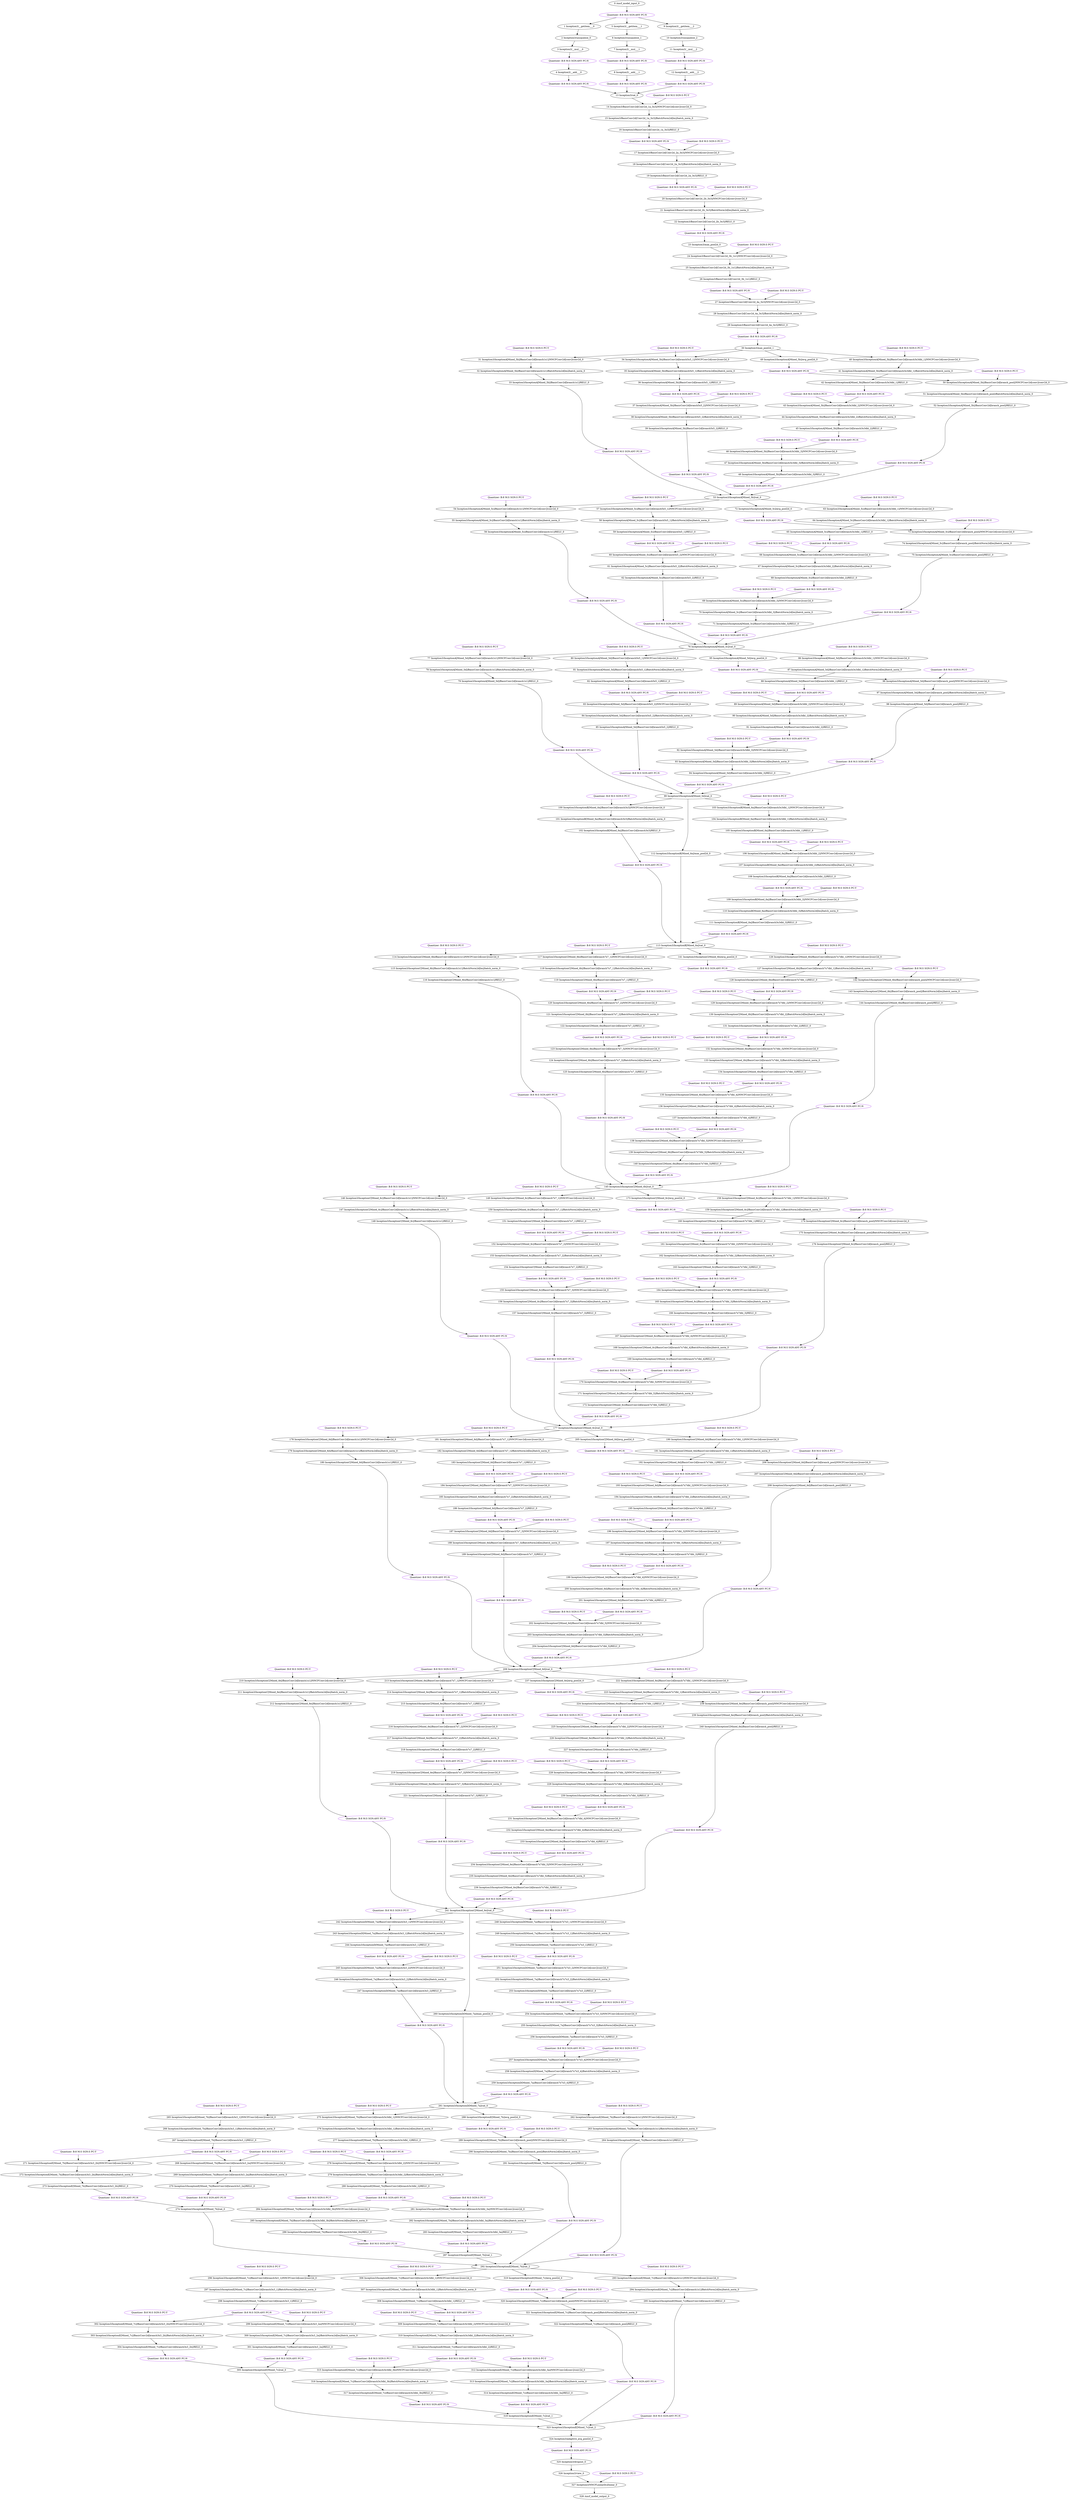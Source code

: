 strict digraph  {
"0 /nncf_model_input_0" [id=0, type=nncf_model_input];
"1 Inception3/__getitem___0" [id=1, type=__getitem__];
"2 Inception3/unsqueeze_0" [id=2, type=unsqueeze];
"3 Inception3/__mul___0" [id=3, type=__mul__];
"4 Inception3/__add___0" [id=4, type=__add__];
"5 Inception3/__getitem___1" [id=5, type=__getitem__];
"6 Inception3/unsqueeze_1" [id=6, type=unsqueeze];
"7 Inception3/__mul___1" [id=7, type=__mul__];
"8 Inception3/__add___1" [id=8, type=__add__];
"9 Inception3/__getitem___2" [id=9, type=__getitem__];
"10 Inception3/unsqueeze_2" [id=10, type=unsqueeze];
"11 Inception3/__mul___2" [id=11, type=__mul__];
"12 Inception3/__add___2" [id=12, type=__add__];
"13 Inception3/cat_0" [id=13, type=cat];
"14 Inception3/BasicConv2d[Conv2d_1a_3x3]/NNCFConv2d[conv]/conv2d_0" [id=14, type=conv2d];
"15 Inception3/BasicConv2d[Conv2d_1a_3x3]/BatchNorm2d[bn]/batch_norm_0" [id=15, type=batch_norm];
"16 Inception3/BasicConv2d[Conv2d_1a_3x3]/RELU_0" [id=16, type=RELU];
"17 Inception3/BasicConv2d[Conv2d_2a_3x3]/NNCFConv2d[conv]/conv2d_0" [id=17, type=conv2d];
"18 Inception3/BasicConv2d[Conv2d_2a_3x3]/BatchNorm2d[bn]/batch_norm_0" [id=18, type=batch_norm];
"19 Inception3/BasicConv2d[Conv2d_2a_3x3]/RELU_0" [id=19, type=RELU];
"20 Inception3/BasicConv2d[Conv2d_2b_3x3]/NNCFConv2d[conv]/conv2d_0" [id=20, type=conv2d];
"21 Inception3/BasicConv2d[Conv2d_2b_3x3]/BatchNorm2d[bn]/batch_norm_0" [id=21, type=batch_norm];
"22 Inception3/BasicConv2d[Conv2d_2b_3x3]/RELU_0" [id=22, type=RELU];
"23 Inception3/max_pool2d_0" [id=23, type=max_pool2d];
"24 Inception3/BasicConv2d[Conv2d_3b_1x1]/NNCFConv2d[conv]/conv2d_0" [id=24, type=conv2d];
"25 Inception3/BasicConv2d[Conv2d_3b_1x1]/BatchNorm2d[bn]/batch_norm_0" [id=25, type=batch_norm];
"26 Inception3/BasicConv2d[Conv2d_3b_1x1]/RELU_0" [id=26, type=RELU];
"27 Inception3/BasicConv2d[Conv2d_4a_3x3]/NNCFConv2d[conv]/conv2d_0" [id=27, type=conv2d];
"28 Inception3/BasicConv2d[Conv2d_4a_3x3]/BatchNorm2d[bn]/batch_norm_0" [id=28, type=batch_norm];
"29 Inception3/BasicConv2d[Conv2d_4a_3x3]/RELU_0" [id=29, type=RELU];
"30 Inception3/max_pool2d_1" [id=30, type=max_pool2d];
"31 Inception3/InceptionA[Mixed_5b]/BasicConv2d[branch1x1]/NNCFConv2d[conv]/conv2d_0" [id=31, type=conv2d];
"32 Inception3/InceptionA[Mixed_5b]/BasicConv2d[branch1x1]/BatchNorm2d[bn]/batch_norm_0" [id=32, type=batch_norm];
"33 Inception3/InceptionA[Mixed_5b]/BasicConv2d[branch1x1]/RELU_0" [id=33, type=RELU];
"34 Inception3/InceptionA[Mixed_5b]/BasicConv2d[branch5x5_1]/NNCFConv2d[conv]/conv2d_0" [id=34, type=conv2d];
"35 Inception3/InceptionA[Mixed_5b]/BasicConv2d[branch5x5_1]/BatchNorm2d[bn]/batch_norm_0" [id=35, type=batch_norm];
"36 Inception3/InceptionA[Mixed_5b]/BasicConv2d[branch5x5_1]/RELU_0" [id=36, type=RELU];
"37 Inception3/InceptionA[Mixed_5b]/BasicConv2d[branch5x5_2]/NNCFConv2d[conv]/conv2d_0" [id=37, type=conv2d];
"38 Inception3/InceptionA[Mixed_5b]/BasicConv2d[branch5x5_2]/BatchNorm2d[bn]/batch_norm_0" [id=38, type=batch_norm];
"39 Inception3/InceptionA[Mixed_5b]/BasicConv2d[branch5x5_2]/RELU_0" [id=39, type=RELU];
"40 Inception3/InceptionA[Mixed_5b]/BasicConv2d[branch3x3dbl_1]/NNCFConv2d[conv]/conv2d_0" [id=40, type=conv2d];
"41 Inception3/InceptionA[Mixed_5b]/BasicConv2d[branch3x3dbl_1]/BatchNorm2d[bn]/batch_norm_0" [id=41, type=batch_norm];
"42 Inception3/InceptionA[Mixed_5b]/BasicConv2d[branch3x3dbl_1]/RELU_0" [id=42, type=RELU];
"43 Inception3/InceptionA[Mixed_5b]/BasicConv2d[branch3x3dbl_2]/NNCFConv2d[conv]/conv2d_0" [id=43, type=conv2d];
"44 Inception3/InceptionA[Mixed_5b]/BasicConv2d[branch3x3dbl_2]/BatchNorm2d[bn]/batch_norm_0" [id=44, type=batch_norm];
"45 Inception3/InceptionA[Mixed_5b]/BasicConv2d[branch3x3dbl_2]/RELU_0" [id=45, type=RELU];
"46 Inception3/InceptionA[Mixed_5b]/BasicConv2d[branch3x3dbl_3]/NNCFConv2d[conv]/conv2d_0" [id=46, type=conv2d];
"47 Inception3/InceptionA[Mixed_5b]/BasicConv2d[branch3x3dbl_3]/BatchNorm2d[bn]/batch_norm_0" [id=47, type=batch_norm];
"48 Inception3/InceptionA[Mixed_5b]/BasicConv2d[branch3x3dbl_3]/RELU_0" [id=48, type=RELU];
"49 Inception3/InceptionA[Mixed_5b]/avg_pool2d_0" [id=49, type=avg_pool2d];
"50 Inception3/InceptionA[Mixed_5b]/BasicConv2d[branch_pool]/NNCFConv2d[conv]/conv2d_0" [id=50, type=conv2d];
"51 Inception3/InceptionA[Mixed_5b]/BasicConv2d[branch_pool]/BatchNorm2d[bn]/batch_norm_0" [id=51, type=batch_norm];
"52 Inception3/InceptionA[Mixed_5b]/BasicConv2d[branch_pool]/RELU_0" [id=52, type=RELU];
"53 Inception3/InceptionA[Mixed_5b]/cat_0" [id=53, type=cat];
"54 Inception3/InceptionA[Mixed_5c]/BasicConv2d[branch1x1]/NNCFConv2d[conv]/conv2d_0" [id=54, type=conv2d];
"55 Inception3/InceptionA[Mixed_5c]/BasicConv2d[branch1x1]/BatchNorm2d[bn]/batch_norm_0" [id=55, type=batch_norm];
"56 Inception3/InceptionA[Mixed_5c]/BasicConv2d[branch1x1]/RELU_0" [id=56, type=RELU];
"57 Inception3/InceptionA[Mixed_5c]/BasicConv2d[branch5x5_1]/NNCFConv2d[conv]/conv2d_0" [id=57, type=conv2d];
"58 Inception3/InceptionA[Mixed_5c]/BasicConv2d[branch5x5_1]/BatchNorm2d[bn]/batch_norm_0" [id=58, type=batch_norm];
"59 Inception3/InceptionA[Mixed_5c]/BasicConv2d[branch5x5_1]/RELU_0" [id=59, type=RELU];
"60 Inception3/InceptionA[Mixed_5c]/BasicConv2d[branch5x5_2]/NNCFConv2d[conv]/conv2d_0" [id=60, type=conv2d];
"61 Inception3/InceptionA[Mixed_5c]/BasicConv2d[branch5x5_2]/BatchNorm2d[bn]/batch_norm_0" [id=61, type=batch_norm];
"62 Inception3/InceptionA[Mixed_5c]/BasicConv2d[branch5x5_2]/RELU_0" [id=62, type=RELU];
"63 Inception3/InceptionA[Mixed_5c]/BasicConv2d[branch3x3dbl_1]/NNCFConv2d[conv]/conv2d_0" [id=63, type=conv2d];
"64 Inception3/InceptionA[Mixed_5c]/BasicConv2d[branch3x3dbl_1]/BatchNorm2d[bn]/batch_norm_0" [id=64, type=batch_norm];
"65 Inception3/InceptionA[Mixed_5c]/BasicConv2d[branch3x3dbl_1]/RELU_0" [id=65, type=RELU];
"66 Inception3/InceptionA[Mixed_5c]/BasicConv2d[branch3x3dbl_2]/NNCFConv2d[conv]/conv2d_0" [id=66, type=conv2d];
"67 Inception3/InceptionA[Mixed_5c]/BasicConv2d[branch3x3dbl_2]/BatchNorm2d[bn]/batch_norm_0" [id=67, type=batch_norm];
"68 Inception3/InceptionA[Mixed_5c]/BasicConv2d[branch3x3dbl_2]/RELU_0" [id=68, type=RELU];
"69 Inception3/InceptionA[Mixed_5c]/BasicConv2d[branch3x3dbl_3]/NNCFConv2d[conv]/conv2d_0" [id=69, type=conv2d];
"70 Inception3/InceptionA[Mixed_5c]/BasicConv2d[branch3x3dbl_3]/BatchNorm2d[bn]/batch_norm_0" [id=70, type=batch_norm];
"71 Inception3/InceptionA[Mixed_5c]/BasicConv2d[branch3x3dbl_3]/RELU_0" [id=71, type=RELU];
"72 Inception3/InceptionA[Mixed_5c]/avg_pool2d_0" [id=72, type=avg_pool2d];
"73 Inception3/InceptionA[Mixed_5c]/BasicConv2d[branch_pool]/NNCFConv2d[conv]/conv2d_0" [id=73, type=conv2d];
"74 Inception3/InceptionA[Mixed_5c]/BasicConv2d[branch_pool]/BatchNorm2d[bn]/batch_norm_0" [id=74, type=batch_norm];
"75 Inception3/InceptionA[Mixed_5c]/BasicConv2d[branch_pool]/RELU_0" [id=75, type=RELU];
"76 Inception3/InceptionA[Mixed_5c]/cat_0" [id=76, type=cat];
"77 Inception3/InceptionA[Mixed_5d]/BasicConv2d[branch1x1]/NNCFConv2d[conv]/conv2d_0" [id=77, type=conv2d];
"78 Inception3/InceptionA[Mixed_5d]/BasicConv2d[branch1x1]/BatchNorm2d[bn]/batch_norm_0" [id=78, type=batch_norm];
"79 Inception3/InceptionA[Mixed_5d]/BasicConv2d[branch1x1]/RELU_0" [id=79, type=RELU];
"80 Inception3/InceptionA[Mixed_5d]/BasicConv2d[branch5x5_1]/NNCFConv2d[conv]/conv2d_0" [id=80, type=conv2d];
"81 Inception3/InceptionA[Mixed_5d]/BasicConv2d[branch5x5_1]/BatchNorm2d[bn]/batch_norm_0" [id=81, type=batch_norm];
"82 Inception3/InceptionA[Mixed_5d]/BasicConv2d[branch5x5_1]/RELU_0" [id=82, type=RELU];
"83 Inception3/InceptionA[Mixed_5d]/BasicConv2d[branch5x5_2]/NNCFConv2d[conv]/conv2d_0" [id=83, type=conv2d];
"84 Inception3/InceptionA[Mixed_5d]/BasicConv2d[branch5x5_2]/BatchNorm2d[bn]/batch_norm_0" [id=84, type=batch_norm];
"85 Inception3/InceptionA[Mixed_5d]/BasicConv2d[branch5x5_2]/RELU_0" [id=85, type=RELU];
"86 Inception3/InceptionA[Mixed_5d]/BasicConv2d[branch3x3dbl_1]/NNCFConv2d[conv]/conv2d_0" [id=86, type=conv2d];
"87 Inception3/InceptionA[Mixed_5d]/BasicConv2d[branch3x3dbl_1]/BatchNorm2d[bn]/batch_norm_0" [id=87, type=batch_norm];
"88 Inception3/InceptionA[Mixed_5d]/BasicConv2d[branch3x3dbl_1]/RELU_0" [id=88, type=RELU];
"89 Inception3/InceptionA[Mixed_5d]/BasicConv2d[branch3x3dbl_2]/NNCFConv2d[conv]/conv2d_0" [id=89, type=conv2d];
"90 Inception3/InceptionA[Mixed_5d]/BasicConv2d[branch3x3dbl_2]/BatchNorm2d[bn]/batch_norm_0" [id=90, type=batch_norm];
"91 Inception3/InceptionA[Mixed_5d]/BasicConv2d[branch3x3dbl_2]/RELU_0" [id=91, type=RELU];
"92 Inception3/InceptionA[Mixed_5d]/BasicConv2d[branch3x3dbl_3]/NNCFConv2d[conv]/conv2d_0" [id=92, type=conv2d];
"93 Inception3/InceptionA[Mixed_5d]/BasicConv2d[branch3x3dbl_3]/BatchNorm2d[bn]/batch_norm_0" [id=93, type=batch_norm];
"94 Inception3/InceptionA[Mixed_5d]/BasicConv2d[branch3x3dbl_3]/RELU_0" [id=94, type=RELU];
"95 Inception3/InceptionA[Mixed_5d]/avg_pool2d_0" [id=95, type=avg_pool2d];
"96 Inception3/InceptionA[Mixed_5d]/BasicConv2d[branch_pool]/NNCFConv2d[conv]/conv2d_0" [id=96, type=conv2d];
"97 Inception3/InceptionA[Mixed_5d]/BasicConv2d[branch_pool]/BatchNorm2d[bn]/batch_norm_0" [id=97, type=batch_norm];
"98 Inception3/InceptionA[Mixed_5d]/BasicConv2d[branch_pool]/RELU_0" [id=98, type=RELU];
"99 Inception3/InceptionA[Mixed_5d]/cat_0" [id=99, type=cat];
"100 Inception3/InceptionB[Mixed_6a]/BasicConv2d[branch3x3]/NNCFConv2d[conv]/conv2d_0" [id=100, type=conv2d];
"101 Inception3/InceptionB[Mixed_6a]/BasicConv2d[branch3x3]/BatchNorm2d[bn]/batch_norm_0" [id=101, type=batch_norm];
"102 Inception3/InceptionB[Mixed_6a]/BasicConv2d[branch3x3]/RELU_0" [id=102, type=RELU];
"103 Inception3/InceptionB[Mixed_6a]/BasicConv2d[branch3x3dbl_1]/NNCFConv2d[conv]/conv2d_0" [id=103, type=conv2d];
"104 Inception3/InceptionB[Mixed_6a]/BasicConv2d[branch3x3dbl_1]/BatchNorm2d[bn]/batch_norm_0" [id=104, type=batch_norm];
"105 Inception3/InceptionB[Mixed_6a]/BasicConv2d[branch3x3dbl_1]/RELU_0" [id=105, type=RELU];
"106 Inception3/InceptionB[Mixed_6a]/BasicConv2d[branch3x3dbl_2]/NNCFConv2d[conv]/conv2d_0" [id=106, type=conv2d];
"107 Inception3/InceptionB[Mixed_6a]/BasicConv2d[branch3x3dbl_2]/BatchNorm2d[bn]/batch_norm_0" [id=107, type=batch_norm];
"108 Inception3/InceptionB[Mixed_6a]/BasicConv2d[branch3x3dbl_2]/RELU_0" [id=108, type=RELU];
"109 Inception3/InceptionB[Mixed_6a]/BasicConv2d[branch3x3dbl_3]/NNCFConv2d[conv]/conv2d_0" [id=109, type=conv2d];
"110 Inception3/InceptionB[Mixed_6a]/BasicConv2d[branch3x3dbl_3]/BatchNorm2d[bn]/batch_norm_0" [id=110, type=batch_norm];
"111 Inception3/InceptionB[Mixed_6a]/BasicConv2d[branch3x3dbl_3]/RELU_0" [id=111, type=RELU];
"112 Inception3/InceptionB[Mixed_6a]/max_pool2d_0" [id=112, type=max_pool2d];
"113 Inception3/InceptionB[Mixed_6a]/cat_0" [id=113, type=cat];
"114 Inception3/InceptionC[Mixed_6b]/BasicConv2d[branch1x1]/NNCFConv2d[conv]/conv2d_0" [id=114, type=conv2d];
"115 Inception3/InceptionC[Mixed_6b]/BasicConv2d[branch1x1]/BatchNorm2d[bn]/batch_norm_0" [id=115, type=batch_norm];
"116 Inception3/InceptionC[Mixed_6b]/BasicConv2d[branch1x1]/RELU_0" [id=116, type=RELU];
"117 Inception3/InceptionC[Mixed_6b]/BasicConv2d[branch7x7_1]/NNCFConv2d[conv]/conv2d_0" [id=117, type=conv2d];
"118 Inception3/InceptionC[Mixed_6b]/BasicConv2d[branch7x7_1]/BatchNorm2d[bn]/batch_norm_0" [id=118, type=batch_norm];
"119 Inception3/InceptionC[Mixed_6b]/BasicConv2d[branch7x7_1]/RELU_0" [id=119, type=RELU];
"120 Inception3/InceptionC[Mixed_6b]/BasicConv2d[branch7x7_2]/NNCFConv2d[conv]/conv2d_0" [id=120, type=conv2d];
"121 Inception3/InceptionC[Mixed_6b]/BasicConv2d[branch7x7_2]/BatchNorm2d[bn]/batch_norm_0" [id=121, type=batch_norm];
"122 Inception3/InceptionC[Mixed_6b]/BasicConv2d[branch7x7_2]/RELU_0" [id=122, type=RELU];
"123 Inception3/InceptionC[Mixed_6b]/BasicConv2d[branch7x7_3]/NNCFConv2d[conv]/conv2d_0" [id=123, type=conv2d];
"124 Inception3/InceptionC[Mixed_6b]/BasicConv2d[branch7x7_3]/BatchNorm2d[bn]/batch_norm_0" [id=124, type=batch_norm];
"125 Inception3/InceptionC[Mixed_6b]/BasicConv2d[branch7x7_3]/RELU_0" [id=125, type=RELU];
"126 Inception3/InceptionC[Mixed_6b]/BasicConv2d[branch7x7dbl_1]/NNCFConv2d[conv]/conv2d_0" [id=126, type=conv2d];
"127 Inception3/InceptionC[Mixed_6b]/BasicConv2d[branch7x7dbl_1]/BatchNorm2d[bn]/batch_norm_0" [id=127, type=batch_norm];
"128 Inception3/InceptionC[Mixed_6b]/BasicConv2d[branch7x7dbl_1]/RELU_0" [id=128, type=RELU];
"129 Inception3/InceptionC[Mixed_6b]/BasicConv2d[branch7x7dbl_2]/NNCFConv2d[conv]/conv2d_0" [id=129, type=conv2d];
"130 Inception3/InceptionC[Mixed_6b]/BasicConv2d[branch7x7dbl_2]/BatchNorm2d[bn]/batch_norm_0" [id=130, type=batch_norm];
"131 Inception3/InceptionC[Mixed_6b]/BasicConv2d[branch7x7dbl_2]/RELU_0" [id=131, type=RELU];
"132 Inception3/InceptionC[Mixed_6b]/BasicConv2d[branch7x7dbl_3]/NNCFConv2d[conv]/conv2d_0" [id=132, type=conv2d];
"133 Inception3/InceptionC[Mixed_6b]/BasicConv2d[branch7x7dbl_3]/BatchNorm2d[bn]/batch_norm_0" [id=133, type=batch_norm];
"134 Inception3/InceptionC[Mixed_6b]/BasicConv2d[branch7x7dbl_3]/RELU_0" [id=134, type=RELU];
"135 Inception3/InceptionC[Mixed_6b]/BasicConv2d[branch7x7dbl_4]/NNCFConv2d[conv]/conv2d_0" [id=135, type=conv2d];
"136 Inception3/InceptionC[Mixed_6b]/BasicConv2d[branch7x7dbl_4]/BatchNorm2d[bn]/batch_norm_0" [id=136, type=batch_norm];
"137 Inception3/InceptionC[Mixed_6b]/BasicConv2d[branch7x7dbl_4]/RELU_0" [id=137, type=RELU];
"138 Inception3/InceptionC[Mixed_6b]/BasicConv2d[branch7x7dbl_5]/NNCFConv2d[conv]/conv2d_0" [id=138, type=conv2d];
"139 Inception3/InceptionC[Mixed_6b]/BasicConv2d[branch7x7dbl_5]/BatchNorm2d[bn]/batch_norm_0" [id=139, type=batch_norm];
"140 Inception3/InceptionC[Mixed_6b]/BasicConv2d[branch7x7dbl_5]/RELU_0" [id=140, type=RELU];
"141 Inception3/InceptionC[Mixed_6b]/avg_pool2d_0" [id=141, type=avg_pool2d];
"142 Inception3/InceptionC[Mixed_6b]/BasicConv2d[branch_pool]/NNCFConv2d[conv]/conv2d_0" [id=142, type=conv2d];
"143 Inception3/InceptionC[Mixed_6b]/BasicConv2d[branch_pool]/BatchNorm2d[bn]/batch_norm_0" [id=143, type=batch_norm];
"144 Inception3/InceptionC[Mixed_6b]/BasicConv2d[branch_pool]/RELU_0" [id=144, type=RELU];
"145 Inception3/InceptionC[Mixed_6b]/cat_0" [id=145, type=cat];
"146 Inception3/InceptionC[Mixed_6c]/BasicConv2d[branch1x1]/NNCFConv2d[conv]/conv2d_0" [id=146, type=conv2d];
"147 Inception3/InceptionC[Mixed_6c]/BasicConv2d[branch1x1]/BatchNorm2d[bn]/batch_norm_0" [id=147, type=batch_norm];
"148 Inception3/InceptionC[Mixed_6c]/BasicConv2d[branch1x1]/RELU_0" [id=148, type=RELU];
"149 Inception3/InceptionC[Mixed_6c]/BasicConv2d[branch7x7_1]/NNCFConv2d[conv]/conv2d_0" [id=149, type=conv2d];
"150 Inception3/InceptionC[Mixed_6c]/BasicConv2d[branch7x7_1]/BatchNorm2d[bn]/batch_norm_0" [id=150, type=batch_norm];
"151 Inception3/InceptionC[Mixed_6c]/BasicConv2d[branch7x7_1]/RELU_0" [id=151, type=RELU];
"152 Inception3/InceptionC[Mixed_6c]/BasicConv2d[branch7x7_2]/NNCFConv2d[conv]/conv2d_0" [id=152, type=conv2d];
"153 Inception3/InceptionC[Mixed_6c]/BasicConv2d[branch7x7_2]/BatchNorm2d[bn]/batch_norm_0" [id=153, type=batch_norm];
"154 Inception3/InceptionC[Mixed_6c]/BasicConv2d[branch7x7_2]/RELU_0" [id=154, type=RELU];
"155 Inception3/InceptionC[Mixed_6c]/BasicConv2d[branch7x7_3]/NNCFConv2d[conv]/conv2d_0" [id=155, type=conv2d];
"156 Inception3/InceptionC[Mixed_6c]/BasicConv2d[branch7x7_3]/BatchNorm2d[bn]/batch_norm_0" [id=156, type=batch_norm];
"157 Inception3/InceptionC[Mixed_6c]/BasicConv2d[branch7x7_3]/RELU_0" [id=157, type=RELU];
"158 Inception3/InceptionC[Mixed_6c]/BasicConv2d[branch7x7dbl_1]/NNCFConv2d[conv]/conv2d_0" [id=158, type=conv2d];
"159 Inception3/InceptionC[Mixed_6c]/BasicConv2d[branch7x7dbl_1]/BatchNorm2d[bn]/batch_norm_0" [id=159, type=batch_norm];
"160 Inception3/InceptionC[Mixed_6c]/BasicConv2d[branch7x7dbl_1]/RELU_0" [id=160, type=RELU];
"161 Inception3/InceptionC[Mixed_6c]/BasicConv2d[branch7x7dbl_2]/NNCFConv2d[conv]/conv2d_0" [id=161, type=conv2d];
"162 Inception3/InceptionC[Mixed_6c]/BasicConv2d[branch7x7dbl_2]/BatchNorm2d[bn]/batch_norm_0" [id=162, type=batch_norm];
"163 Inception3/InceptionC[Mixed_6c]/BasicConv2d[branch7x7dbl_2]/RELU_0" [id=163, type=RELU];
"164 Inception3/InceptionC[Mixed_6c]/BasicConv2d[branch7x7dbl_3]/NNCFConv2d[conv]/conv2d_0" [id=164, type=conv2d];
"165 Inception3/InceptionC[Mixed_6c]/BasicConv2d[branch7x7dbl_3]/BatchNorm2d[bn]/batch_norm_0" [id=165, type=batch_norm];
"166 Inception3/InceptionC[Mixed_6c]/BasicConv2d[branch7x7dbl_3]/RELU_0" [id=166, type=RELU];
"167 Inception3/InceptionC[Mixed_6c]/BasicConv2d[branch7x7dbl_4]/NNCFConv2d[conv]/conv2d_0" [id=167, type=conv2d];
"168 Inception3/InceptionC[Mixed_6c]/BasicConv2d[branch7x7dbl_4]/BatchNorm2d[bn]/batch_norm_0" [id=168, type=batch_norm];
"169 Inception3/InceptionC[Mixed_6c]/BasicConv2d[branch7x7dbl_4]/RELU_0" [id=169, type=RELU];
"170 Inception3/InceptionC[Mixed_6c]/BasicConv2d[branch7x7dbl_5]/NNCFConv2d[conv]/conv2d_0" [id=170, type=conv2d];
"171 Inception3/InceptionC[Mixed_6c]/BasicConv2d[branch7x7dbl_5]/BatchNorm2d[bn]/batch_norm_0" [id=171, type=batch_norm];
"172 Inception3/InceptionC[Mixed_6c]/BasicConv2d[branch7x7dbl_5]/RELU_0" [id=172, type=RELU];
"173 Inception3/InceptionC[Mixed_6c]/avg_pool2d_0" [id=173, type=avg_pool2d];
"174 Inception3/InceptionC[Mixed_6c]/BasicConv2d[branch_pool]/NNCFConv2d[conv]/conv2d_0" [id=174, type=conv2d];
"175 Inception3/InceptionC[Mixed_6c]/BasicConv2d[branch_pool]/BatchNorm2d[bn]/batch_norm_0" [id=175, type=batch_norm];
"176 Inception3/InceptionC[Mixed_6c]/BasicConv2d[branch_pool]/RELU_0" [id=176, type=RELU];
"177 Inception3/InceptionC[Mixed_6c]/cat_0" [id=177, type=cat];
"178 Inception3/InceptionC[Mixed_6d]/BasicConv2d[branch1x1]/NNCFConv2d[conv]/conv2d_0" [id=178, type=conv2d];
"179 Inception3/InceptionC[Mixed_6d]/BasicConv2d[branch1x1]/BatchNorm2d[bn]/batch_norm_0" [id=179, type=batch_norm];
"180 Inception3/InceptionC[Mixed_6d]/BasicConv2d[branch1x1]/RELU_0" [id=180, type=RELU];
"181 Inception3/InceptionC[Mixed_6d]/BasicConv2d[branch7x7_1]/NNCFConv2d[conv]/conv2d_0" [id=181, type=conv2d];
"182 Inception3/InceptionC[Mixed_6d]/BasicConv2d[branch7x7_1]/BatchNorm2d[bn]/batch_norm_0" [id=182, type=batch_norm];
"183 Inception3/InceptionC[Mixed_6d]/BasicConv2d[branch7x7_1]/RELU_0" [id=183, type=RELU];
"184 Inception3/InceptionC[Mixed_6d]/BasicConv2d[branch7x7_2]/NNCFConv2d[conv]/conv2d_0" [id=184, type=conv2d];
"185 Inception3/InceptionC[Mixed_6d]/BasicConv2d[branch7x7_2]/BatchNorm2d[bn]/batch_norm_0" [id=185, type=batch_norm];
"186 Inception3/InceptionC[Mixed_6d]/BasicConv2d[branch7x7_2]/RELU_0" [id=186, type=RELU];
"187 Inception3/InceptionC[Mixed_6d]/BasicConv2d[branch7x7_3]/NNCFConv2d[conv]/conv2d_0" [id=187, type=conv2d];
"188 Inception3/InceptionC[Mixed_6d]/BasicConv2d[branch7x7_3]/BatchNorm2d[bn]/batch_norm_0" [id=188, type=batch_norm];
"189 Inception3/InceptionC[Mixed_6d]/BasicConv2d[branch7x7_3]/RELU_0" [id=189, type=RELU];
"190 Inception3/InceptionC[Mixed_6d]/BasicConv2d[branch7x7dbl_1]/NNCFConv2d[conv]/conv2d_0" [id=190, type=conv2d];
"191 Inception3/InceptionC[Mixed_6d]/BasicConv2d[branch7x7dbl_1]/BatchNorm2d[bn]/batch_norm_0" [id=191, type=batch_norm];
"192 Inception3/InceptionC[Mixed_6d]/BasicConv2d[branch7x7dbl_1]/RELU_0" [id=192, type=RELU];
"193 Inception3/InceptionC[Mixed_6d]/BasicConv2d[branch7x7dbl_2]/NNCFConv2d[conv]/conv2d_0" [id=193, type=conv2d];
"194 Inception3/InceptionC[Mixed_6d]/BasicConv2d[branch7x7dbl_2]/BatchNorm2d[bn]/batch_norm_0" [id=194, type=batch_norm];
"195 Inception3/InceptionC[Mixed_6d]/BasicConv2d[branch7x7dbl_2]/RELU_0" [id=195, type=RELU];
"196 Inception3/InceptionC[Mixed_6d]/BasicConv2d[branch7x7dbl_3]/NNCFConv2d[conv]/conv2d_0" [id=196, type=conv2d];
"197 Inception3/InceptionC[Mixed_6d]/BasicConv2d[branch7x7dbl_3]/BatchNorm2d[bn]/batch_norm_0" [id=197, type=batch_norm];
"198 Inception3/InceptionC[Mixed_6d]/BasicConv2d[branch7x7dbl_3]/RELU_0" [id=198, type=RELU];
"199 Inception3/InceptionC[Mixed_6d]/BasicConv2d[branch7x7dbl_4]/NNCFConv2d[conv]/conv2d_0" [id=199, type=conv2d];
"200 Inception3/InceptionC[Mixed_6d]/BasicConv2d[branch7x7dbl_4]/BatchNorm2d[bn]/batch_norm_0" [id=200, type=batch_norm];
"201 Inception3/InceptionC[Mixed_6d]/BasicConv2d[branch7x7dbl_4]/RELU_0" [id=201, type=RELU];
"202 Inception3/InceptionC[Mixed_6d]/BasicConv2d[branch7x7dbl_5]/NNCFConv2d[conv]/conv2d_0" [id=202, type=conv2d];
"203 Inception3/InceptionC[Mixed_6d]/BasicConv2d[branch7x7dbl_5]/BatchNorm2d[bn]/batch_norm_0" [id=203, type=batch_norm];
"204 Inception3/InceptionC[Mixed_6d]/BasicConv2d[branch7x7dbl_5]/RELU_0" [id=204, type=RELU];
"205 Inception3/InceptionC[Mixed_6d]/avg_pool2d_0" [id=205, type=avg_pool2d];
"206 Inception3/InceptionC[Mixed_6d]/BasicConv2d[branch_pool]/NNCFConv2d[conv]/conv2d_0" [id=206, type=conv2d];
"207 Inception3/InceptionC[Mixed_6d]/BasicConv2d[branch_pool]/BatchNorm2d[bn]/batch_norm_0" [id=207, type=batch_norm];
"208 Inception3/InceptionC[Mixed_6d]/BasicConv2d[branch_pool]/RELU_0" [id=208, type=RELU];
"209 Inception3/InceptionC[Mixed_6d]/cat_0" [id=209, type=cat];
"210 Inception3/InceptionC[Mixed_6e]/BasicConv2d[branch1x1]/NNCFConv2d[conv]/conv2d_0" [id=210, type=conv2d];
"211 Inception3/InceptionC[Mixed_6e]/BasicConv2d[branch1x1]/BatchNorm2d[bn]/batch_norm_0" [id=211, type=batch_norm];
"212 Inception3/InceptionC[Mixed_6e]/BasicConv2d[branch1x1]/RELU_0" [id=212, type=RELU];
"213 Inception3/InceptionC[Mixed_6e]/BasicConv2d[branch7x7_1]/NNCFConv2d[conv]/conv2d_0" [id=213, type=conv2d];
"214 Inception3/InceptionC[Mixed_6e]/BasicConv2d[branch7x7_1]/BatchNorm2d[bn]/batch_norm_0" [id=214, type=batch_norm];
"215 Inception3/InceptionC[Mixed_6e]/BasicConv2d[branch7x7_1]/RELU_0" [id=215, type=RELU];
"216 Inception3/InceptionC[Mixed_6e]/BasicConv2d[branch7x7_2]/NNCFConv2d[conv]/conv2d_0" [id=216, type=conv2d];
"217 Inception3/InceptionC[Mixed_6e]/BasicConv2d[branch7x7_2]/BatchNorm2d[bn]/batch_norm_0" [id=217, type=batch_norm];
"218 Inception3/InceptionC[Mixed_6e]/BasicConv2d[branch7x7_2]/RELU_0" [id=218, type=RELU];
"219 Inception3/InceptionC[Mixed_6e]/BasicConv2d[branch7x7_3]/NNCFConv2d[conv]/conv2d_0" [id=219, type=conv2d];
"220 Inception3/InceptionC[Mixed_6e]/BasicConv2d[branch7x7_3]/BatchNorm2d[bn]/batch_norm_0" [id=220, type=batch_norm];
"221 Inception3/InceptionC[Mixed_6e]/BasicConv2d[branch7x7_3]/RELU_0" [id=221, type=RELU];
"222 Inception3/InceptionC[Mixed_6e]/BasicConv2d[branch7x7dbl_1]/NNCFConv2d[conv]/conv2d_0" [id=222, type=conv2d];
"223 Inception3/InceptionC[Mixed_6e]/BasicConv2d[branch7x7dbl_1]/BatchNorm2d[bn]/batch_norm_0" [id=223, type=batch_norm];
"224 Inception3/InceptionC[Mixed_6e]/BasicConv2d[branch7x7dbl_1]/RELU_0" [id=224, type=RELU];
"225 Inception3/InceptionC[Mixed_6e]/BasicConv2d[branch7x7dbl_2]/NNCFConv2d[conv]/conv2d_0" [id=225, type=conv2d];
"226 Inception3/InceptionC[Mixed_6e]/BasicConv2d[branch7x7dbl_2]/BatchNorm2d[bn]/batch_norm_0" [id=226, type=batch_norm];
"227 Inception3/InceptionC[Mixed_6e]/BasicConv2d[branch7x7dbl_2]/RELU_0" [id=227, type=RELU];
"228 Inception3/InceptionC[Mixed_6e]/BasicConv2d[branch7x7dbl_3]/NNCFConv2d[conv]/conv2d_0" [id=228, type=conv2d];
"229 Inception3/InceptionC[Mixed_6e]/BasicConv2d[branch7x7dbl_3]/BatchNorm2d[bn]/batch_norm_0" [id=229, type=batch_norm];
"230 Inception3/InceptionC[Mixed_6e]/BasicConv2d[branch7x7dbl_3]/RELU_0" [id=230, type=RELU];
"231 Inception3/InceptionC[Mixed_6e]/BasicConv2d[branch7x7dbl_4]/NNCFConv2d[conv]/conv2d_0" [id=231, type=conv2d];
"232 Inception3/InceptionC[Mixed_6e]/BasicConv2d[branch7x7dbl_4]/BatchNorm2d[bn]/batch_norm_0" [id=232, type=batch_norm];
"233 Inception3/InceptionC[Mixed_6e]/BasicConv2d[branch7x7dbl_4]/RELU_0" [id=233, type=RELU];
"234 Inception3/InceptionC[Mixed_6e]/BasicConv2d[branch7x7dbl_5]/NNCFConv2d[conv]/conv2d_0" [id=234, type=conv2d];
"235 Inception3/InceptionC[Mixed_6e]/BasicConv2d[branch7x7dbl_5]/BatchNorm2d[bn]/batch_norm_0" [id=235, type=batch_norm];
"236 Inception3/InceptionC[Mixed_6e]/BasicConv2d[branch7x7dbl_5]/RELU_0" [id=236, type=RELU];
"237 Inception3/InceptionC[Mixed_6e]/avg_pool2d_0" [id=237, type=avg_pool2d];
"238 Inception3/InceptionC[Mixed_6e]/BasicConv2d[branch_pool]/NNCFConv2d[conv]/conv2d_0" [id=238, type=conv2d];
"239 Inception3/InceptionC[Mixed_6e]/BasicConv2d[branch_pool]/BatchNorm2d[bn]/batch_norm_0" [id=239, type=batch_norm];
"240 Inception3/InceptionC[Mixed_6e]/BasicConv2d[branch_pool]/RELU_0" [id=240, type=RELU];
"241 Inception3/InceptionC[Mixed_6e]/cat_0" [id=241, type=cat];
"242 Inception3/InceptionD[Mixed_7a]/BasicConv2d[branch3x3_1]/NNCFConv2d[conv]/conv2d_0" [id=242, type=conv2d];
"243 Inception3/InceptionD[Mixed_7a]/BasicConv2d[branch3x3_1]/BatchNorm2d[bn]/batch_norm_0" [id=243, type=batch_norm];
"244 Inception3/InceptionD[Mixed_7a]/BasicConv2d[branch3x3_1]/RELU_0" [id=244, type=RELU];
"245 Inception3/InceptionD[Mixed_7a]/BasicConv2d[branch3x3_2]/NNCFConv2d[conv]/conv2d_0" [id=245, type=conv2d];
"246 Inception3/InceptionD[Mixed_7a]/BasicConv2d[branch3x3_2]/BatchNorm2d[bn]/batch_norm_0" [id=246, type=batch_norm];
"247 Inception3/InceptionD[Mixed_7a]/BasicConv2d[branch3x3_2]/RELU_0" [id=247, type=RELU];
"248 Inception3/InceptionD[Mixed_7a]/BasicConv2d[branch7x7x3_1]/NNCFConv2d[conv]/conv2d_0" [id=248, type=conv2d];
"249 Inception3/InceptionD[Mixed_7a]/BasicConv2d[branch7x7x3_1]/BatchNorm2d[bn]/batch_norm_0" [id=249, type=batch_norm];
"250 Inception3/InceptionD[Mixed_7a]/BasicConv2d[branch7x7x3_1]/RELU_0" [id=250, type=RELU];
"251 Inception3/InceptionD[Mixed_7a]/BasicConv2d[branch7x7x3_2]/NNCFConv2d[conv]/conv2d_0" [id=251, type=conv2d];
"252 Inception3/InceptionD[Mixed_7a]/BasicConv2d[branch7x7x3_2]/BatchNorm2d[bn]/batch_norm_0" [id=252, type=batch_norm];
"253 Inception3/InceptionD[Mixed_7a]/BasicConv2d[branch7x7x3_2]/RELU_0" [id=253, type=RELU];
"254 Inception3/InceptionD[Mixed_7a]/BasicConv2d[branch7x7x3_3]/NNCFConv2d[conv]/conv2d_0" [id=254, type=conv2d];
"255 Inception3/InceptionD[Mixed_7a]/BasicConv2d[branch7x7x3_3]/BatchNorm2d[bn]/batch_norm_0" [id=255, type=batch_norm];
"256 Inception3/InceptionD[Mixed_7a]/BasicConv2d[branch7x7x3_3]/RELU_0" [id=256, type=RELU];
"257 Inception3/InceptionD[Mixed_7a]/BasicConv2d[branch7x7x3_4]/NNCFConv2d[conv]/conv2d_0" [id=257, type=conv2d];
"258 Inception3/InceptionD[Mixed_7a]/BasicConv2d[branch7x7x3_4]/BatchNorm2d[bn]/batch_norm_0" [id=258, type=batch_norm];
"259 Inception3/InceptionD[Mixed_7a]/BasicConv2d[branch7x7x3_4]/RELU_0" [id=259, type=RELU];
"260 Inception3/InceptionD[Mixed_7a]/max_pool2d_0" [id=260, type=max_pool2d];
"261 Inception3/InceptionD[Mixed_7a]/cat_0" [id=261, type=cat];
"262 Inception3/InceptionE[Mixed_7b]/BasicConv2d[branch1x1]/NNCFConv2d[conv]/conv2d_0" [id=262, type=conv2d];
"263 Inception3/InceptionE[Mixed_7b]/BasicConv2d[branch1x1]/BatchNorm2d[bn]/batch_norm_0" [id=263, type=batch_norm];
"264 Inception3/InceptionE[Mixed_7b]/BasicConv2d[branch1x1]/RELU_0" [id=264, type=RELU];
"265 Inception3/InceptionE[Mixed_7b]/BasicConv2d[branch3x3_1]/NNCFConv2d[conv]/conv2d_0" [id=265, type=conv2d];
"266 Inception3/InceptionE[Mixed_7b]/BasicConv2d[branch3x3_1]/BatchNorm2d[bn]/batch_norm_0" [id=266, type=batch_norm];
"267 Inception3/InceptionE[Mixed_7b]/BasicConv2d[branch3x3_1]/RELU_0" [id=267, type=RELU];
"268 Inception3/InceptionE[Mixed_7b]/BasicConv2d[branch3x3_2a]/NNCFConv2d[conv]/conv2d_0" [id=268, type=conv2d];
"269 Inception3/InceptionE[Mixed_7b]/BasicConv2d[branch3x3_2a]/BatchNorm2d[bn]/batch_norm_0" [id=269, type=batch_norm];
"270 Inception3/InceptionE[Mixed_7b]/BasicConv2d[branch3x3_2a]/RELU_0" [id=270, type=RELU];
"271 Inception3/InceptionE[Mixed_7b]/BasicConv2d[branch3x3_2b]/NNCFConv2d[conv]/conv2d_0" [id=271, type=conv2d];
"272 Inception3/InceptionE[Mixed_7b]/BasicConv2d[branch3x3_2b]/BatchNorm2d[bn]/batch_norm_0" [id=272, type=batch_norm];
"273 Inception3/InceptionE[Mixed_7b]/BasicConv2d[branch3x3_2b]/RELU_0" [id=273, type=RELU];
"274 Inception3/InceptionE[Mixed_7b]/cat_0" [id=274, type=cat];
"275 Inception3/InceptionE[Mixed_7b]/BasicConv2d[branch3x3dbl_1]/NNCFConv2d[conv]/conv2d_0" [id=275, type=conv2d];
"276 Inception3/InceptionE[Mixed_7b]/BasicConv2d[branch3x3dbl_1]/BatchNorm2d[bn]/batch_norm_0" [id=276, type=batch_norm];
"277 Inception3/InceptionE[Mixed_7b]/BasicConv2d[branch3x3dbl_1]/RELU_0" [id=277, type=RELU];
"278 Inception3/InceptionE[Mixed_7b]/BasicConv2d[branch3x3dbl_2]/NNCFConv2d[conv]/conv2d_0" [id=278, type=conv2d];
"279 Inception3/InceptionE[Mixed_7b]/BasicConv2d[branch3x3dbl_2]/BatchNorm2d[bn]/batch_norm_0" [id=279, type=batch_norm];
"280 Inception3/InceptionE[Mixed_7b]/BasicConv2d[branch3x3dbl_2]/RELU_0" [id=280, type=RELU];
"281 Inception3/InceptionE[Mixed_7b]/BasicConv2d[branch3x3dbl_3a]/NNCFConv2d[conv]/conv2d_0" [id=281, type=conv2d];
"282 Inception3/InceptionE[Mixed_7b]/BasicConv2d[branch3x3dbl_3a]/BatchNorm2d[bn]/batch_norm_0" [id=282, type=batch_norm];
"283 Inception3/InceptionE[Mixed_7b]/BasicConv2d[branch3x3dbl_3a]/RELU_0" [id=283, type=RELU];
"284 Inception3/InceptionE[Mixed_7b]/BasicConv2d[branch3x3dbl_3b]/NNCFConv2d[conv]/conv2d_0" [id=284, type=conv2d];
"285 Inception3/InceptionE[Mixed_7b]/BasicConv2d[branch3x3dbl_3b]/BatchNorm2d[bn]/batch_norm_0" [id=285, type=batch_norm];
"286 Inception3/InceptionE[Mixed_7b]/BasicConv2d[branch3x3dbl_3b]/RELU_0" [id=286, type=RELU];
"287 Inception3/InceptionE[Mixed_7b]/cat_1" [id=287, type=cat];
"288 Inception3/InceptionE[Mixed_7b]/avg_pool2d_0" [id=288, type=avg_pool2d];
"289 Inception3/InceptionE[Mixed_7b]/BasicConv2d[branch_pool]/NNCFConv2d[conv]/conv2d_0" [id=289, type=conv2d];
"290 Inception3/InceptionE[Mixed_7b]/BasicConv2d[branch_pool]/BatchNorm2d[bn]/batch_norm_0" [id=290, type=batch_norm];
"291 Inception3/InceptionE[Mixed_7b]/BasicConv2d[branch_pool]/RELU_0" [id=291, type=RELU];
"292 Inception3/InceptionE[Mixed_7b]/cat_2" [id=292, type=cat];
"293 Inception3/InceptionE[Mixed_7c]/BasicConv2d[branch1x1]/NNCFConv2d[conv]/conv2d_0" [id=293, type=conv2d];
"294 Inception3/InceptionE[Mixed_7c]/BasicConv2d[branch1x1]/BatchNorm2d[bn]/batch_norm_0" [id=294, type=batch_norm];
"295 Inception3/InceptionE[Mixed_7c]/BasicConv2d[branch1x1]/RELU_0" [id=295, type=RELU];
"296 Inception3/InceptionE[Mixed_7c]/BasicConv2d[branch3x3_1]/NNCFConv2d[conv]/conv2d_0" [id=296, type=conv2d];
"297 Inception3/InceptionE[Mixed_7c]/BasicConv2d[branch3x3_1]/BatchNorm2d[bn]/batch_norm_0" [id=297, type=batch_norm];
"298 Inception3/InceptionE[Mixed_7c]/BasicConv2d[branch3x3_1]/RELU_0" [id=298, type=RELU];
"299 Inception3/InceptionE[Mixed_7c]/BasicConv2d[branch3x3_2a]/NNCFConv2d[conv]/conv2d_0" [id=299, type=conv2d];
"300 Inception3/InceptionE[Mixed_7c]/BasicConv2d[branch3x3_2a]/BatchNorm2d[bn]/batch_norm_0" [id=300, type=batch_norm];
"301 Inception3/InceptionE[Mixed_7c]/BasicConv2d[branch3x3_2a]/RELU_0" [id=301, type=RELU];
"302 Inception3/InceptionE[Mixed_7c]/BasicConv2d[branch3x3_2b]/NNCFConv2d[conv]/conv2d_0" [id=302, type=conv2d];
"303 Inception3/InceptionE[Mixed_7c]/BasicConv2d[branch3x3_2b]/BatchNorm2d[bn]/batch_norm_0" [id=303, type=batch_norm];
"304 Inception3/InceptionE[Mixed_7c]/BasicConv2d[branch3x3_2b]/RELU_0" [id=304, type=RELU];
"305 Inception3/InceptionE[Mixed_7c]/cat_0" [id=305, type=cat];
"306 Inception3/InceptionE[Mixed_7c]/BasicConv2d[branch3x3dbl_1]/NNCFConv2d[conv]/conv2d_0" [id=306, type=conv2d];
"307 Inception3/InceptionE[Mixed_7c]/BasicConv2d[branch3x3dbl_1]/BatchNorm2d[bn]/batch_norm_0" [id=307, type=batch_norm];
"308 Inception3/InceptionE[Mixed_7c]/BasicConv2d[branch3x3dbl_1]/RELU_0" [id=308, type=RELU];
"309 Inception3/InceptionE[Mixed_7c]/BasicConv2d[branch3x3dbl_2]/NNCFConv2d[conv]/conv2d_0" [id=309, type=conv2d];
"310 Inception3/InceptionE[Mixed_7c]/BasicConv2d[branch3x3dbl_2]/BatchNorm2d[bn]/batch_norm_0" [id=310, type=batch_norm];
"311 Inception3/InceptionE[Mixed_7c]/BasicConv2d[branch3x3dbl_2]/RELU_0" [id=311, type=RELU];
"312 Inception3/InceptionE[Mixed_7c]/BasicConv2d[branch3x3dbl_3a]/NNCFConv2d[conv]/conv2d_0" [id=312, type=conv2d];
"313 Inception3/InceptionE[Mixed_7c]/BasicConv2d[branch3x3dbl_3a]/BatchNorm2d[bn]/batch_norm_0" [id=313, type=batch_norm];
"314 Inception3/InceptionE[Mixed_7c]/BasicConv2d[branch3x3dbl_3a]/RELU_0" [id=314, type=RELU];
"315 Inception3/InceptionE[Mixed_7c]/BasicConv2d[branch3x3dbl_3b]/NNCFConv2d[conv]/conv2d_0" [id=315, type=conv2d];
"316 Inception3/InceptionE[Mixed_7c]/BasicConv2d[branch3x3dbl_3b]/BatchNorm2d[bn]/batch_norm_0" [id=316, type=batch_norm];
"317 Inception3/InceptionE[Mixed_7c]/BasicConv2d[branch3x3dbl_3b]/RELU_0" [id=317, type=RELU];
"318 Inception3/InceptionE[Mixed_7c]/cat_1" [id=318, type=cat];
"319 Inception3/InceptionE[Mixed_7c]/avg_pool2d_0" [id=319, type=avg_pool2d];
"320 Inception3/InceptionE[Mixed_7c]/BasicConv2d[branch_pool]/NNCFConv2d[conv]/conv2d_0" [id=320, type=conv2d];
"321 Inception3/InceptionE[Mixed_7c]/BasicConv2d[branch_pool]/BatchNorm2d[bn]/batch_norm_0" [id=321, type=batch_norm];
"322 Inception3/InceptionE[Mixed_7c]/BasicConv2d[branch_pool]/RELU_0" [id=322, type=RELU];
"323 Inception3/InceptionE[Mixed_7c]/cat_2" [id=323, type=cat];
"324 Inception3/adaptive_avg_pool2d_0" [id=324, type=adaptive_avg_pool2d];
"325 Inception3/dropout_0" [id=325, type=dropout];
"326 Inception3/view_0" [id=326, type=view];
"327 Inception3/NNCFLinear[fc]/linear_0" [id=327, type=linear];
"328 /nncf_model_output_0" [id=328, type=nncf_model_output];
"/nncf_model_input_0|OUT" [color=purple, id=0, label="Quantizer: B:8 M:S SGN:ANY PC:N"];
"Inception3/__mul___0|OUT" [color=purple, id=3, label="Quantizer: B:8 M:S SGN:ANY PC:N"];
"Inception3/__add___0|OUT" [color=purple, id=4, label="Quantizer: B:8 M:S SGN:ANY PC:N"];
"Inception3/__mul___1|OUT" [color=purple, id=7, label="Quantizer: B:8 M:S SGN:ANY PC:N"];
"Inception3/__add___1|OUT" [color=purple, id=8, label="Quantizer: B:8 M:S SGN:ANY PC:N"];
"Inception3/__mul___2|OUT" [color=purple, id=11, label="Quantizer: B:8 M:S SGN:ANY PC:N"];
"Inception3/__add___2|OUT" [color=purple, id=12, label="Quantizer: B:8 M:S SGN:ANY PC:N"];
"Inception3/BasicConv2d[Conv2d_1a_3x3]/NNCFConv2d[conv]/conv2d_0|WEIGHT" [color=purple, id=14, label="Quantizer: B:8 M:S SGN:S PC:Y"];
"Inception3/BasicConv2d[Conv2d_1a_3x3]/RELU_0|OUT" [color=purple, id=16, label="Quantizer: B:8 M:S SGN:ANY PC:N"];
"Inception3/BasicConv2d[Conv2d_2a_3x3]/NNCFConv2d[conv]/conv2d_0|WEIGHT" [color=purple, id=17, label="Quantizer: B:8 M:S SGN:S PC:Y"];
"Inception3/BasicConv2d[Conv2d_2a_3x3]/RELU_0|OUT" [color=purple, id=19, label="Quantizer: B:8 M:S SGN:ANY PC:N"];
"Inception3/BasicConv2d[Conv2d_2b_3x3]/NNCFConv2d[conv]/conv2d_0|WEIGHT" [color=purple, id=20, label="Quantizer: B:8 M:S SGN:S PC:Y"];
"Inception3/BasicConv2d[Conv2d_2b_3x3]/RELU_0|OUT" [color=purple, id=22, label="Quantizer: B:8 M:S SGN:ANY PC:N"];
"Inception3/BasicConv2d[Conv2d_3b_1x1]/NNCFConv2d[conv]/conv2d_0|WEIGHT" [color=purple, id=24, label="Quantizer: B:8 M:S SGN:S PC:Y"];
"Inception3/BasicConv2d[Conv2d_3b_1x1]/RELU_0|OUT" [color=purple, id=26, label="Quantizer: B:8 M:S SGN:ANY PC:N"];
"Inception3/BasicConv2d[Conv2d_4a_3x3]/NNCFConv2d[conv]/conv2d_0|WEIGHT" [color=purple, id=27, label="Quantizer: B:8 M:S SGN:S PC:Y"];
"Inception3/BasicConv2d[Conv2d_4a_3x3]/RELU_0|OUT" [color=purple, id=29, label="Quantizer: B:8 M:S SGN:ANY PC:N"];
"Inception3/InceptionA[Mixed_5b]/BasicConv2d[branch1x1]/NNCFConv2d[conv]/conv2d_0|WEIGHT" [color=purple, id=31, label="Quantizer: B:8 M:S SGN:S PC:Y"];
"Inception3/InceptionA[Mixed_5b]/BasicConv2d[branch1x1]/RELU_0|OUT" [color=purple, id=33, label="Quantizer: B:8 M:S SGN:ANY PC:N"];
"Inception3/InceptionA[Mixed_5b]/BasicConv2d[branch5x5_1]/NNCFConv2d[conv]/conv2d_0|WEIGHT" [color=purple, id=34, label="Quantizer: B:8 M:S SGN:S PC:Y"];
"Inception3/InceptionA[Mixed_5b]/BasicConv2d[branch5x5_1]/RELU_0|OUT" [color=purple, id=36, label="Quantizer: B:8 M:S SGN:ANY PC:N"];
"Inception3/InceptionA[Mixed_5b]/BasicConv2d[branch5x5_2]/NNCFConv2d[conv]/conv2d_0|WEIGHT" [color=purple, id=37, label="Quantizer: B:8 M:S SGN:S PC:Y"];
"Inception3/InceptionA[Mixed_5b]/BasicConv2d[branch5x5_2]/RELU_0|OUT" [color=purple, id=39, label="Quantizer: B:8 M:S SGN:ANY PC:N"];
"Inception3/InceptionA[Mixed_5b]/BasicConv2d[branch3x3dbl_1]/NNCFConv2d[conv]/conv2d_0|WEIGHT" [color=purple, id=40, label="Quantizer: B:8 M:S SGN:S PC:Y"];
"Inception3/InceptionA[Mixed_5b]/BasicConv2d[branch3x3dbl_1]/RELU_0|OUT" [color=purple, id=42, label="Quantizer: B:8 M:S SGN:ANY PC:N"];
"Inception3/InceptionA[Mixed_5b]/BasicConv2d[branch3x3dbl_2]/NNCFConv2d[conv]/conv2d_0|WEIGHT" [color=purple, id=43, label="Quantizer: B:8 M:S SGN:S PC:Y"];
"Inception3/InceptionA[Mixed_5b]/BasicConv2d[branch3x3dbl_2]/RELU_0|OUT" [color=purple, id=45, label="Quantizer: B:8 M:S SGN:ANY PC:N"];
"Inception3/InceptionA[Mixed_5b]/BasicConv2d[branch3x3dbl_3]/NNCFConv2d[conv]/conv2d_0|WEIGHT" [color=purple, id=46, label="Quantizer: B:8 M:S SGN:S PC:Y"];
"Inception3/InceptionA[Mixed_5b]/BasicConv2d[branch3x3dbl_3]/RELU_0|OUT" [color=purple, id=48, label="Quantizer: B:8 M:S SGN:ANY PC:N"];
"Inception3/InceptionA[Mixed_5b]/avg_pool2d_0|OUT" [color=purple, id=49, label="Quantizer: B:8 M:S SGN:ANY PC:N"];
"Inception3/InceptionA[Mixed_5b]/BasicConv2d[branch_pool]/NNCFConv2d[conv]/conv2d_0|WEIGHT" [color=purple, id=50, label="Quantizer: B:8 M:S SGN:S PC:Y"];
"Inception3/InceptionA[Mixed_5b]/BasicConv2d[branch_pool]/RELU_0|OUT" [color=purple, id=52, label="Quantizer: B:8 M:S SGN:ANY PC:N"];
"Inception3/InceptionA[Mixed_5c]/BasicConv2d[branch1x1]/NNCFConv2d[conv]/conv2d_0|WEIGHT" [color=purple, id=54, label="Quantizer: B:8 M:S SGN:S PC:Y"];
"Inception3/InceptionA[Mixed_5c]/BasicConv2d[branch1x1]/RELU_0|OUT" [color=purple, id=56, label="Quantizer: B:8 M:S SGN:ANY PC:N"];
"Inception3/InceptionA[Mixed_5c]/BasicConv2d[branch5x5_1]/NNCFConv2d[conv]/conv2d_0|WEIGHT" [color=purple, id=57, label="Quantizer: B:8 M:S SGN:S PC:Y"];
"Inception3/InceptionA[Mixed_5c]/BasicConv2d[branch5x5_1]/RELU_0|OUT" [color=purple, id=59, label="Quantizer: B:8 M:S SGN:ANY PC:N"];
"Inception3/InceptionA[Mixed_5c]/BasicConv2d[branch5x5_2]/NNCFConv2d[conv]/conv2d_0|WEIGHT" [color=purple, id=60, label="Quantizer: B:8 M:S SGN:S PC:Y"];
"Inception3/InceptionA[Mixed_5c]/BasicConv2d[branch5x5_2]/RELU_0|OUT" [color=purple, id=62, label="Quantizer: B:8 M:S SGN:ANY PC:N"];
"Inception3/InceptionA[Mixed_5c]/BasicConv2d[branch3x3dbl_1]/NNCFConv2d[conv]/conv2d_0|WEIGHT" [color=purple, id=63, label="Quantizer: B:8 M:S SGN:S PC:Y"];
"Inception3/InceptionA[Mixed_5c]/BasicConv2d[branch3x3dbl_1]/RELU_0|OUT" [color=purple, id=65, label="Quantizer: B:8 M:S SGN:ANY PC:N"];
"Inception3/InceptionA[Mixed_5c]/BasicConv2d[branch3x3dbl_2]/NNCFConv2d[conv]/conv2d_0|WEIGHT" [color=purple, id=66, label="Quantizer: B:8 M:S SGN:S PC:Y"];
"Inception3/InceptionA[Mixed_5c]/BasicConv2d[branch3x3dbl_2]/RELU_0|OUT" [color=purple, id=68, label="Quantizer: B:8 M:S SGN:ANY PC:N"];
"Inception3/InceptionA[Mixed_5c]/BasicConv2d[branch3x3dbl_3]/NNCFConv2d[conv]/conv2d_0|WEIGHT" [color=purple, id=69, label="Quantizer: B:8 M:S SGN:S PC:Y"];
"Inception3/InceptionA[Mixed_5c]/BasicConv2d[branch3x3dbl_3]/RELU_0|OUT" [color=purple, id=71, label="Quantizer: B:8 M:S SGN:ANY PC:N"];
"Inception3/InceptionA[Mixed_5c]/avg_pool2d_0|OUT" [color=purple, id=72, label="Quantizer: B:8 M:S SGN:ANY PC:N"];
"Inception3/InceptionA[Mixed_5c]/BasicConv2d[branch_pool]/NNCFConv2d[conv]/conv2d_0|WEIGHT" [color=purple, id=73, label="Quantizer: B:8 M:S SGN:S PC:Y"];
"Inception3/InceptionA[Mixed_5c]/BasicConv2d[branch_pool]/RELU_0|OUT" [color=purple, id=75, label="Quantizer: B:8 M:S SGN:ANY PC:N"];
"Inception3/InceptionA[Mixed_5d]/BasicConv2d[branch1x1]/NNCFConv2d[conv]/conv2d_0|WEIGHT" [color=purple, id=77, label="Quantizer: B:8 M:S SGN:S PC:Y"];
"Inception3/InceptionA[Mixed_5d]/BasicConv2d[branch1x1]/RELU_0|OUT" [color=purple, id=79, label="Quantizer: B:8 M:S SGN:ANY PC:N"];
"Inception3/InceptionA[Mixed_5d]/BasicConv2d[branch5x5_1]/NNCFConv2d[conv]/conv2d_0|WEIGHT" [color=purple, id=80, label="Quantizer: B:8 M:S SGN:S PC:Y"];
"Inception3/InceptionA[Mixed_5d]/BasicConv2d[branch5x5_1]/RELU_0|OUT" [color=purple, id=82, label="Quantizer: B:8 M:S SGN:ANY PC:N"];
"Inception3/InceptionA[Mixed_5d]/BasicConv2d[branch5x5_2]/NNCFConv2d[conv]/conv2d_0|WEIGHT" [color=purple, id=83, label="Quantizer: B:8 M:S SGN:S PC:Y"];
"Inception3/InceptionA[Mixed_5d]/BasicConv2d[branch5x5_2]/RELU_0|OUT" [color=purple, id=85, label="Quantizer: B:8 M:S SGN:ANY PC:N"];
"Inception3/InceptionA[Mixed_5d]/BasicConv2d[branch3x3dbl_1]/NNCFConv2d[conv]/conv2d_0|WEIGHT" [color=purple, id=86, label="Quantizer: B:8 M:S SGN:S PC:Y"];
"Inception3/InceptionA[Mixed_5d]/BasicConv2d[branch3x3dbl_1]/RELU_0|OUT" [color=purple, id=88, label="Quantizer: B:8 M:S SGN:ANY PC:N"];
"Inception3/InceptionA[Mixed_5d]/BasicConv2d[branch3x3dbl_2]/NNCFConv2d[conv]/conv2d_0|WEIGHT" [color=purple, id=89, label="Quantizer: B:8 M:S SGN:S PC:Y"];
"Inception3/InceptionA[Mixed_5d]/BasicConv2d[branch3x3dbl_2]/RELU_0|OUT" [color=purple, id=91, label="Quantizer: B:8 M:S SGN:ANY PC:N"];
"Inception3/InceptionA[Mixed_5d]/BasicConv2d[branch3x3dbl_3]/NNCFConv2d[conv]/conv2d_0|WEIGHT" [color=purple, id=92, label="Quantizer: B:8 M:S SGN:S PC:Y"];
"Inception3/InceptionA[Mixed_5d]/BasicConv2d[branch3x3dbl_3]/RELU_0|OUT" [color=purple, id=94, label="Quantizer: B:8 M:S SGN:ANY PC:N"];
"Inception3/InceptionA[Mixed_5d]/avg_pool2d_0|OUT" [color=purple, id=95, label="Quantizer: B:8 M:S SGN:ANY PC:N"];
"Inception3/InceptionA[Mixed_5d]/BasicConv2d[branch_pool]/NNCFConv2d[conv]/conv2d_0|WEIGHT" [color=purple, id=96, label="Quantizer: B:8 M:S SGN:S PC:Y"];
"Inception3/InceptionA[Mixed_5d]/BasicConv2d[branch_pool]/RELU_0|OUT" [color=purple, id=98, label="Quantizer: B:8 M:S SGN:ANY PC:N"];
"Inception3/InceptionB[Mixed_6a]/BasicConv2d[branch3x3]/NNCFConv2d[conv]/conv2d_0|WEIGHT" [color=purple, id=100, label="Quantizer: B:8 M:S SGN:S PC:Y"];
"Inception3/InceptionB[Mixed_6a]/BasicConv2d[branch3x3]/RELU_0|OUT" [color=purple, id=102, label="Quantizer: B:8 M:S SGN:ANY PC:N"];
"Inception3/InceptionB[Mixed_6a]/BasicConv2d[branch3x3dbl_1]/NNCFConv2d[conv]/conv2d_0|WEIGHT" [color=purple, id=103, label="Quantizer: B:8 M:S SGN:S PC:Y"];
"Inception3/InceptionB[Mixed_6a]/BasicConv2d[branch3x3dbl_1]/RELU_0|OUT" [color=purple, id=105, label="Quantizer: B:8 M:S SGN:ANY PC:N"];
"Inception3/InceptionB[Mixed_6a]/BasicConv2d[branch3x3dbl_2]/NNCFConv2d[conv]/conv2d_0|WEIGHT" [color=purple, id=106, label="Quantizer: B:8 M:S SGN:S PC:Y"];
"Inception3/InceptionB[Mixed_6a]/BasicConv2d[branch3x3dbl_2]/RELU_0|OUT" [color=purple, id=108, label="Quantizer: B:8 M:S SGN:ANY PC:N"];
"Inception3/InceptionB[Mixed_6a]/BasicConv2d[branch3x3dbl_3]/NNCFConv2d[conv]/conv2d_0|WEIGHT" [color=purple, id=109, label="Quantizer: B:8 M:S SGN:S PC:Y"];
"Inception3/InceptionB[Mixed_6a]/BasicConv2d[branch3x3dbl_3]/RELU_0|OUT" [color=purple, id=111, label="Quantizer: B:8 M:S SGN:ANY PC:N"];
"Inception3/InceptionC[Mixed_6b]/BasicConv2d[branch1x1]/NNCFConv2d[conv]/conv2d_0|WEIGHT" [color=purple, id=114, label="Quantizer: B:8 M:S SGN:S PC:Y"];
"Inception3/InceptionC[Mixed_6b]/BasicConv2d[branch1x1]/RELU_0|OUT" [color=purple, id=116, label="Quantizer: B:8 M:S SGN:ANY PC:N"];
"Inception3/InceptionC[Mixed_6b]/BasicConv2d[branch7x7_1]/NNCFConv2d[conv]/conv2d_0|WEIGHT" [color=purple, id=117, label="Quantizer: B:8 M:S SGN:S PC:Y"];
"Inception3/InceptionC[Mixed_6b]/BasicConv2d[branch7x7_1]/RELU_0|OUT" [color=purple, id=119, label="Quantizer: B:8 M:S SGN:ANY PC:N"];
"Inception3/InceptionC[Mixed_6b]/BasicConv2d[branch7x7_2]/NNCFConv2d[conv]/conv2d_0|WEIGHT" [color=purple, id=120, label="Quantizer: B:8 M:S SGN:S PC:Y"];
"Inception3/InceptionC[Mixed_6b]/BasicConv2d[branch7x7_2]/RELU_0|OUT" [color=purple, id=122, label="Quantizer: B:8 M:S SGN:ANY PC:N"];
"Inception3/InceptionC[Mixed_6b]/BasicConv2d[branch7x7_3]/NNCFConv2d[conv]/conv2d_0|WEIGHT" [color=purple, id=123, label="Quantizer: B:8 M:S SGN:S PC:Y"];
"Inception3/InceptionC[Mixed_6b]/BasicConv2d[branch7x7_3]/RELU_0|OUT" [color=purple, id=125, label="Quantizer: B:8 M:S SGN:ANY PC:N"];
"Inception3/InceptionC[Mixed_6b]/BasicConv2d[branch7x7dbl_1]/NNCFConv2d[conv]/conv2d_0|WEIGHT" [color=purple, id=126, label="Quantizer: B:8 M:S SGN:S PC:Y"];
"Inception3/InceptionC[Mixed_6b]/BasicConv2d[branch7x7dbl_1]/RELU_0|OUT" [color=purple, id=128, label="Quantizer: B:8 M:S SGN:ANY PC:N"];
"Inception3/InceptionC[Mixed_6b]/BasicConv2d[branch7x7dbl_2]/NNCFConv2d[conv]/conv2d_0|WEIGHT" [color=purple, id=129, label="Quantizer: B:8 M:S SGN:S PC:Y"];
"Inception3/InceptionC[Mixed_6b]/BasicConv2d[branch7x7dbl_2]/RELU_0|OUT" [color=purple, id=131, label="Quantizer: B:8 M:S SGN:ANY PC:N"];
"Inception3/InceptionC[Mixed_6b]/BasicConv2d[branch7x7dbl_3]/NNCFConv2d[conv]/conv2d_0|WEIGHT" [color=purple, id=132, label="Quantizer: B:8 M:S SGN:S PC:Y"];
"Inception3/InceptionC[Mixed_6b]/BasicConv2d[branch7x7dbl_3]/RELU_0|OUT" [color=purple, id=134, label="Quantizer: B:8 M:S SGN:ANY PC:N"];
"Inception3/InceptionC[Mixed_6b]/BasicConv2d[branch7x7dbl_4]/NNCFConv2d[conv]/conv2d_0|WEIGHT" [color=purple, id=135, label="Quantizer: B:8 M:S SGN:S PC:Y"];
"Inception3/InceptionC[Mixed_6b]/BasicConv2d[branch7x7dbl_4]/RELU_0|OUT" [color=purple, id=137, label="Quantizer: B:8 M:S SGN:ANY PC:N"];
"Inception3/InceptionC[Mixed_6b]/BasicConv2d[branch7x7dbl_5]/NNCFConv2d[conv]/conv2d_0|WEIGHT" [color=purple, id=138, label="Quantizer: B:8 M:S SGN:S PC:Y"];
"Inception3/InceptionC[Mixed_6b]/BasicConv2d[branch7x7dbl_5]/RELU_0|OUT" [color=purple, id=140, label="Quantizer: B:8 M:S SGN:ANY PC:N"];
"Inception3/InceptionC[Mixed_6b]/avg_pool2d_0|OUT" [color=purple, id=141, label="Quantizer: B:8 M:S SGN:ANY PC:N"];
"Inception3/InceptionC[Mixed_6b]/BasicConv2d[branch_pool]/NNCFConv2d[conv]/conv2d_0|WEIGHT" [color=purple, id=142, label="Quantizer: B:8 M:S SGN:S PC:Y"];
"Inception3/InceptionC[Mixed_6b]/BasicConv2d[branch_pool]/RELU_0|OUT" [color=purple, id=144, label="Quantizer: B:8 M:S SGN:ANY PC:N"];
"Inception3/InceptionC[Mixed_6c]/BasicConv2d[branch1x1]/NNCFConv2d[conv]/conv2d_0|WEIGHT" [color=purple, id=146, label="Quantizer: B:8 M:S SGN:S PC:Y"];
"Inception3/InceptionC[Mixed_6c]/BasicConv2d[branch1x1]/RELU_0|OUT" [color=purple, id=148, label="Quantizer: B:8 M:S SGN:ANY PC:N"];
"Inception3/InceptionC[Mixed_6c]/BasicConv2d[branch7x7_1]/NNCFConv2d[conv]/conv2d_0|WEIGHT" [color=purple, id=149, label="Quantizer: B:8 M:S SGN:S PC:Y"];
"Inception3/InceptionC[Mixed_6c]/BasicConv2d[branch7x7_1]/RELU_0|OUT" [color=purple, id=151, label="Quantizer: B:8 M:S SGN:ANY PC:N"];
"Inception3/InceptionC[Mixed_6c]/BasicConv2d[branch7x7_2]/NNCFConv2d[conv]/conv2d_0|WEIGHT" [color=purple, id=152, label="Quantizer: B:8 M:S SGN:S PC:Y"];
"Inception3/InceptionC[Mixed_6c]/BasicConv2d[branch7x7_2]/RELU_0|OUT" [color=purple, id=154, label="Quantizer: B:8 M:S SGN:ANY PC:N"];
"Inception3/InceptionC[Mixed_6c]/BasicConv2d[branch7x7_3]/NNCFConv2d[conv]/conv2d_0|WEIGHT" [color=purple, id=155, label="Quantizer: B:8 M:S SGN:S PC:Y"];
"Inception3/InceptionC[Mixed_6c]/BasicConv2d[branch7x7_3]/RELU_0|OUT" [color=purple, id=157, label="Quantizer: B:8 M:S SGN:ANY PC:N"];
"Inception3/InceptionC[Mixed_6c]/BasicConv2d[branch7x7dbl_1]/NNCFConv2d[conv]/conv2d_0|WEIGHT" [color=purple, id=158, label="Quantizer: B:8 M:S SGN:S PC:Y"];
"Inception3/InceptionC[Mixed_6c]/BasicConv2d[branch7x7dbl_1]/RELU_0|OUT" [color=purple, id=160, label="Quantizer: B:8 M:S SGN:ANY PC:N"];
"Inception3/InceptionC[Mixed_6c]/BasicConv2d[branch7x7dbl_2]/NNCFConv2d[conv]/conv2d_0|WEIGHT" [color=purple, id=161, label="Quantizer: B:8 M:S SGN:S PC:Y"];
"Inception3/InceptionC[Mixed_6c]/BasicConv2d[branch7x7dbl_2]/RELU_0|OUT" [color=purple, id=163, label="Quantizer: B:8 M:S SGN:ANY PC:N"];
"Inception3/InceptionC[Mixed_6c]/BasicConv2d[branch7x7dbl_3]/NNCFConv2d[conv]/conv2d_0|WEIGHT" [color=purple, id=164, label="Quantizer: B:8 M:S SGN:S PC:Y"];
"Inception3/InceptionC[Mixed_6c]/BasicConv2d[branch7x7dbl_3]/RELU_0|OUT" [color=purple, id=166, label="Quantizer: B:8 M:S SGN:ANY PC:N"];
"Inception3/InceptionC[Mixed_6c]/BasicConv2d[branch7x7dbl_4]/NNCFConv2d[conv]/conv2d_0|WEIGHT" [color=purple, id=167, label="Quantizer: B:8 M:S SGN:S PC:Y"];
"Inception3/InceptionC[Mixed_6c]/BasicConv2d[branch7x7dbl_4]/RELU_0|OUT" [color=purple, id=169, label="Quantizer: B:8 M:S SGN:ANY PC:N"];
"Inception3/InceptionC[Mixed_6c]/BasicConv2d[branch7x7dbl_5]/NNCFConv2d[conv]/conv2d_0|WEIGHT" [color=purple, id=170, label="Quantizer: B:8 M:S SGN:S PC:Y"];
"Inception3/InceptionC[Mixed_6c]/BasicConv2d[branch7x7dbl_5]/RELU_0|OUT" [color=purple, id=172, label="Quantizer: B:8 M:S SGN:ANY PC:N"];
"Inception3/InceptionC[Mixed_6c]/avg_pool2d_0|OUT" [color=purple, id=173, label="Quantizer: B:8 M:S SGN:ANY PC:N"];
"Inception3/InceptionC[Mixed_6c]/BasicConv2d[branch_pool]/NNCFConv2d[conv]/conv2d_0|WEIGHT" [color=purple, id=174, label="Quantizer: B:8 M:S SGN:S PC:Y"];
"Inception3/InceptionC[Mixed_6c]/BasicConv2d[branch_pool]/RELU_0|OUT" [color=purple, id=176, label="Quantizer: B:8 M:S SGN:ANY PC:N"];
"Inception3/InceptionC[Mixed_6d]/BasicConv2d[branch1x1]/NNCFConv2d[conv]/conv2d_0|WEIGHT" [color=purple, id=178, label="Quantizer: B:8 M:S SGN:S PC:Y"];
"Inception3/InceptionC[Mixed_6d]/BasicConv2d[branch1x1]/RELU_0|OUT" [color=purple, id=180, label="Quantizer: B:8 M:S SGN:ANY PC:N"];
"Inception3/InceptionC[Mixed_6d]/BasicConv2d[branch7x7_1]/NNCFConv2d[conv]/conv2d_0|WEIGHT" [color=purple, id=181, label="Quantizer: B:8 M:S SGN:S PC:Y"];
"Inception3/InceptionC[Mixed_6d]/BasicConv2d[branch7x7_1]/RELU_0|OUT" [color=purple, id=183, label="Quantizer: B:8 M:S SGN:ANY PC:N"];
"Inception3/InceptionC[Mixed_6d]/BasicConv2d[branch7x7_2]/NNCFConv2d[conv]/conv2d_0|WEIGHT" [color=purple, id=184, label="Quantizer: B:8 M:S SGN:S PC:Y"];
"Inception3/InceptionC[Mixed_6d]/BasicConv2d[branch7x7_2]/RELU_0|OUT" [color=purple, id=186, label="Quantizer: B:8 M:S SGN:ANY PC:N"];
"Inception3/InceptionC[Mixed_6d]/BasicConv2d[branch7x7_3]/NNCFConv2d[conv]/conv2d_0|WEIGHT" [color=purple, id=187, label="Quantizer: B:8 M:S SGN:S PC:Y"];
"Inception3/InceptionC[Mixed_6d]/BasicConv2d[branch7x7_3]/RELU_0|OUT" [color=purple, id=189, label="Quantizer: B:8 M:S SGN:ANY PC:N"];
"Inception3/InceptionC[Mixed_6d]/BasicConv2d[branch7x7dbl_1]/NNCFConv2d[conv]/conv2d_0|WEIGHT" [color=purple, id=190, label="Quantizer: B:8 M:S SGN:S PC:Y"];
"Inception3/InceptionC[Mixed_6d]/BasicConv2d[branch7x7dbl_1]/RELU_0|OUT" [color=purple, id=192, label="Quantizer: B:8 M:S SGN:ANY PC:N"];
"Inception3/InceptionC[Mixed_6d]/BasicConv2d[branch7x7dbl_2]/NNCFConv2d[conv]/conv2d_0|WEIGHT" [color=purple, id=193, label="Quantizer: B:8 M:S SGN:S PC:Y"];
"Inception3/InceptionC[Mixed_6d]/BasicConv2d[branch7x7dbl_2]/RELU_0|OUT" [color=purple, id=195, label="Quantizer: B:8 M:S SGN:ANY PC:N"];
"Inception3/InceptionC[Mixed_6d]/BasicConv2d[branch7x7dbl_3]/NNCFConv2d[conv]/conv2d_0|WEIGHT" [color=purple, id=196, label="Quantizer: B:8 M:S SGN:S PC:Y"];
"Inception3/InceptionC[Mixed_6d]/BasicConv2d[branch7x7dbl_3]/RELU_0|OUT" [color=purple, id=198, label="Quantizer: B:8 M:S SGN:ANY PC:N"];
"Inception3/InceptionC[Mixed_6d]/BasicConv2d[branch7x7dbl_4]/NNCFConv2d[conv]/conv2d_0|WEIGHT" [color=purple, id=199, label="Quantizer: B:8 M:S SGN:S PC:Y"];
"Inception3/InceptionC[Mixed_6d]/BasicConv2d[branch7x7dbl_4]/RELU_0|OUT" [color=purple, id=201, label="Quantizer: B:8 M:S SGN:ANY PC:N"];
"Inception3/InceptionC[Mixed_6d]/BasicConv2d[branch7x7dbl_5]/NNCFConv2d[conv]/conv2d_0|WEIGHT" [color=purple, id=202, label="Quantizer: B:8 M:S SGN:S PC:Y"];
"Inception3/InceptionC[Mixed_6d]/BasicConv2d[branch7x7dbl_5]/RELU_0|OUT" [color=purple, id=204, label="Quantizer: B:8 M:S SGN:ANY PC:N"];
"Inception3/InceptionC[Mixed_6d]/avg_pool2d_0|OUT" [color=purple, id=205, label="Quantizer: B:8 M:S SGN:ANY PC:N"];
"Inception3/InceptionC[Mixed_6d]/BasicConv2d[branch_pool]/NNCFConv2d[conv]/conv2d_0|WEIGHT" [color=purple, id=206, label="Quantizer: B:8 M:S SGN:S PC:Y"];
"Inception3/InceptionC[Mixed_6d]/BasicConv2d[branch_pool]/RELU_0|OUT" [color=purple, id=208, label="Quantizer: B:8 M:S SGN:ANY PC:N"];
"Inception3/InceptionC[Mixed_6e]/BasicConv2d[branch1x1]/NNCFConv2d[conv]/conv2d_0|WEIGHT" [color=purple, id=210, label="Quantizer: B:8 M:S SGN:S PC:Y"];
"Inception3/InceptionC[Mixed_6e]/BasicConv2d[branch1x1]/RELU_0|OUT" [color=purple, id=212, label="Quantizer: B:8 M:S SGN:ANY PC:N"];
"Inception3/InceptionC[Mixed_6e]/BasicConv2d[branch7x7_1]/NNCFConv2d[conv]/conv2d_0|WEIGHT" [color=purple, id=213, label="Quantizer: B:8 M:S SGN:S PC:Y"];
"Inception3/InceptionC[Mixed_6e]/BasicConv2d[branch7x7_1]/RELU_0|OUT" [color=purple, id=215, label="Quantizer: B:8 M:S SGN:ANY PC:N"];
"Inception3/InceptionC[Mixed_6e]/BasicConv2d[branch7x7_2]/NNCFConv2d[conv]/conv2d_0|WEIGHT" [color=purple, id=216, label="Quantizer: B:8 M:S SGN:S PC:Y"];
"Inception3/InceptionC[Mixed_6e]/BasicConv2d[branch7x7_2]/RELU_0|OUT" [color=purple, id=218, label="Quantizer: B:8 M:S SGN:ANY PC:N"];
"Inception3/InceptionC[Mixed_6e]/BasicConv2d[branch7x7_3]/NNCFConv2d[conv]/conv2d_0|WEIGHT" [color=purple, id=219, label="Quantizer: B:8 M:S SGN:S PC:Y"];
"Inception3/InceptionC[Mixed_6e]/BasicConv2d[branch7x7_3]/RELU_0|OUT" [color=purple, id=221, label="Quantizer: B:8 M:S SGN:ANY PC:N"];
"Inception3/InceptionC[Mixed_6e]/BasicConv2d[branch7x7dbl_1]/NNCFConv2d[conv]/conv2d_0|WEIGHT" [color=purple, id=222, label="Quantizer: B:8 M:S SGN:S PC:Y"];
"Inception3/InceptionC[Mixed_6e]/BasicConv2d[branch7x7dbl_1]/RELU_0|OUT" [color=purple, id=224, label="Quantizer: B:8 M:S SGN:ANY PC:N"];
"Inception3/InceptionC[Mixed_6e]/BasicConv2d[branch7x7dbl_2]/NNCFConv2d[conv]/conv2d_0|WEIGHT" [color=purple, id=225, label="Quantizer: B:8 M:S SGN:S PC:Y"];
"Inception3/InceptionC[Mixed_6e]/BasicConv2d[branch7x7dbl_2]/RELU_0|OUT" [color=purple, id=227, label="Quantizer: B:8 M:S SGN:ANY PC:N"];
"Inception3/InceptionC[Mixed_6e]/BasicConv2d[branch7x7dbl_3]/NNCFConv2d[conv]/conv2d_0|WEIGHT" [color=purple, id=228, label="Quantizer: B:8 M:S SGN:S PC:Y"];
"Inception3/InceptionC[Mixed_6e]/BasicConv2d[branch7x7dbl_3]/RELU_0|OUT" [color=purple, id=230, label="Quantizer: B:8 M:S SGN:ANY PC:N"];
"Inception3/InceptionC[Mixed_6e]/BasicConv2d[branch7x7dbl_4]/NNCFConv2d[conv]/conv2d_0|WEIGHT" [color=purple, id=231, label="Quantizer: B:8 M:S SGN:S PC:Y"];
"Inception3/InceptionC[Mixed_6e]/BasicConv2d[branch7x7dbl_4]/RELU_0|OUT" [color=purple, id=233, label="Quantizer: B:8 M:S SGN:ANY PC:N"];
"Inception3/InceptionC[Mixed_6e]/BasicConv2d[branch7x7dbl_5]/NNCFConv2d[conv]/conv2d_0|WEIGHT" [color=purple, id=234, label="Quantizer: B:8 M:S SGN:S PC:Y"];
"Inception3/InceptionC[Mixed_6e]/BasicConv2d[branch7x7dbl_5]/RELU_0|OUT" [color=purple, id=236, label="Quantizer: B:8 M:S SGN:ANY PC:N"];
"Inception3/InceptionC[Mixed_6e]/avg_pool2d_0|OUT" [color=purple, id=237, label="Quantizer: B:8 M:S SGN:ANY PC:N"];
"Inception3/InceptionC[Mixed_6e]/BasicConv2d[branch_pool]/NNCFConv2d[conv]/conv2d_0|WEIGHT" [color=purple, id=238, label="Quantizer: B:8 M:S SGN:S PC:Y"];
"Inception3/InceptionC[Mixed_6e]/BasicConv2d[branch_pool]/RELU_0|OUT" [color=purple, id=240, label="Quantizer: B:8 M:S SGN:ANY PC:N"];
"Inception3/InceptionD[Mixed_7a]/BasicConv2d[branch3x3_1]/NNCFConv2d[conv]/conv2d_0|WEIGHT" [color=purple, id=242, label="Quantizer: B:8 M:S SGN:S PC:Y"];
"Inception3/InceptionD[Mixed_7a]/BasicConv2d[branch3x3_1]/RELU_0|OUT" [color=purple, id=244, label="Quantizer: B:8 M:S SGN:ANY PC:N"];
"Inception3/InceptionD[Mixed_7a]/BasicConv2d[branch3x3_2]/NNCFConv2d[conv]/conv2d_0|WEIGHT" [color=purple, id=245, label="Quantizer: B:8 M:S SGN:S PC:Y"];
"Inception3/InceptionD[Mixed_7a]/BasicConv2d[branch3x3_2]/RELU_0|OUT" [color=purple, id=247, label="Quantizer: B:8 M:S SGN:ANY PC:N"];
"Inception3/InceptionD[Mixed_7a]/BasicConv2d[branch7x7x3_1]/NNCFConv2d[conv]/conv2d_0|WEIGHT" [color=purple, id=248, label="Quantizer: B:8 M:S SGN:S PC:Y"];
"Inception3/InceptionD[Mixed_7a]/BasicConv2d[branch7x7x3_1]/RELU_0|OUT" [color=purple, id=250, label="Quantizer: B:8 M:S SGN:ANY PC:N"];
"Inception3/InceptionD[Mixed_7a]/BasicConv2d[branch7x7x3_2]/NNCFConv2d[conv]/conv2d_0|WEIGHT" [color=purple, id=251, label="Quantizer: B:8 M:S SGN:S PC:Y"];
"Inception3/InceptionD[Mixed_7a]/BasicConv2d[branch7x7x3_2]/RELU_0|OUT" [color=purple, id=253, label="Quantizer: B:8 M:S SGN:ANY PC:N"];
"Inception3/InceptionD[Mixed_7a]/BasicConv2d[branch7x7x3_3]/NNCFConv2d[conv]/conv2d_0|WEIGHT" [color=purple, id=254, label="Quantizer: B:8 M:S SGN:S PC:Y"];
"Inception3/InceptionD[Mixed_7a]/BasicConv2d[branch7x7x3_3]/RELU_0|OUT" [color=purple, id=256, label="Quantizer: B:8 M:S SGN:ANY PC:N"];
"Inception3/InceptionD[Mixed_7a]/BasicConv2d[branch7x7x3_4]/NNCFConv2d[conv]/conv2d_0|WEIGHT" [color=purple, id=257, label="Quantizer: B:8 M:S SGN:S PC:Y"];
"Inception3/InceptionD[Mixed_7a]/BasicConv2d[branch7x7x3_4]/RELU_0|OUT" [color=purple, id=259, label="Quantizer: B:8 M:S SGN:ANY PC:N"];
"Inception3/InceptionE[Mixed_7b]/BasicConv2d[branch1x1]/NNCFConv2d[conv]/conv2d_0|WEIGHT" [color=purple, id=262, label="Quantizer: B:8 M:S SGN:S PC:Y"];
"Inception3/InceptionE[Mixed_7b]/BasicConv2d[branch1x1]/RELU_0|OUT" [color=purple, id=264, label="Quantizer: B:8 M:S SGN:ANY PC:N"];
"Inception3/InceptionE[Mixed_7b]/BasicConv2d[branch3x3_1]/NNCFConv2d[conv]/conv2d_0|WEIGHT" [color=purple, id=265, label="Quantizer: B:8 M:S SGN:S PC:Y"];
"Inception3/InceptionE[Mixed_7b]/BasicConv2d[branch3x3_1]/RELU_0|OUT" [color=purple, id=267, label="Quantizer: B:8 M:S SGN:ANY PC:N"];
"Inception3/InceptionE[Mixed_7b]/BasicConv2d[branch3x3_2a]/NNCFConv2d[conv]/conv2d_0|WEIGHT" [color=purple, id=268, label="Quantizer: B:8 M:S SGN:S PC:Y"];
"Inception3/InceptionE[Mixed_7b]/BasicConv2d[branch3x3_2a]/RELU_0|OUT" [color=purple, id=270, label="Quantizer: B:8 M:S SGN:ANY PC:N"];
"Inception3/InceptionE[Mixed_7b]/BasicConv2d[branch3x3_2b]/NNCFConv2d[conv]/conv2d_0|WEIGHT" [color=purple, id=271, label="Quantizer: B:8 M:S SGN:S PC:Y"];
"Inception3/InceptionE[Mixed_7b]/BasicConv2d[branch3x3_2b]/RELU_0|OUT" [color=purple, id=273, label="Quantizer: B:8 M:S SGN:ANY PC:N"];
"Inception3/InceptionE[Mixed_7b]/BasicConv2d[branch3x3dbl_1]/NNCFConv2d[conv]/conv2d_0|WEIGHT" [color=purple, id=275, label="Quantizer: B:8 M:S SGN:S PC:Y"];
"Inception3/InceptionE[Mixed_7b]/BasicConv2d[branch3x3dbl_1]/RELU_0|OUT" [color=purple, id=277, label="Quantizer: B:8 M:S SGN:ANY PC:N"];
"Inception3/InceptionE[Mixed_7b]/BasicConv2d[branch3x3dbl_2]/NNCFConv2d[conv]/conv2d_0|WEIGHT" [color=purple, id=278, label="Quantizer: B:8 M:S SGN:S PC:Y"];
"Inception3/InceptionE[Mixed_7b]/BasicConv2d[branch3x3dbl_2]/RELU_0|OUT" [color=purple, id=280, label="Quantizer: B:8 M:S SGN:ANY PC:N"];
"Inception3/InceptionE[Mixed_7b]/BasicConv2d[branch3x3dbl_3a]/NNCFConv2d[conv]/conv2d_0|WEIGHT" [color=purple, id=281, label="Quantizer: B:8 M:S SGN:S PC:Y"];
"Inception3/InceptionE[Mixed_7b]/BasicConv2d[branch3x3dbl_3a]/RELU_0|OUT" [color=purple, id=283, label="Quantizer: B:8 M:S SGN:ANY PC:N"];
"Inception3/InceptionE[Mixed_7b]/BasicConv2d[branch3x3dbl_3b]/NNCFConv2d[conv]/conv2d_0|WEIGHT" [color=purple, id=284, label="Quantizer: B:8 M:S SGN:S PC:Y"];
"Inception3/InceptionE[Mixed_7b]/BasicConv2d[branch3x3dbl_3b]/RELU_0|OUT" [color=purple, id=286, label="Quantizer: B:8 M:S SGN:ANY PC:N"];
"Inception3/InceptionE[Mixed_7b]/avg_pool2d_0|OUT" [color=purple, id=288, label="Quantizer: B:8 M:S SGN:ANY PC:N"];
"Inception3/InceptionE[Mixed_7b]/BasicConv2d[branch_pool]/NNCFConv2d[conv]/conv2d_0|WEIGHT" [color=purple, id=289, label="Quantizer: B:8 M:S SGN:S PC:Y"];
"Inception3/InceptionE[Mixed_7b]/BasicConv2d[branch_pool]/RELU_0|OUT" [color=purple, id=291, label="Quantizer: B:8 M:S SGN:ANY PC:N"];
"Inception3/InceptionE[Mixed_7c]/BasicConv2d[branch1x1]/NNCFConv2d[conv]/conv2d_0|WEIGHT" [color=purple, id=293, label="Quantizer: B:8 M:S SGN:S PC:Y"];
"Inception3/InceptionE[Mixed_7c]/BasicConv2d[branch1x1]/RELU_0|OUT" [color=purple, id=295, label="Quantizer: B:8 M:S SGN:ANY PC:N"];
"Inception3/InceptionE[Mixed_7c]/BasicConv2d[branch3x3_1]/NNCFConv2d[conv]/conv2d_0|WEIGHT" [color=purple, id=296, label="Quantizer: B:8 M:S SGN:S PC:Y"];
"Inception3/InceptionE[Mixed_7c]/BasicConv2d[branch3x3_1]/RELU_0|OUT" [color=purple, id=298, label="Quantizer: B:8 M:S SGN:ANY PC:N"];
"Inception3/InceptionE[Mixed_7c]/BasicConv2d[branch3x3_2a]/NNCFConv2d[conv]/conv2d_0|WEIGHT" [color=purple, id=299, label="Quantizer: B:8 M:S SGN:S PC:Y"];
"Inception3/InceptionE[Mixed_7c]/BasicConv2d[branch3x3_2a]/RELU_0|OUT" [color=purple, id=301, label="Quantizer: B:8 M:S SGN:ANY PC:N"];
"Inception3/InceptionE[Mixed_7c]/BasicConv2d[branch3x3_2b]/NNCFConv2d[conv]/conv2d_0|WEIGHT" [color=purple, id=302, label="Quantizer: B:8 M:S SGN:S PC:Y"];
"Inception3/InceptionE[Mixed_7c]/BasicConv2d[branch3x3_2b]/RELU_0|OUT" [color=purple, id=304, label="Quantizer: B:8 M:S SGN:ANY PC:N"];
"Inception3/InceptionE[Mixed_7c]/BasicConv2d[branch3x3dbl_1]/NNCFConv2d[conv]/conv2d_0|WEIGHT" [color=purple, id=306, label="Quantizer: B:8 M:S SGN:S PC:Y"];
"Inception3/InceptionE[Mixed_7c]/BasicConv2d[branch3x3dbl_1]/RELU_0|OUT" [color=purple, id=308, label="Quantizer: B:8 M:S SGN:ANY PC:N"];
"Inception3/InceptionE[Mixed_7c]/BasicConv2d[branch3x3dbl_2]/NNCFConv2d[conv]/conv2d_0|WEIGHT" [color=purple, id=309, label="Quantizer: B:8 M:S SGN:S PC:Y"];
"Inception3/InceptionE[Mixed_7c]/BasicConv2d[branch3x3dbl_2]/RELU_0|OUT" [color=purple, id=311, label="Quantizer: B:8 M:S SGN:ANY PC:N"];
"Inception3/InceptionE[Mixed_7c]/BasicConv2d[branch3x3dbl_3a]/NNCFConv2d[conv]/conv2d_0|WEIGHT" [color=purple, id=312, label="Quantizer: B:8 M:S SGN:S PC:Y"];
"Inception3/InceptionE[Mixed_7c]/BasicConv2d[branch3x3dbl_3a]/RELU_0|OUT" [color=purple, id=314, label="Quantizer: B:8 M:S SGN:ANY PC:N"];
"Inception3/InceptionE[Mixed_7c]/BasicConv2d[branch3x3dbl_3b]/NNCFConv2d[conv]/conv2d_0|WEIGHT" [color=purple, id=315, label="Quantizer: B:8 M:S SGN:S PC:Y"];
"Inception3/InceptionE[Mixed_7c]/BasicConv2d[branch3x3dbl_3b]/RELU_0|OUT" [color=purple, id=317, label="Quantizer: B:8 M:S SGN:ANY PC:N"];
"Inception3/InceptionE[Mixed_7c]/avg_pool2d_0|OUT" [color=purple, id=319, label="Quantizer: B:8 M:S SGN:ANY PC:N"];
"Inception3/InceptionE[Mixed_7c]/BasicConv2d[branch_pool]/NNCFConv2d[conv]/conv2d_0|WEIGHT" [color=purple, id=320, label="Quantizer: B:8 M:S SGN:S PC:Y"];
"Inception3/InceptionE[Mixed_7c]/BasicConv2d[branch_pool]/RELU_0|OUT" [color=purple, id=322, label="Quantizer: B:8 M:S SGN:ANY PC:N"];
"Inception3/adaptive_avg_pool2d_0|OUT" [color=purple, id=324, label="Quantizer: B:8 M:S SGN:ANY PC:N"];
"Inception3/NNCFLinear[fc]/linear_0|WEIGHT" [color=purple, id=327, label="Quantizer: B:8 M:S SGN:S PC:Y"];
"0 /nncf_model_input_0" -> "/nncf_model_input_0|OUT";
"1 Inception3/__getitem___0" -> "2 Inception3/unsqueeze_0";
"2 Inception3/unsqueeze_0" -> "3 Inception3/__mul___0";
"3 Inception3/__mul___0" -> "Inception3/__mul___0|OUT";
"4 Inception3/__add___0" -> "Inception3/__add___0|OUT";
"5 Inception3/__getitem___1" -> "6 Inception3/unsqueeze_1";
"6 Inception3/unsqueeze_1" -> "7 Inception3/__mul___1";
"7 Inception3/__mul___1" -> "Inception3/__mul___1|OUT";
"8 Inception3/__add___1" -> "Inception3/__add___1|OUT";
"9 Inception3/__getitem___2" -> "10 Inception3/unsqueeze_2";
"10 Inception3/unsqueeze_2" -> "11 Inception3/__mul___2";
"11 Inception3/__mul___2" -> "Inception3/__mul___2|OUT";
"12 Inception3/__add___2" -> "Inception3/__add___2|OUT";
"13 Inception3/cat_0" -> "14 Inception3/BasicConv2d[Conv2d_1a_3x3]/NNCFConv2d[conv]/conv2d_0";
"14 Inception3/BasicConv2d[Conv2d_1a_3x3]/NNCFConv2d[conv]/conv2d_0" -> "15 Inception3/BasicConv2d[Conv2d_1a_3x3]/BatchNorm2d[bn]/batch_norm_0";
"15 Inception3/BasicConv2d[Conv2d_1a_3x3]/BatchNorm2d[bn]/batch_norm_0" -> "16 Inception3/BasicConv2d[Conv2d_1a_3x3]/RELU_0";
"16 Inception3/BasicConv2d[Conv2d_1a_3x3]/RELU_0" -> "Inception3/BasicConv2d[Conv2d_1a_3x3]/RELU_0|OUT";
"17 Inception3/BasicConv2d[Conv2d_2a_3x3]/NNCFConv2d[conv]/conv2d_0" -> "18 Inception3/BasicConv2d[Conv2d_2a_3x3]/BatchNorm2d[bn]/batch_norm_0";
"18 Inception3/BasicConv2d[Conv2d_2a_3x3]/BatchNorm2d[bn]/batch_norm_0" -> "19 Inception3/BasicConv2d[Conv2d_2a_3x3]/RELU_0";
"19 Inception3/BasicConv2d[Conv2d_2a_3x3]/RELU_0" -> "Inception3/BasicConv2d[Conv2d_2a_3x3]/RELU_0|OUT";
"20 Inception3/BasicConv2d[Conv2d_2b_3x3]/NNCFConv2d[conv]/conv2d_0" -> "21 Inception3/BasicConv2d[Conv2d_2b_3x3]/BatchNorm2d[bn]/batch_norm_0";
"21 Inception3/BasicConv2d[Conv2d_2b_3x3]/BatchNorm2d[bn]/batch_norm_0" -> "22 Inception3/BasicConv2d[Conv2d_2b_3x3]/RELU_0";
"22 Inception3/BasicConv2d[Conv2d_2b_3x3]/RELU_0" -> "Inception3/BasicConv2d[Conv2d_2b_3x3]/RELU_0|OUT";
"23 Inception3/max_pool2d_0" -> "24 Inception3/BasicConv2d[Conv2d_3b_1x1]/NNCFConv2d[conv]/conv2d_0";
"24 Inception3/BasicConv2d[Conv2d_3b_1x1]/NNCFConv2d[conv]/conv2d_0" -> "25 Inception3/BasicConv2d[Conv2d_3b_1x1]/BatchNorm2d[bn]/batch_norm_0";
"25 Inception3/BasicConv2d[Conv2d_3b_1x1]/BatchNorm2d[bn]/batch_norm_0" -> "26 Inception3/BasicConv2d[Conv2d_3b_1x1]/RELU_0";
"26 Inception3/BasicConv2d[Conv2d_3b_1x1]/RELU_0" -> "Inception3/BasicConv2d[Conv2d_3b_1x1]/RELU_0|OUT";
"27 Inception3/BasicConv2d[Conv2d_4a_3x3]/NNCFConv2d[conv]/conv2d_0" -> "28 Inception3/BasicConv2d[Conv2d_4a_3x3]/BatchNorm2d[bn]/batch_norm_0";
"28 Inception3/BasicConv2d[Conv2d_4a_3x3]/BatchNorm2d[bn]/batch_norm_0" -> "29 Inception3/BasicConv2d[Conv2d_4a_3x3]/RELU_0";
"29 Inception3/BasicConv2d[Conv2d_4a_3x3]/RELU_0" -> "Inception3/BasicConv2d[Conv2d_4a_3x3]/RELU_0|OUT";
"30 Inception3/max_pool2d_1" -> "31 Inception3/InceptionA[Mixed_5b]/BasicConv2d[branch1x1]/NNCFConv2d[conv]/conv2d_0";
"30 Inception3/max_pool2d_1" -> "34 Inception3/InceptionA[Mixed_5b]/BasicConv2d[branch5x5_1]/NNCFConv2d[conv]/conv2d_0";
"30 Inception3/max_pool2d_1" -> "40 Inception3/InceptionA[Mixed_5b]/BasicConv2d[branch3x3dbl_1]/NNCFConv2d[conv]/conv2d_0";
"30 Inception3/max_pool2d_1" -> "49 Inception3/InceptionA[Mixed_5b]/avg_pool2d_0";
"31 Inception3/InceptionA[Mixed_5b]/BasicConv2d[branch1x1]/NNCFConv2d[conv]/conv2d_0" -> "32 Inception3/InceptionA[Mixed_5b]/BasicConv2d[branch1x1]/BatchNorm2d[bn]/batch_norm_0";
"32 Inception3/InceptionA[Mixed_5b]/BasicConv2d[branch1x1]/BatchNorm2d[bn]/batch_norm_0" -> "33 Inception3/InceptionA[Mixed_5b]/BasicConv2d[branch1x1]/RELU_0";
"33 Inception3/InceptionA[Mixed_5b]/BasicConv2d[branch1x1]/RELU_0" -> "Inception3/InceptionA[Mixed_5b]/BasicConv2d[branch1x1]/RELU_0|OUT";
"34 Inception3/InceptionA[Mixed_5b]/BasicConv2d[branch5x5_1]/NNCFConv2d[conv]/conv2d_0" -> "35 Inception3/InceptionA[Mixed_5b]/BasicConv2d[branch5x5_1]/BatchNorm2d[bn]/batch_norm_0";
"35 Inception3/InceptionA[Mixed_5b]/BasicConv2d[branch5x5_1]/BatchNorm2d[bn]/batch_norm_0" -> "36 Inception3/InceptionA[Mixed_5b]/BasicConv2d[branch5x5_1]/RELU_0";
"36 Inception3/InceptionA[Mixed_5b]/BasicConv2d[branch5x5_1]/RELU_0" -> "Inception3/InceptionA[Mixed_5b]/BasicConv2d[branch5x5_1]/RELU_0|OUT";
"37 Inception3/InceptionA[Mixed_5b]/BasicConv2d[branch5x5_2]/NNCFConv2d[conv]/conv2d_0" -> "38 Inception3/InceptionA[Mixed_5b]/BasicConv2d[branch5x5_2]/BatchNorm2d[bn]/batch_norm_0";
"38 Inception3/InceptionA[Mixed_5b]/BasicConv2d[branch5x5_2]/BatchNorm2d[bn]/batch_norm_0" -> "39 Inception3/InceptionA[Mixed_5b]/BasicConv2d[branch5x5_2]/RELU_0";
"39 Inception3/InceptionA[Mixed_5b]/BasicConv2d[branch5x5_2]/RELU_0" -> "Inception3/InceptionA[Mixed_5b]/BasicConv2d[branch5x5_2]/RELU_0|OUT";
"40 Inception3/InceptionA[Mixed_5b]/BasicConv2d[branch3x3dbl_1]/NNCFConv2d[conv]/conv2d_0" -> "41 Inception3/InceptionA[Mixed_5b]/BasicConv2d[branch3x3dbl_1]/BatchNorm2d[bn]/batch_norm_0";
"41 Inception3/InceptionA[Mixed_5b]/BasicConv2d[branch3x3dbl_1]/BatchNorm2d[bn]/batch_norm_0" -> "42 Inception3/InceptionA[Mixed_5b]/BasicConv2d[branch3x3dbl_1]/RELU_0";
"42 Inception3/InceptionA[Mixed_5b]/BasicConv2d[branch3x3dbl_1]/RELU_0" -> "Inception3/InceptionA[Mixed_5b]/BasicConv2d[branch3x3dbl_1]/RELU_0|OUT";
"43 Inception3/InceptionA[Mixed_5b]/BasicConv2d[branch3x3dbl_2]/NNCFConv2d[conv]/conv2d_0" -> "44 Inception3/InceptionA[Mixed_5b]/BasicConv2d[branch3x3dbl_2]/BatchNorm2d[bn]/batch_norm_0";
"44 Inception3/InceptionA[Mixed_5b]/BasicConv2d[branch3x3dbl_2]/BatchNorm2d[bn]/batch_norm_0" -> "45 Inception3/InceptionA[Mixed_5b]/BasicConv2d[branch3x3dbl_2]/RELU_0";
"45 Inception3/InceptionA[Mixed_5b]/BasicConv2d[branch3x3dbl_2]/RELU_0" -> "Inception3/InceptionA[Mixed_5b]/BasicConv2d[branch3x3dbl_2]/RELU_0|OUT";
"46 Inception3/InceptionA[Mixed_5b]/BasicConv2d[branch3x3dbl_3]/NNCFConv2d[conv]/conv2d_0" -> "47 Inception3/InceptionA[Mixed_5b]/BasicConv2d[branch3x3dbl_3]/BatchNorm2d[bn]/batch_norm_0";
"47 Inception3/InceptionA[Mixed_5b]/BasicConv2d[branch3x3dbl_3]/BatchNorm2d[bn]/batch_norm_0" -> "48 Inception3/InceptionA[Mixed_5b]/BasicConv2d[branch3x3dbl_3]/RELU_0";
"48 Inception3/InceptionA[Mixed_5b]/BasicConv2d[branch3x3dbl_3]/RELU_0" -> "Inception3/InceptionA[Mixed_5b]/BasicConv2d[branch3x3dbl_3]/RELU_0|OUT";
"49 Inception3/InceptionA[Mixed_5b]/avg_pool2d_0" -> "Inception3/InceptionA[Mixed_5b]/avg_pool2d_0|OUT";
"50 Inception3/InceptionA[Mixed_5b]/BasicConv2d[branch_pool]/NNCFConv2d[conv]/conv2d_0" -> "51 Inception3/InceptionA[Mixed_5b]/BasicConv2d[branch_pool]/BatchNorm2d[bn]/batch_norm_0";
"51 Inception3/InceptionA[Mixed_5b]/BasicConv2d[branch_pool]/BatchNorm2d[bn]/batch_norm_0" -> "52 Inception3/InceptionA[Mixed_5b]/BasicConv2d[branch_pool]/RELU_0";
"52 Inception3/InceptionA[Mixed_5b]/BasicConv2d[branch_pool]/RELU_0" -> "Inception3/InceptionA[Mixed_5b]/BasicConv2d[branch_pool]/RELU_0|OUT";
"53 Inception3/InceptionA[Mixed_5b]/cat_0" -> "54 Inception3/InceptionA[Mixed_5c]/BasicConv2d[branch1x1]/NNCFConv2d[conv]/conv2d_0";
"53 Inception3/InceptionA[Mixed_5b]/cat_0" -> "57 Inception3/InceptionA[Mixed_5c]/BasicConv2d[branch5x5_1]/NNCFConv2d[conv]/conv2d_0";
"53 Inception3/InceptionA[Mixed_5b]/cat_0" -> "63 Inception3/InceptionA[Mixed_5c]/BasicConv2d[branch3x3dbl_1]/NNCFConv2d[conv]/conv2d_0";
"53 Inception3/InceptionA[Mixed_5b]/cat_0" -> "72 Inception3/InceptionA[Mixed_5c]/avg_pool2d_0";
"54 Inception3/InceptionA[Mixed_5c]/BasicConv2d[branch1x1]/NNCFConv2d[conv]/conv2d_0" -> "55 Inception3/InceptionA[Mixed_5c]/BasicConv2d[branch1x1]/BatchNorm2d[bn]/batch_norm_0";
"55 Inception3/InceptionA[Mixed_5c]/BasicConv2d[branch1x1]/BatchNorm2d[bn]/batch_norm_0" -> "56 Inception3/InceptionA[Mixed_5c]/BasicConv2d[branch1x1]/RELU_0";
"56 Inception3/InceptionA[Mixed_5c]/BasicConv2d[branch1x1]/RELU_0" -> "Inception3/InceptionA[Mixed_5c]/BasicConv2d[branch1x1]/RELU_0|OUT";
"57 Inception3/InceptionA[Mixed_5c]/BasicConv2d[branch5x5_1]/NNCFConv2d[conv]/conv2d_0" -> "58 Inception3/InceptionA[Mixed_5c]/BasicConv2d[branch5x5_1]/BatchNorm2d[bn]/batch_norm_0";
"58 Inception3/InceptionA[Mixed_5c]/BasicConv2d[branch5x5_1]/BatchNorm2d[bn]/batch_norm_0" -> "59 Inception3/InceptionA[Mixed_5c]/BasicConv2d[branch5x5_1]/RELU_0";
"59 Inception3/InceptionA[Mixed_5c]/BasicConv2d[branch5x5_1]/RELU_0" -> "Inception3/InceptionA[Mixed_5c]/BasicConv2d[branch5x5_1]/RELU_0|OUT";
"60 Inception3/InceptionA[Mixed_5c]/BasicConv2d[branch5x5_2]/NNCFConv2d[conv]/conv2d_0" -> "61 Inception3/InceptionA[Mixed_5c]/BasicConv2d[branch5x5_2]/BatchNorm2d[bn]/batch_norm_0";
"61 Inception3/InceptionA[Mixed_5c]/BasicConv2d[branch5x5_2]/BatchNorm2d[bn]/batch_norm_0" -> "62 Inception3/InceptionA[Mixed_5c]/BasicConv2d[branch5x5_2]/RELU_0";
"62 Inception3/InceptionA[Mixed_5c]/BasicConv2d[branch5x5_2]/RELU_0" -> "Inception3/InceptionA[Mixed_5c]/BasicConv2d[branch5x5_2]/RELU_0|OUT";
"63 Inception3/InceptionA[Mixed_5c]/BasicConv2d[branch3x3dbl_1]/NNCFConv2d[conv]/conv2d_0" -> "64 Inception3/InceptionA[Mixed_5c]/BasicConv2d[branch3x3dbl_1]/BatchNorm2d[bn]/batch_norm_0";
"64 Inception3/InceptionA[Mixed_5c]/BasicConv2d[branch3x3dbl_1]/BatchNorm2d[bn]/batch_norm_0" -> "65 Inception3/InceptionA[Mixed_5c]/BasicConv2d[branch3x3dbl_1]/RELU_0";
"65 Inception3/InceptionA[Mixed_5c]/BasicConv2d[branch3x3dbl_1]/RELU_0" -> "Inception3/InceptionA[Mixed_5c]/BasicConv2d[branch3x3dbl_1]/RELU_0|OUT";
"66 Inception3/InceptionA[Mixed_5c]/BasicConv2d[branch3x3dbl_2]/NNCFConv2d[conv]/conv2d_0" -> "67 Inception3/InceptionA[Mixed_5c]/BasicConv2d[branch3x3dbl_2]/BatchNorm2d[bn]/batch_norm_0";
"67 Inception3/InceptionA[Mixed_5c]/BasicConv2d[branch3x3dbl_2]/BatchNorm2d[bn]/batch_norm_0" -> "68 Inception3/InceptionA[Mixed_5c]/BasicConv2d[branch3x3dbl_2]/RELU_0";
"68 Inception3/InceptionA[Mixed_5c]/BasicConv2d[branch3x3dbl_2]/RELU_0" -> "Inception3/InceptionA[Mixed_5c]/BasicConv2d[branch3x3dbl_2]/RELU_0|OUT";
"69 Inception3/InceptionA[Mixed_5c]/BasicConv2d[branch3x3dbl_3]/NNCFConv2d[conv]/conv2d_0" -> "70 Inception3/InceptionA[Mixed_5c]/BasicConv2d[branch3x3dbl_3]/BatchNorm2d[bn]/batch_norm_0";
"70 Inception3/InceptionA[Mixed_5c]/BasicConv2d[branch3x3dbl_3]/BatchNorm2d[bn]/batch_norm_0" -> "71 Inception3/InceptionA[Mixed_5c]/BasicConv2d[branch3x3dbl_3]/RELU_0";
"71 Inception3/InceptionA[Mixed_5c]/BasicConv2d[branch3x3dbl_3]/RELU_0" -> "Inception3/InceptionA[Mixed_5c]/BasicConv2d[branch3x3dbl_3]/RELU_0|OUT";
"72 Inception3/InceptionA[Mixed_5c]/avg_pool2d_0" -> "Inception3/InceptionA[Mixed_5c]/avg_pool2d_0|OUT";
"73 Inception3/InceptionA[Mixed_5c]/BasicConv2d[branch_pool]/NNCFConv2d[conv]/conv2d_0" -> "74 Inception3/InceptionA[Mixed_5c]/BasicConv2d[branch_pool]/BatchNorm2d[bn]/batch_norm_0";
"74 Inception3/InceptionA[Mixed_5c]/BasicConv2d[branch_pool]/BatchNorm2d[bn]/batch_norm_0" -> "75 Inception3/InceptionA[Mixed_5c]/BasicConv2d[branch_pool]/RELU_0";
"75 Inception3/InceptionA[Mixed_5c]/BasicConv2d[branch_pool]/RELU_0" -> "Inception3/InceptionA[Mixed_5c]/BasicConv2d[branch_pool]/RELU_0|OUT";
"76 Inception3/InceptionA[Mixed_5c]/cat_0" -> "77 Inception3/InceptionA[Mixed_5d]/BasicConv2d[branch1x1]/NNCFConv2d[conv]/conv2d_0";
"76 Inception3/InceptionA[Mixed_5c]/cat_0" -> "80 Inception3/InceptionA[Mixed_5d]/BasicConv2d[branch5x5_1]/NNCFConv2d[conv]/conv2d_0";
"76 Inception3/InceptionA[Mixed_5c]/cat_0" -> "86 Inception3/InceptionA[Mixed_5d]/BasicConv2d[branch3x3dbl_1]/NNCFConv2d[conv]/conv2d_0";
"76 Inception3/InceptionA[Mixed_5c]/cat_0" -> "95 Inception3/InceptionA[Mixed_5d]/avg_pool2d_0";
"77 Inception3/InceptionA[Mixed_5d]/BasicConv2d[branch1x1]/NNCFConv2d[conv]/conv2d_0" -> "78 Inception3/InceptionA[Mixed_5d]/BasicConv2d[branch1x1]/BatchNorm2d[bn]/batch_norm_0";
"78 Inception3/InceptionA[Mixed_5d]/BasicConv2d[branch1x1]/BatchNorm2d[bn]/batch_norm_0" -> "79 Inception3/InceptionA[Mixed_5d]/BasicConv2d[branch1x1]/RELU_0";
"79 Inception3/InceptionA[Mixed_5d]/BasicConv2d[branch1x1]/RELU_0" -> "Inception3/InceptionA[Mixed_5d]/BasicConv2d[branch1x1]/RELU_0|OUT";
"80 Inception3/InceptionA[Mixed_5d]/BasicConv2d[branch5x5_1]/NNCFConv2d[conv]/conv2d_0" -> "81 Inception3/InceptionA[Mixed_5d]/BasicConv2d[branch5x5_1]/BatchNorm2d[bn]/batch_norm_0";
"81 Inception3/InceptionA[Mixed_5d]/BasicConv2d[branch5x5_1]/BatchNorm2d[bn]/batch_norm_0" -> "82 Inception3/InceptionA[Mixed_5d]/BasicConv2d[branch5x5_1]/RELU_0";
"82 Inception3/InceptionA[Mixed_5d]/BasicConv2d[branch5x5_1]/RELU_0" -> "Inception3/InceptionA[Mixed_5d]/BasicConv2d[branch5x5_1]/RELU_0|OUT";
"83 Inception3/InceptionA[Mixed_5d]/BasicConv2d[branch5x5_2]/NNCFConv2d[conv]/conv2d_0" -> "84 Inception3/InceptionA[Mixed_5d]/BasicConv2d[branch5x5_2]/BatchNorm2d[bn]/batch_norm_0";
"84 Inception3/InceptionA[Mixed_5d]/BasicConv2d[branch5x5_2]/BatchNorm2d[bn]/batch_norm_0" -> "85 Inception3/InceptionA[Mixed_5d]/BasicConv2d[branch5x5_2]/RELU_0";
"85 Inception3/InceptionA[Mixed_5d]/BasicConv2d[branch5x5_2]/RELU_0" -> "Inception3/InceptionA[Mixed_5d]/BasicConv2d[branch5x5_2]/RELU_0|OUT";
"86 Inception3/InceptionA[Mixed_5d]/BasicConv2d[branch3x3dbl_1]/NNCFConv2d[conv]/conv2d_0" -> "87 Inception3/InceptionA[Mixed_5d]/BasicConv2d[branch3x3dbl_1]/BatchNorm2d[bn]/batch_norm_0";
"87 Inception3/InceptionA[Mixed_5d]/BasicConv2d[branch3x3dbl_1]/BatchNorm2d[bn]/batch_norm_0" -> "88 Inception3/InceptionA[Mixed_5d]/BasicConv2d[branch3x3dbl_1]/RELU_0";
"88 Inception3/InceptionA[Mixed_5d]/BasicConv2d[branch3x3dbl_1]/RELU_0" -> "Inception3/InceptionA[Mixed_5d]/BasicConv2d[branch3x3dbl_1]/RELU_0|OUT";
"89 Inception3/InceptionA[Mixed_5d]/BasicConv2d[branch3x3dbl_2]/NNCFConv2d[conv]/conv2d_0" -> "90 Inception3/InceptionA[Mixed_5d]/BasicConv2d[branch3x3dbl_2]/BatchNorm2d[bn]/batch_norm_0";
"90 Inception3/InceptionA[Mixed_5d]/BasicConv2d[branch3x3dbl_2]/BatchNorm2d[bn]/batch_norm_0" -> "91 Inception3/InceptionA[Mixed_5d]/BasicConv2d[branch3x3dbl_2]/RELU_0";
"91 Inception3/InceptionA[Mixed_5d]/BasicConv2d[branch3x3dbl_2]/RELU_0" -> "Inception3/InceptionA[Mixed_5d]/BasicConv2d[branch3x3dbl_2]/RELU_0|OUT";
"92 Inception3/InceptionA[Mixed_5d]/BasicConv2d[branch3x3dbl_3]/NNCFConv2d[conv]/conv2d_0" -> "93 Inception3/InceptionA[Mixed_5d]/BasicConv2d[branch3x3dbl_3]/BatchNorm2d[bn]/batch_norm_0";
"93 Inception3/InceptionA[Mixed_5d]/BasicConv2d[branch3x3dbl_3]/BatchNorm2d[bn]/batch_norm_0" -> "94 Inception3/InceptionA[Mixed_5d]/BasicConv2d[branch3x3dbl_3]/RELU_0";
"94 Inception3/InceptionA[Mixed_5d]/BasicConv2d[branch3x3dbl_3]/RELU_0" -> "Inception3/InceptionA[Mixed_5d]/BasicConv2d[branch3x3dbl_3]/RELU_0|OUT";
"95 Inception3/InceptionA[Mixed_5d]/avg_pool2d_0" -> "Inception3/InceptionA[Mixed_5d]/avg_pool2d_0|OUT";
"96 Inception3/InceptionA[Mixed_5d]/BasicConv2d[branch_pool]/NNCFConv2d[conv]/conv2d_0" -> "97 Inception3/InceptionA[Mixed_5d]/BasicConv2d[branch_pool]/BatchNorm2d[bn]/batch_norm_0";
"97 Inception3/InceptionA[Mixed_5d]/BasicConv2d[branch_pool]/BatchNorm2d[bn]/batch_norm_0" -> "98 Inception3/InceptionA[Mixed_5d]/BasicConv2d[branch_pool]/RELU_0";
"98 Inception3/InceptionA[Mixed_5d]/BasicConv2d[branch_pool]/RELU_0" -> "Inception3/InceptionA[Mixed_5d]/BasicConv2d[branch_pool]/RELU_0|OUT";
"99 Inception3/InceptionA[Mixed_5d]/cat_0" -> "100 Inception3/InceptionB[Mixed_6a]/BasicConv2d[branch3x3]/NNCFConv2d[conv]/conv2d_0";
"99 Inception3/InceptionA[Mixed_5d]/cat_0" -> "103 Inception3/InceptionB[Mixed_6a]/BasicConv2d[branch3x3dbl_1]/NNCFConv2d[conv]/conv2d_0";
"99 Inception3/InceptionA[Mixed_5d]/cat_0" -> "112 Inception3/InceptionB[Mixed_6a]/max_pool2d_0";
"100 Inception3/InceptionB[Mixed_6a]/BasicConv2d[branch3x3]/NNCFConv2d[conv]/conv2d_0" -> "101 Inception3/InceptionB[Mixed_6a]/BasicConv2d[branch3x3]/BatchNorm2d[bn]/batch_norm_0";
"101 Inception3/InceptionB[Mixed_6a]/BasicConv2d[branch3x3]/BatchNorm2d[bn]/batch_norm_0" -> "102 Inception3/InceptionB[Mixed_6a]/BasicConv2d[branch3x3]/RELU_0";
"102 Inception3/InceptionB[Mixed_6a]/BasicConv2d[branch3x3]/RELU_0" -> "Inception3/InceptionB[Mixed_6a]/BasicConv2d[branch3x3]/RELU_0|OUT";
"103 Inception3/InceptionB[Mixed_6a]/BasicConv2d[branch3x3dbl_1]/NNCFConv2d[conv]/conv2d_0" -> "104 Inception3/InceptionB[Mixed_6a]/BasicConv2d[branch3x3dbl_1]/BatchNorm2d[bn]/batch_norm_0";
"104 Inception3/InceptionB[Mixed_6a]/BasicConv2d[branch3x3dbl_1]/BatchNorm2d[bn]/batch_norm_0" -> "105 Inception3/InceptionB[Mixed_6a]/BasicConv2d[branch3x3dbl_1]/RELU_0";
"105 Inception3/InceptionB[Mixed_6a]/BasicConv2d[branch3x3dbl_1]/RELU_0" -> "Inception3/InceptionB[Mixed_6a]/BasicConv2d[branch3x3dbl_1]/RELU_0|OUT";
"106 Inception3/InceptionB[Mixed_6a]/BasicConv2d[branch3x3dbl_2]/NNCFConv2d[conv]/conv2d_0" -> "107 Inception3/InceptionB[Mixed_6a]/BasicConv2d[branch3x3dbl_2]/BatchNorm2d[bn]/batch_norm_0";
"107 Inception3/InceptionB[Mixed_6a]/BasicConv2d[branch3x3dbl_2]/BatchNorm2d[bn]/batch_norm_0" -> "108 Inception3/InceptionB[Mixed_6a]/BasicConv2d[branch3x3dbl_2]/RELU_0";
"108 Inception3/InceptionB[Mixed_6a]/BasicConv2d[branch3x3dbl_2]/RELU_0" -> "Inception3/InceptionB[Mixed_6a]/BasicConv2d[branch3x3dbl_2]/RELU_0|OUT";
"109 Inception3/InceptionB[Mixed_6a]/BasicConv2d[branch3x3dbl_3]/NNCFConv2d[conv]/conv2d_0" -> "110 Inception3/InceptionB[Mixed_6a]/BasicConv2d[branch3x3dbl_3]/BatchNorm2d[bn]/batch_norm_0";
"110 Inception3/InceptionB[Mixed_6a]/BasicConv2d[branch3x3dbl_3]/BatchNorm2d[bn]/batch_norm_0" -> "111 Inception3/InceptionB[Mixed_6a]/BasicConv2d[branch3x3dbl_3]/RELU_0";
"111 Inception3/InceptionB[Mixed_6a]/BasicConv2d[branch3x3dbl_3]/RELU_0" -> "Inception3/InceptionB[Mixed_6a]/BasicConv2d[branch3x3dbl_3]/RELU_0|OUT";
"112 Inception3/InceptionB[Mixed_6a]/max_pool2d_0" -> "113 Inception3/InceptionB[Mixed_6a]/cat_0";
"113 Inception3/InceptionB[Mixed_6a]/cat_0" -> "114 Inception3/InceptionC[Mixed_6b]/BasicConv2d[branch1x1]/NNCFConv2d[conv]/conv2d_0";
"113 Inception3/InceptionB[Mixed_6a]/cat_0" -> "117 Inception3/InceptionC[Mixed_6b]/BasicConv2d[branch7x7_1]/NNCFConv2d[conv]/conv2d_0";
"113 Inception3/InceptionB[Mixed_6a]/cat_0" -> "126 Inception3/InceptionC[Mixed_6b]/BasicConv2d[branch7x7dbl_1]/NNCFConv2d[conv]/conv2d_0";
"113 Inception3/InceptionB[Mixed_6a]/cat_0" -> "141 Inception3/InceptionC[Mixed_6b]/avg_pool2d_0";
"114 Inception3/InceptionC[Mixed_6b]/BasicConv2d[branch1x1]/NNCFConv2d[conv]/conv2d_0" -> "115 Inception3/InceptionC[Mixed_6b]/BasicConv2d[branch1x1]/BatchNorm2d[bn]/batch_norm_0";
"115 Inception3/InceptionC[Mixed_6b]/BasicConv2d[branch1x1]/BatchNorm2d[bn]/batch_norm_0" -> "116 Inception3/InceptionC[Mixed_6b]/BasicConv2d[branch1x1]/RELU_0";
"116 Inception3/InceptionC[Mixed_6b]/BasicConv2d[branch1x1]/RELU_0" -> "Inception3/InceptionC[Mixed_6b]/BasicConv2d[branch1x1]/RELU_0|OUT";
"117 Inception3/InceptionC[Mixed_6b]/BasicConv2d[branch7x7_1]/NNCFConv2d[conv]/conv2d_0" -> "118 Inception3/InceptionC[Mixed_6b]/BasicConv2d[branch7x7_1]/BatchNorm2d[bn]/batch_norm_0";
"118 Inception3/InceptionC[Mixed_6b]/BasicConv2d[branch7x7_1]/BatchNorm2d[bn]/batch_norm_0" -> "119 Inception3/InceptionC[Mixed_6b]/BasicConv2d[branch7x7_1]/RELU_0";
"119 Inception3/InceptionC[Mixed_6b]/BasicConv2d[branch7x7_1]/RELU_0" -> "Inception3/InceptionC[Mixed_6b]/BasicConv2d[branch7x7_1]/RELU_0|OUT";
"120 Inception3/InceptionC[Mixed_6b]/BasicConv2d[branch7x7_2]/NNCFConv2d[conv]/conv2d_0" -> "121 Inception3/InceptionC[Mixed_6b]/BasicConv2d[branch7x7_2]/BatchNorm2d[bn]/batch_norm_0";
"121 Inception3/InceptionC[Mixed_6b]/BasicConv2d[branch7x7_2]/BatchNorm2d[bn]/batch_norm_0" -> "122 Inception3/InceptionC[Mixed_6b]/BasicConv2d[branch7x7_2]/RELU_0";
"122 Inception3/InceptionC[Mixed_6b]/BasicConv2d[branch7x7_2]/RELU_0" -> "Inception3/InceptionC[Mixed_6b]/BasicConv2d[branch7x7_2]/RELU_0|OUT";
"123 Inception3/InceptionC[Mixed_6b]/BasicConv2d[branch7x7_3]/NNCFConv2d[conv]/conv2d_0" -> "124 Inception3/InceptionC[Mixed_6b]/BasicConv2d[branch7x7_3]/BatchNorm2d[bn]/batch_norm_0";
"124 Inception3/InceptionC[Mixed_6b]/BasicConv2d[branch7x7_3]/BatchNorm2d[bn]/batch_norm_0" -> "125 Inception3/InceptionC[Mixed_6b]/BasicConv2d[branch7x7_3]/RELU_0";
"125 Inception3/InceptionC[Mixed_6b]/BasicConv2d[branch7x7_3]/RELU_0" -> "Inception3/InceptionC[Mixed_6b]/BasicConv2d[branch7x7_3]/RELU_0|OUT";
"126 Inception3/InceptionC[Mixed_6b]/BasicConv2d[branch7x7dbl_1]/NNCFConv2d[conv]/conv2d_0" -> "127 Inception3/InceptionC[Mixed_6b]/BasicConv2d[branch7x7dbl_1]/BatchNorm2d[bn]/batch_norm_0";
"127 Inception3/InceptionC[Mixed_6b]/BasicConv2d[branch7x7dbl_1]/BatchNorm2d[bn]/batch_norm_0" -> "128 Inception3/InceptionC[Mixed_6b]/BasicConv2d[branch7x7dbl_1]/RELU_0";
"128 Inception3/InceptionC[Mixed_6b]/BasicConv2d[branch7x7dbl_1]/RELU_0" -> "Inception3/InceptionC[Mixed_6b]/BasicConv2d[branch7x7dbl_1]/RELU_0|OUT";
"129 Inception3/InceptionC[Mixed_6b]/BasicConv2d[branch7x7dbl_2]/NNCFConv2d[conv]/conv2d_0" -> "130 Inception3/InceptionC[Mixed_6b]/BasicConv2d[branch7x7dbl_2]/BatchNorm2d[bn]/batch_norm_0";
"130 Inception3/InceptionC[Mixed_6b]/BasicConv2d[branch7x7dbl_2]/BatchNorm2d[bn]/batch_norm_0" -> "131 Inception3/InceptionC[Mixed_6b]/BasicConv2d[branch7x7dbl_2]/RELU_0";
"131 Inception3/InceptionC[Mixed_6b]/BasicConv2d[branch7x7dbl_2]/RELU_0" -> "Inception3/InceptionC[Mixed_6b]/BasicConv2d[branch7x7dbl_2]/RELU_0|OUT";
"132 Inception3/InceptionC[Mixed_6b]/BasicConv2d[branch7x7dbl_3]/NNCFConv2d[conv]/conv2d_0" -> "133 Inception3/InceptionC[Mixed_6b]/BasicConv2d[branch7x7dbl_3]/BatchNorm2d[bn]/batch_norm_0";
"133 Inception3/InceptionC[Mixed_6b]/BasicConv2d[branch7x7dbl_3]/BatchNorm2d[bn]/batch_norm_0" -> "134 Inception3/InceptionC[Mixed_6b]/BasicConv2d[branch7x7dbl_3]/RELU_0";
"134 Inception3/InceptionC[Mixed_6b]/BasicConv2d[branch7x7dbl_3]/RELU_0" -> "Inception3/InceptionC[Mixed_6b]/BasicConv2d[branch7x7dbl_3]/RELU_0|OUT";
"135 Inception3/InceptionC[Mixed_6b]/BasicConv2d[branch7x7dbl_4]/NNCFConv2d[conv]/conv2d_0" -> "136 Inception3/InceptionC[Mixed_6b]/BasicConv2d[branch7x7dbl_4]/BatchNorm2d[bn]/batch_norm_0";
"136 Inception3/InceptionC[Mixed_6b]/BasicConv2d[branch7x7dbl_4]/BatchNorm2d[bn]/batch_norm_0" -> "137 Inception3/InceptionC[Mixed_6b]/BasicConv2d[branch7x7dbl_4]/RELU_0";
"137 Inception3/InceptionC[Mixed_6b]/BasicConv2d[branch7x7dbl_4]/RELU_0" -> "Inception3/InceptionC[Mixed_6b]/BasicConv2d[branch7x7dbl_4]/RELU_0|OUT";
"138 Inception3/InceptionC[Mixed_6b]/BasicConv2d[branch7x7dbl_5]/NNCFConv2d[conv]/conv2d_0" -> "139 Inception3/InceptionC[Mixed_6b]/BasicConv2d[branch7x7dbl_5]/BatchNorm2d[bn]/batch_norm_0";
"139 Inception3/InceptionC[Mixed_6b]/BasicConv2d[branch7x7dbl_5]/BatchNorm2d[bn]/batch_norm_0" -> "140 Inception3/InceptionC[Mixed_6b]/BasicConv2d[branch7x7dbl_5]/RELU_0";
"140 Inception3/InceptionC[Mixed_6b]/BasicConv2d[branch7x7dbl_5]/RELU_0" -> "Inception3/InceptionC[Mixed_6b]/BasicConv2d[branch7x7dbl_5]/RELU_0|OUT";
"141 Inception3/InceptionC[Mixed_6b]/avg_pool2d_0" -> "Inception3/InceptionC[Mixed_6b]/avg_pool2d_0|OUT";
"142 Inception3/InceptionC[Mixed_6b]/BasicConv2d[branch_pool]/NNCFConv2d[conv]/conv2d_0" -> "143 Inception3/InceptionC[Mixed_6b]/BasicConv2d[branch_pool]/BatchNorm2d[bn]/batch_norm_0";
"143 Inception3/InceptionC[Mixed_6b]/BasicConv2d[branch_pool]/BatchNorm2d[bn]/batch_norm_0" -> "144 Inception3/InceptionC[Mixed_6b]/BasicConv2d[branch_pool]/RELU_0";
"144 Inception3/InceptionC[Mixed_6b]/BasicConv2d[branch_pool]/RELU_0" -> "Inception3/InceptionC[Mixed_6b]/BasicConv2d[branch_pool]/RELU_0|OUT";
"145 Inception3/InceptionC[Mixed_6b]/cat_0" -> "146 Inception3/InceptionC[Mixed_6c]/BasicConv2d[branch1x1]/NNCFConv2d[conv]/conv2d_0";
"145 Inception3/InceptionC[Mixed_6b]/cat_0" -> "149 Inception3/InceptionC[Mixed_6c]/BasicConv2d[branch7x7_1]/NNCFConv2d[conv]/conv2d_0";
"145 Inception3/InceptionC[Mixed_6b]/cat_0" -> "158 Inception3/InceptionC[Mixed_6c]/BasicConv2d[branch7x7dbl_1]/NNCFConv2d[conv]/conv2d_0";
"145 Inception3/InceptionC[Mixed_6b]/cat_0" -> "173 Inception3/InceptionC[Mixed_6c]/avg_pool2d_0";
"146 Inception3/InceptionC[Mixed_6c]/BasicConv2d[branch1x1]/NNCFConv2d[conv]/conv2d_0" -> "147 Inception3/InceptionC[Mixed_6c]/BasicConv2d[branch1x1]/BatchNorm2d[bn]/batch_norm_0";
"147 Inception3/InceptionC[Mixed_6c]/BasicConv2d[branch1x1]/BatchNorm2d[bn]/batch_norm_0" -> "148 Inception3/InceptionC[Mixed_6c]/BasicConv2d[branch1x1]/RELU_0";
"148 Inception3/InceptionC[Mixed_6c]/BasicConv2d[branch1x1]/RELU_0" -> "Inception3/InceptionC[Mixed_6c]/BasicConv2d[branch1x1]/RELU_0|OUT";
"149 Inception3/InceptionC[Mixed_6c]/BasicConv2d[branch7x7_1]/NNCFConv2d[conv]/conv2d_0" -> "150 Inception3/InceptionC[Mixed_6c]/BasicConv2d[branch7x7_1]/BatchNorm2d[bn]/batch_norm_0";
"150 Inception3/InceptionC[Mixed_6c]/BasicConv2d[branch7x7_1]/BatchNorm2d[bn]/batch_norm_0" -> "151 Inception3/InceptionC[Mixed_6c]/BasicConv2d[branch7x7_1]/RELU_0";
"151 Inception3/InceptionC[Mixed_6c]/BasicConv2d[branch7x7_1]/RELU_0" -> "Inception3/InceptionC[Mixed_6c]/BasicConv2d[branch7x7_1]/RELU_0|OUT";
"152 Inception3/InceptionC[Mixed_6c]/BasicConv2d[branch7x7_2]/NNCFConv2d[conv]/conv2d_0" -> "153 Inception3/InceptionC[Mixed_6c]/BasicConv2d[branch7x7_2]/BatchNorm2d[bn]/batch_norm_0";
"153 Inception3/InceptionC[Mixed_6c]/BasicConv2d[branch7x7_2]/BatchNorm2d[bn]/batch_norm_0" -> "154 Inception3/InceptionC[Mixed_6c]/BasicConv2d[branch7x7_2]/RELU_0";
"154 Inception3/InceptionC[Mixed_6c]/BasicConv2d[branch7x7_2]/RELU_0" -> "Inception3/InceptionC[Mixed_6c]/BasicConv2d[branch7x7_2]/RELU_0|OUT";
"155 Inception3/InceptionC[Mixed_6c]/BasicConv2d[branch7x7_3]/NNCFConv2d[conv]/conv2d_0" -> "156 Inception3/InceptionC[Mixed_6c]/BasicConv2d[branch7x7_3]/BatchNorm2d[bn]/batch_norm_0";
"156 Inception3/InceptionC[Mixed_6c]/BasicConv2d[branch7x7_3]/BatchNorm2d[bn]/batch_norm_0" -> "157 Inception3/InceptionC[Mixed_6c]/BasicConv2d[branch7x7_3]/RELU_0";
"157 Inception3/InceptionC[Mixed_6c]/BasicConv2d[branch7x7_3]/RELU_0" -> "Inception3/InceptionC[Mixed_6c]/BasicConv2d[branch7x7_3]/RELU_0|OUT";
"158 Inception3/InceptionC[Mixed_6c]/BasicConv2d[branch7x7dbl_1]/NNCFConv2d[conv]/conv2d_0" -> "159 Inception3/InceptionC[Mixed_6c]/BasicConv2d[branch7x7dbl_1]/BatchNorm2d[bn]/batch_norm_0";
"159 Inception3/InceptionC[Mixed_6c]/BasicConv2d[branch7x7dbl_1]/BatchNorm2d[bn]/batch_norm_0" -> "160 Inception3/InceptionC[Mixed_6c]/BasicConv2d[branch7x7dbl_1]/RELU_0";
"160 Inception3/InceptionC[Mixed_6c]/BasicConv2d[branch7x7dbl_1]/RELU_0" -> "Inception3/InceptionC[Mixed_6c]/BasicConv2d[branch7x7dbl_1]/RELU_0|OUT";
"161 Inception3/InceptionC[Mixed_6c]/BasicConv2d[branch7x7dbl_2]/NNCFConv2d[conv]/conv2d_0" -> "162 Inception3/InceptionC[Mixed_6c]/BasicConv2d[branch7x7dbl_2]/BatchNorm2d[bn]/batch_norm_0";
"162 Inception3/InceptionC[Mixed_6c]/BasicConv2d[branch7x7dbl_2]/BatchNorm2d[bn]/batch_norm_0" -> "163 Inception3/InceptionC[Mixed_6c]/BasicConv2d[branch7x7dbl_2]/RELU_0";
"163 Inception3/InceptionC[Mixed_6c]/BasicConv2d[branch7x7dbl_2]/RELU_0" -> "Inception3/InceptionC[Mixed_6c]/BasicConv2d[branch7x7dbl_2]/RELU_0|OUT";
"164 Inception3/InceptionC[Mixed_6c]/BasicConv2d[branch7x7dbl_3]/NNCFConv2d[conv]/conv2d_0" -> "165 Inception3/InceptionC[Mixed_6c]/BasicConv2d[branch7x7dbl_3]/BatchNorm2d[bn]/batch_norm_0";
"165 Inception3/InceptionC[Mixed_6c]/BasicConv2d[branch7x7dbl_3]/BatchNorm2d[bn]/batch_norm_0" -> "166 Inception3/InceptionC[Mixed_6c]/BasicConv2d[branch7x7dbl_3]/RELU_0";
"166 Inception3/InceptionC[Mixed_6c]/BasicConv2d[branch7x7dbl_3]/RELU_0" -> "Inception3/InceptionC[Mixed_6c]/BasicConv2d[branch7x7dbl_3]/RELU_0|OUT";
"167 Inception3/InceptionC[Mixed_6c]/BasicConv2d[branch7x7dbl_4]/NNCFConv2d[conv]/conv2d_0" -> "168 Inception3/InceptionC[Mixed_6c]/BasicConv2d[branch7x7dbl_4]/BatchNorm2d[bn]/batch_norm_0";
"168 Inception3/InceptionC[Mixed_6c]/BasicConv2d[branch7x7dbl_4]/BatchNorm2d[bn]/batch_norm_0" -> "169 Inception3/InceptionC[Mixed_6c]/BasicConv2d[branch7x7dbl_4]/RELU_0";
"169 Inception3/InceptionC[Mixed_6c]/BasicConv2d[branch7x7dbl_4]/RELU_0" -> "Inception3/InceptionC[Mixed_6c]/BasicConv2d[branch7x7dbl_4]/RELU_0|OUT";
"170 Inception3/InceptionC[Mixed_6c]/BasicConv2d[branch7x7dbl_5]/NNCFConv2d[conv]/conv2d_0" -> "171 Inception3/InceptionC[Mixed_6c]/BasicConv2d[branch7x7dbl_5]/BatchNorm2d[bn]/batch_norm_0";
"171 Inception3/InceptionC[Mixed_6c]/BasicConv2d[branch7x7dbl_5]/BatchNorm2d[bn]/batch_norm_0" -> "172 Inception3/InceptionC[Mixed_6c]/BasicConv2d[branch7x7dbl_5]/RELU_0";
"172 Inception3/InceptionC[Mixed_6c]/BasicConv2d[branch7x7dbl_5]/RELU_0" -> "Inception3/InceptionC[Mixed_6c]/BasicConv2d[branch7x7dbl_5]/RELU_0|OUT";
"173 Inception3/InceptionC[Mixed_6c]/avg_pool2d_0" -> "Inception3/InceptionC[Mixed_6c]/avg_pool2d_0|OUT";
"174 Inception3/InceptionC[Mixed_6c]/BasicConv2d[branch_pool]/NNCFConv2d[conv]/conv2d_0" -> "175 Inception3/InceptionC[Mixed_6c]/BasicConv2d[branch_pool]/BatchNorm2d[bn]/batch_norm_0";
"175 Inception3/InceptionC[Mixed_6c]/BasicConv2d[branch_pool]/BatchNorm2d[bn]/batch_norm_0" -> "176 Inception3/InceptionC[Mixed_6c]/BasicConv2d[branch_pool]/RELU_0";
"176 Inception3/InceptionC[Mixed_6c]/BasicConv2d[branch_pool]/RELU_0" -> "Inception3/InceptionC[Mixed_6c]/BasicConv2d[branch_pool]/RELU_0|OUT";
"177 Inception3/InceptionC[Mixed_6c]/cat_0" -> "178 Inception3/InceptionC[Mixed_6d]/BasicConv2d[branch1x1]/NNCFConv2d[conv]/conv2d_0";
"177 Inception3/InceptionC[Mixed_6c]/cat_0" -> "181 Inception3/InceptionC[Mixed_6d]/BasicConv2d[branch7x7_1]/NNCFConv2d[conv]/conv2d_0";
"177 Inception3/InceptionC[Mixed_6c]/cat_0" -> "190 Inception3/InceptionC[Mixed_6d]/BasicConv2d[branch7x7dbl_1]/NNCFConv2d[conv]/conv2d_0";
"177 Inception3/InceptionC[Mixed_6c]/cat_0" -> "205 Inception3/InceptionC[Mixed_6d]/avg_pool2d_0";
"178 Inception3/InceptionC[Mixed_6d]/BasicConv2d[branch1x1]/NNCFConv2d[conv]/conv2d_0" -> "179 Inception3/InceptionC[Mixed_6d]/BasicConv2d[branch1x1]/BatchNorm2d[bn]/batch_norm_0";
"179 Inception3/InceptionC[Mixed_6d]/BasicConv2d[branch1x1]/BatchNorm2d[bn]/batch_norm_0" -> "180 Inception3/InceptionC[Mixed_6d]/BasicConv2d[branch1x1]/RELU_0";
"180 Inception3/InceptionC[Mixed_6d]/BasicConv2d[branch1x1]/RELU_0" -> "Inception3/InceptionC[Mixed_6d]/BasicConv2d[branch1x1]/RELU_0|OUT";
"181 Inception3/InceptionC[Mixed_6d]/BasicConv2d[branch7x7_1]/NNCFConv2d[conv]/conv2d_0" -> "182 Inception3/InceptionC[Mixed_6d]/BasicConv2d[branch7x7_1]/BatchNorm2d[bn]/batch_norm_0";
"182 Inception3/InceptionC[Mixed_6d]/BasicConv2d[branch7x7_1]/BatchNorm2d[bn]/batch_norm_0" -> "183 Inception3/InceptionC[Mixed_6d]/BasicConv2d[branch7x7_1]/RELU_0";
"183 Inception3/InceptionC[Mixed_6d]/BasicConv2d[branch7x7_1]/RELU_0" -> "Inception3/InceptionC[Mixed_6d]/BasicConv2d[branch7x7_1]/RELU_0|OUT";
"184 Inception3/InceptionC[Mixed_6d]/BasicConv2d[branch7x7_2]/NNCFConv2d[conv]/conv2d_0" -> "185 Inception3/InceptionC[Mixed_6d]/BasicConv2d[branch7x7_2]/BatchNorm2d[bn]/batch_norm_0";
"185 Inception3/InceptionC[Mixed_6d]/BasicConv2d[branch7x7_2]/BatchNorm2d[bn]/batch_norm_0" -> "186 Inception3/InceptionC[Mixed_6d]/BasicConv2d[branch7x7_2]/RELU_0";
"186 Inception3/InceptionC[Mixed_6d]/BasicConv2d[branch7x7_2]/RELU_0" -> "Inception3/InceptionC[Mixed_6d]/BasicConv2d[branch7x7_2]/RELU_0|OUT";
"187 Inception3/InceptionC[Mixed_6d]/BasicConv2d[branch7x7_3]/NNCFConv2d[conv]/conv2d_0" -> "188 Inception3/InceptionC[Mixed_6d]/BasicConv2d[branch7x7_3]/BatchNorm2d[bn]/batch_norm_0";
"188 Inception3/InceptionC[Mixed_6d]/BasicConv2d[branch7x7_3]/BatchNorm2d[bn]/batch_norm_0" -> "189 Inception3/InceptionC[Mixed_6d]/BasicConv2d[branch7x7_3]/RELU_0";
"189 Inception3/InceptionC[Mixed_6d]/BasicConv2d[branch7x7_3]/RELU_0" -> "Inception3/InceptionC[Mixed_6d]/BasicConv2d[branch7x7_3]/RELU_0|OUT";
"190 Inception3/InceptionC[Mixed_6d]/BasicConv2d[branch7x7dbl_1]/NNCFConv2d[conv]/conv2d_0" -> "191 Inception3/InceptionC[Mixed_6d]/BasicConv2d[branch7x7dbl_1]/BatchNorm2d[bn]/batch_norm_0";
"191 Inception3/InceptionC[Mixed_6d]/BasicConv2d[branch7x7dbl_1]/BatchNorm2d[bn]/batch_norm_0" -> "192 Inception3/InceptionC[Mixed_6d]/BasicConv2d[branch7x7dbl_1]/RELU_0";
"192 Inception3/InceptionC[Mixed_6d]/BasicConv2d[branch7x7dbl_1]/RELU_0" -> "Inception3/InceptionC[Mixed_6d]/BasicConv2d[branch7x7dbl_1]/RELU_0|OUT";
"193 Inception3/InceptionC[Mixed_6d]/BasicConv2d[branch7x7dbl_2]/NNCFConv2d[conv]/conv2d_0" -> "194 Inception3/InceptionC[Mixed_6d]/BasicConv2d[branch7x7dbl_2]/BatchNorm2d[bn]/batch_norm_0";
"194 Inception3/InceptionC[Mixed_6d]/BasicConv2d[branch7x7dbl_2]/BatchNorm2d[bn]/batch_norm_0" -> "195 Inception3/InceptionC[Mixed_6d]/BasicConv2d[branch7x7dbl_2]/RELU_0";
"195 Inception3/InceptionC[Mixed_6d]/BasicConv2d[branch7x7dbl_2]/RELU_0" -> "Inception3/InceptionC[Mixed_6d]/BasicConv2d[branch7x7dbl_2]/RELU_0|OUT";
"196 Inception3/InceptionC[Mixed_6d]/BasicConv2d[branch7x7dbl_3]/NNCFConv2d[conv]/conv2d_0" -> "197 Inception3/InceptionC[Mixed_6d]/BasicConv2d[branch7x7dbl_3]/BatchNorm2d[bn]/batch_norm_0";
"197 Inception3/InceptionC[Mixed_6d]/BasicConv2d[branch7x7dbl_3]/BatchNorm2d[bn]/batch_norm_0" -> "198 Inception3/InceptionC[Mixed_6d]/BasicConv2d[branch7x7dbl_3]/RELU_0";
"198 Inception3/InceptionC[Mixed_6d]/BasicConv2d[branch7x7dbl_3]/RELU_0" -> "Inception3/InceptionC[Mixed_6d]/BasicConv2d[branch7x7dbl_3]/RELU_0|OUT";
"199 Inception3/InceptionC[Mixed_6d]/BasicConv2d[branch7x7dbl_4]/NNCFConv2d[conv]/conv2d_0" -> "200 Inception3/InceptionC[Mixed_6d]/BasicConv2d[branch7x7dbl_4]/BatchNorm2d[bn]/batch_norm_0";
"200 Inception3/InceptionC[Mixed_6d]/BasicConv2d[branch7x7dbl_4]/BatchNorm2d[bn]/batch_norm_0" -> "201 Inception3/InceptionC[Mixed_6d]/BasicConv2d[branch7x7dbl_4]/RELU_0";
"201 Inception3/InceptionC[Mixed_6d]/BasicConv2d[branch7x7dbl_4]/RELU_0" -> "Inception3/InceptionC[Mixed_6d]/BasicConv2d[branch7x7dbl_4]/RELU_0|OUT";
"202 Inception3/InceptionC[Mixed_6d]/BasicConv2d[branch7x7dbl_5]/NNCFConv2d[conv]/conv2d_0" -> "203 Inception3/InceptionC[Mixed_6d]/BasicConv2d[branch7x7dbl_5]/BatchNorm2d[bn]/batch_norm_0";
"203 Inception3/InceptionC[Mixed_6d]/BasicConv2d[branch7x7dbl_5]/BatchNorm2d[bn]/batch_norm_0" -> "204 Inception3/InceptionC[Mixed_6d]/BasicConv2d[branch7x7dbl_5]/RELU_0";
"204 Inception3/InceptionC[Mixed_6d]/BasicConv2d[branch7x7dbl_5]/RELU_0" -> "Inception3/InceptionC[Mixed_6d]/BasicConv2d[branch7x7dbl_5]/RELU_0|OUT";
"205 Inception3/InceptionC[Mixed_6d]/avg_pool2d_0" -> "Inception3/InceptionC[Mixed_6d]/avg_pool2d_0|OUT";
"206 Inception3/InceptionC[Mixed_6d]/BasicConv2d[branch_pool]/NNCFConv2d[conv]/conv2d_0" -> "207 Inception3/InceptionC[Mixed_6d]/BasicConv2d[branch_pool]/BatchNorm2d[bn]/batch_norm_0";
"207 Inception3/InceptionC[Mixed_6d]/BasicConv2d[branch_pool]/BatchNorm2d[bn]/batch_norm_0" -> "208 Inception3/InceptionC[Mixed_6d]/BasicConv2d[branch_pool]/RELU_0";
"208 Inception3/InceptionC[Mixed_6d]/BasicConv2d[branch_pool]/RELU_0" -> "Inception3/InceptionC[Mixed_6d]/BasicConv2d[branch_pool]/RELU_0|OUT";
"209 Inception3/InceptionC[Mixed_6d]/cat_0" -> "210 Inception3/InceptionC[Mixed_6e]/BasicConv2d[branch1x1]/NNCFConv2d[conv]/conv2d_0";
"209 Inception3/InceptionC[Mixed_6d]/cat_0" -> "213 Inception3/InceptionC[Mixed_6e]/BasicConv2d[branch7x7_1]/NNCFConv2d[conv]/conv2d_0";
"209 Inception3/InceptionC[Mixed_6d]/cat_0" -> "222 Inception3/InceptionC[Mixed_6e]/BasicConv2d[branch7x7dbl_1]/NNCFConv2d[conv]/conv2d_0";
"209 Inception3/InceptionC[Mixed_6d]/cat_0" -> "237 Inception3/InceptionC[Mixed_6e]/avg_pool2d_0";
"210 Inception3/InceptionC[Mixed_6e]/BasicConv2d[branch1x1]/NNCFConv2d[conv]/conv2d_0" -> "211 Inception3/InceptionC[Mixed_6e]/BasicConv2d[branch1x1]/BatchNorm2d[bn]/batch_norm_0";
"211 Inception3/InceptionC[Mixed_6e]/BasicConv2d[branch1x1]/BatchNorm2d[bn]/batch_norm_0" -> "212 Inception3/InceptionC[Mixed_6e]/BasicConv2d[branch1x1]/RELU_0";
"212 Inception3/InceptionC[Mixed_6e]/BasicConv2d[branch1x1]/RELU_0" -> "Inception3/InceptionC[Mixed_6e]/BasicConv2d[branch1x1]/RELU_0|OUT";
"213 Inception3/InceptionC[Mixed_6e]/BasicConv2d[branch7x7_1]/NNCFConv2d[conv]/conv2d_0" -> "214 Inception3/InceptionC[Mixed_6e]/BasicConv2d[branch7x7_1]/BatchNorm2d[bn]/batch_norm_0";
"214 Inception3/InceptionC[Mixed_6e]/BasicConv2d[branch7x7_1]/BatchNorm2d[bn]/batch_norm_0" -> "215 Inception3/InceptionC[Mixed_6e]/BasicConv2d[branch7x7_1]/RELU_0";
"215 Inception3/InceptionC[Mixed_6e]/BasicConv2d[branch7x7_1]/RELU_0" -> "Inception3/InceptionC[Mixed_6e]/BasicConv2d[branch7x7_1]/RELU_0|OUT";
"216 Inception3/InceptionC[Mixed_6e]/BasicConv2d[branch7x7_2]/NNCFConv2d[conv]/conv2d_0" -> "217 Inception3/InceptionC[Mixed_6e]/BasicConv2d[branch7x7_2]/BatchNorm2d[bn]/batch_norm_0";
"217 Inception3/InceptionC[Mixed_6e]/BasicConv2d[branch7x7_2]/BatchNorm2d[bn]/batch_norm_0" -> "218 Inception3/InceptionC[Mixed_6e]/BasicConv2d[branch7x7_2]/RELU_0";
"218 Inception3/InceptionC[Mixed_6e]/BasicConv2d[branch7x7_2]/RELU_0" -> "Inception3/InceptionC[Mixed_6e]/BasicConv2d[branch7x7_2]/RELU_0|OUT";
"219 Inception3/InceptionC[Mixed_6e]/BasicConv2d[branch7x7_3]/NNCFConv2d[conv]/conv2d_0" -> "220 Inception3/InceptionC[Mixed_6e]/BasicConv2d[branch7x7_3]/BatchNorm2d[bn]/batch_norm_0";
"220 Inception3/InceptionC[Mixed_6e]/BasicConv2d[branch7x7_3]/BatchNorm2d[bn]/batch_norm_0" -> "221 Inception3/InceptionC[Mixed_6e]/BasicConv2d[branch7x7_3]/RELU_0";
"221 Inception3/InceptionC[Mixed_6e]/BasicConv2d[branch7x7_3]/RELU_0" -> "Inception3/InceptionC[Mixed_6e]/BasicConv2d[branch7x7_3]/RELU_0|OUT";
"222 Inception3/InceptionC[Mixed_6e]/BasicConv2d[branch7x7dbl_1]/NNCFConv2d[conv]/conv2d_0" -> "223 Inception3/InceptionC[Mixed_6e]/BasicConv2d[branch7x7dbl_1]/BatchNorm2d[bn]/batch_norm_0";
"223 Inception3/InceptionC[Mixed_6e]/BasicConv2d[branch7x7dbl_1]/BatchNorm2d[bn]/batch_norm_0" -> "224 Inception3/InceptionC[Mixed_6e]/BasicConv2d[branch7x7dbl_1]/RELU_0";
"224 Inception3/InceptionC[Mixed_6e]/BasicConv2d[branch7x7dbl_1]/RELU_0" -> "Inception3/InceptionC[Mixed_6e]/BasicConv2d[branch7x7dbl_1]/RELU_0|OUT";
"225 Inception3/InceptionC[Mixed_6e]/BasicConv2d[branch7x7dbl_2]/NNCFConv2d[conv]/conv2d_0" -> "226 Inception3/InceptionC[Mixed_6e]/BasicConv2d[branch7x7dbl_2]/BatchNorm2d[bn]/batch_norm_0";
"226 Inception3/InceptionC[Mixed_6e]/BasicConv2d[branch7x7dbl_2]/BatchNorm2d[bn]/batch_norm_0" -> "227 Inception3/InceptionC[Mixed_6e]/BasicConv2d[branch7x7dbl_2]/RELU_0";
"227 Inception3/InceptionC[Mixed_6e]/BasicConv2d[branch7x7dbl_2]/RELU_0" -> "Inception3/InceptionC[Mixed_6e]/BasicConv2d[branch7x7dbl_2]/RELU_0|OUT";
"228 Inception3/InceptionC[Mixed_6e]/BasicConv2d[branch7x7dbl_3]/NNCFConv2d[conv]/conv2d_0" -> "229 Inception3/InceptionC[Mixed_6e]/BasicConv2d[branch7x7dbl_3]/BatchNorm2d[bn]/batch_norm_0";
"229 Inception3/InceptionC[Mixed_6e]/BasicConv2d[branch7x7dbl_3]/BatchNorm2d[bn]/batch_norm_0" -> "230 Inception3/InceptionC[Mixed_6e]/BasicConv2d[branch7x7dbl_3]/RELU_0";
"230 Inception3/InceptionC[Mixed_6e]/BasicConv2d[branch7x7dbl_3]/RELU_0" -> "Inception3/InceptionC[Mixed_6e]/BasicConv2d[branch7x7dbl_3]/RELU_0|OUT";
"231 Inception3/InceptionC[Mixed_6e]/BasicConv2d[branch7x7dbl_4]/NNCFConv2d[conv]/conv2d_0" -> "232 Inception3/InceptionC[Mixed_6e]/BasicConv2d[branch7x7dbl_4]/BatchNorm2d[bn]/batch_norm_0";
"232 Inception3/InceptionC[Mixed_6e]/BasicConv2d[branch7x7dbl_4]/BatchNorm2d[bn]/batch_norm_0" -> "233 Inception3/InceptionC[Mixed_6e]/BasicConv2d[branch7x7dbl_4]/RELU_0";
"233 Inception3/InceptionC[Mixed_6e]/BasicConv2d[branch7x7dbl_4]/RELU_0" -> "Inception3/InceptionC[Mixed_6e]/BasicConv2d[branch7x7dbl_4]/RELU_0|OUT";
"234 Inception3/InceptionC[Mixed_6e]/BasicConv2d[branch7x7dbl_5]/NNCFConv2d[conv]/conv2d_0" -> "235 Inception3/InceptionC[Mixed_6e]/BasicConv2d[branch7x7dbl_5]/BatchNorm2d[bn]/batch_norm_0";
"235 Inception3/InceptionC[Mixed_6e]/BasicConv2d[branch7x7dbl_5]/BatchNorm2d[bn]/batch_norm_0" -> "236 Inception3/InceptionC[Mixed_6e]/BasicConv2d[branch7x7dbl_5]/RELU_0";
"236 Inception3/InceptionC[Mixed_6e]/BasicConv2d[branch7x7dbl_5]/RELU_0" -> "Inception3/InceptionC[Mixed_6e]/BasicConv2d[branch7x7dbl_5]/RELU_0|OUT";
"237 Inception3/InceptionC[Mixed_6e]/avg_pool2d_0" -> "Inception3/InceptionC[Mixed_6e]/avg_pool2d_0|OUT";
"238 Inception3/InceptionC[Mixed_6e]/BasicConv2d[branch_pool]/NNCFConv2d[conv]/conv2d_0" -> "239 Inception3/InceptionC[Mixed_6e]/BasicConv2d[branch_pool]/BatchNorm2d[bn]/batch_norm_0";
"239 Inception3/InceptionC[Mixed_6e]/BasicConv2d[branch_pool]/BatchNorm2d[bn]/batch_norm_0" -> "240 Inception3/InceptionC[Mixed_6e]/BasicConv2d[branch_pool]/RELU_0";
"240 Inception3/InceptionC[Mixed_6e]/BasicConv2d[branch_pool]/RELU_0" -> "Inception3/InceptionC[Mixed_6e]/BasicConv2d[branch_pool]/RELU_0|OUT";
"241 Inception3/InceptionC[Mixed_6e]/cat_0" -> "242 Inception3/InceptionD[Mixed_7a]/BasicConv2d[branch3x3_1]/NNCFConv2d[conv]/conv2d_0";
"241 Inception3/InceptionC[Mixed_6e]/cat_0" -> "248 Inception3/InceptionD[Mixed_7a]/BasicConv2d[branch7x7x3_1]/NNCFConv2d[conv]/conv2d_0";
"241 Inception3/InceptionC[Mixed_6e]/cat_0" -> "260 Inception3/InceptionD[Mixed_7a]/max_pool2d_0";
"242 Inception3/InceptionD[Mixed_7a]/BasicConv2d[branch3x3_1]/NNCFConv2d[conv]/conv2d_0" -> "243 Inception3/InceptionD[Mixed_7a]/BasicConv2d[branch3x3_1]/BatchNorm2d[bn]/batch_norm_0";
"243 Inception3/InceptionD[Mixed_7a]/BasicConv2d[branch3x3_1]/BatchNorm2d[bn]/batch_norm_0" -> "244 Inception3/InceptionD[Mixed_7a]/BasicConv2d[branch3x3_1]/RELU_0";
"244 Inception3/InceptionD[Mixed_7a]/BasicConv2d[branch3x3_1]/RELU_0" -> "Inception3/InceptionD[Mixed_7a]/BasicConv2d[branch3x3_1]/RELU_0|OUT";
"245 Inception3/InceptionD[Mixed_7a]/BasicConv2d[branch3x3_2]/NNCFConv2d[conv]/conv2d_0" -> "246 Inception3/InceptionD[Mixed_7a]/BasicConv2d[branch3x3_2]/BatchNorm2d[bn]/batch_norm_0";
"246 Inception3/InceptionD[Mixed_7a]/BasicConv2d[branch3x3_2]/BatchNorm2d[bn]/batch_norm_0" -> "247 Inception3/InceptionD[Mixed_7a]/BasicConv2d[branch3x3_2]/RELU_0";
"247 Inception3/InceptionD[Mixed_7a]/BasicConv2d[branch3x3_2]/RELU_0" -> "Inception3/InceptionD[Mixed_7a]/BasicConv2d[branch3x3_2]/RELU_0|OUT";
"248 Inception3/InceptionD[Mixed_7a]/BasicConv2d[branch7x7x3_1]/NNCFConv2d[conv]/conv2d_0" -> "249 Inception3/InceptionD[Mixed_7a]/BasicConv2d[branch7x7x3_1]/BatchNorm2d[bn]/batch_norm_0";
"249 Inception3/InceptionD[Mixed_7a]/BasicConv2d[branch7x7x3_1]/BatchNorm2d[bn]/batch_norm_0" -> "250 Inception3/InceptionD[Mixed_7a]/BasicConv2d[branch7x7x3_1]/RELU_0";
"250 Inception3/InceptionD[Mixed_7a]/BasicConv2d[branch7x7x3_1]/RELU_0" -> "Inception3/InceptionD[Mixed_7a]/BasicConv2d[branch7x7x3_1]/RELU_0|OUT";
"251 Inception3/InceptionD[Mixed_7a]/BasicConv2d[branch7x7x3_2]/NNCFConv2d[conv]/conv2d_0" -> "252 Inception3/InceptionD[Mixed_7a]/BasicConv2d[branch7x7x3_2]/BatchNorm2d[bn]/batch_norm_0";
"252 Inception3/InceptionD[Mixed_7a]/BasicConv2d[branch7x7x3_2]/BatchNorm2d[bn]/batch_norm_0" -> "253 Inception3/InceptionD[Mixed_7a]/BasicConv2d[branch7x7x3_2]/RELU_0";
"253 Inception3/InceptionD[Mixed_7a]/BasicConv2d[branch7x7x3_2]/RELU_0" -> "Inception3/InceptionD[Mixed_7a]/BasicConv2d[branch7x7x3_2]/RELU_0|OUT";
"254 Inception3/InceptionD[Mixed_7a]/BasicConv2d[branch7x7x3_3]/NNCFConv2d[conv]/conv2d_0" -> "255 Inception3/InceptionD[Mixed_7a]/BasicConv2d[branch7x7x3_3]/BatchNorm2d[bn]/batch_norm_0";
"255 Inception3/InceptionD[Mixed_7a]/BasicConv2d[branch7x7x3_3]/BatchNorm2d[bn]/batch_norm_0" -> "256 Inception3/InceptionD[Mixed_7a]/BasicConv2d[branch7x7x3_3]/RELU_0";
"256 Inception3/InceptionD[Mixed_7a]/BasicConv2d[branch7x7x3_3]/RELU_0" -> "Inception3/InceptionD[Mixed_7a]/BasicConv2d[branch7x7x3_3]/RELU_0|OUT";
"257 Inception3/InceptionD[Mixed_7a]/BasicConv2d[branch7x7x3_4]/NNCFConv2d[conv]/conv2d_0" -> "258 Inception3/InceptionD[Mixed_7a]/BasicConv2d[branch7x7x3_4]/BatchNorm2d[bn]/batch_norm_0";
"258 Inception3/InceptionD[Mixed_7a]/BasicConv2d[branch7x7x3_4]/BatchNorm2d[bn]/batch_norm_0" -> "259 Inception3/InceptionD[Mixed_7a]/BasicConv2d[branch7x7x3_4]/RELU_0";
"259 Inception3/InceptionD[Mixed_7a]/BasicConv2d[branch7x7x3_4]/RELU_0" -> "Inception3/InceptionD[Mixed_7a]/BasicConv2d[branch7x7x3_4]/RELU_0|OUT";
"260 Inception3/InceptionD[Mixed_7a]/max_pool2d_0" -> "261 Inception3/InceptionD[Mixed_7a]/cat_0";
"261 Inception3/InceptionD[Mixed_7a]/cat_0" -> "262 Inception3/InceptionE[Mixed_7b]/BasicConv2d[branch1x1]/NNCFConv2d[conv]/conv2d_0";
"261 Inception3/InceptionD[Mixed_7a]/cat_0" -> "265 Inception3/InceptionE[Mixed_7b]/BasicConv2d[branch3x3_1]/NNCFConv2d[conv]/conv2d_0";
"261 Inception3/InceptionD[Mixed_7a]/cat_0" -> "275 Inception3/InceptionE[Mixed_7b]/BasicConv2d[branch3x3dbl_1]/NNCFConv2d[conv]/conv2d_0";
"261 Inception3/InceptionD[Mixed_7a]/cat_0" -> "288 Inception3/InceptionE[Mixed_7b]/avg_pool2d_0";
"262 Inception3/InceptionE[Mixed_7b]/BasicConv2d[branch1x1]/NNCFConv2d[conv]/conv2d_0" -> "263 Inception3/InceptionE[Mixed_7b]/BasicConv2d[branch1x1]/BatchNorm2d[bn]/batch_norm_0";
"263 Inception3/InceptionE[Mixed_7b]/BasicConv2d[branch1x1]/BatchNorm2d[bn]/batch_norm_0" -> "264 Inception3/InceptionE[Mixed_7b]/BasicConv2d[branch1x1]/RELU_0";
"264 Inception3/InceptionE[Mixed_7b]/BasicConv2d[branch1x1]/RELU_0" -> "Inception3/InceptionE[Mixed_7b]/BasicConv2d[branch1x1]/RELU_0|OUT";
"265 Inception3/InceptionE[Mixed_7b]/BasicConv2d[branch3x3_1]/NNCFConv2d[conv]/conv2d_0" -> "266 Inception3/InceptionE[Mixed_7b]/BasicConv2d[branch3x3_1]/BatchNorm2d[bn]/batch_norm_0";
"266 Inception3/InceptionE[Mixed_7b]/BasicConv2d[branch3x3_1]/BatchNorm2d[bn]/batch_norm_0" -> "267 Inception3/InceptionE[Mixed_7b]/BasicConv2d[branch3x3_1]/RELU_0";
"267 Inception3/InceptionE[Mixed_7b]/BasicConv2d[branch3x3_1]/RELU_0" -> "Inception3/InceptionE[Mixed_7b]/BasicConv2d[branch3x3_1]/RELU_0|OUT";
"268 Inception3/InceptionE[Mixed_7b]/BasicConv2d[branch3x3_2a]/NNCFConv2d[conv]/conv2d_0" -> "269 Inception3/InceptionE[Mixed_7b]/BasicConv2d[branch3x3_2a]/BatchNorm2d[bn]/batch_norm_0";
"269 Inception3/InceptionE[Mixed_7b]/BasicConv2d[branch3x3_2a]/BatchNorm2d[bn]/batch_norm_0" -> "270 Inception3/InceptionE[Mixed_7b]/BasicConv2d[branch3x3_2a]/RELU_0";
"270 Inception3/InceptionE[Mixed_7b]/BasicConv2d[branch3x3_2a]/RELU_0" -> "Inception3/InceptionE[Mixed_7b]/BasicConv2d[branch3x3_2a]/RELU_0|OUT";
"271 Inception3/InceptionE[Mixed_7b]/BasicConv2d[branch3x3_2b]/NNCFConv2d[conv]/conv2d_0" -> "272 Inception3/InceptionE[Mixed_7b]/BasicConv2d[branch3x3_2b]/BatchNorm2d[bn]/batch_norm_0";
"272 Inception3/InceptionE[Mixed_7b]/BasicConv2d[branch3x3_2b]/BatchNorm2d[bn]/batch_norm_0" -> "273 Inception3/InceptionE[Mixed_7b]/BasicConv2d[branch3x3_2b]/RELU_0";
"273 Inception3/InceptionE[Mixed_7b]/BasicConv2d[branch3x3_2b]/RELU_0" -> "Inception3/InceptionE[Mixed_7b]/BasicConv2d[branch3x3_2b]/RELU_0|OUT";
"274 Inception3/InceptionE[Mixed_7b]/cat_0" -> "292 Inception3/InceptionE[Mixed_7b]/cat_2";
"275 Inception3/InceptionE[Mixed_7b]/BasicConv2d[branch3x3dbl_1]/NNCFConv2d[conv]/conv2d_0" -> "276 Inception3/InceptionE[Mixed_7b]/BasicConv2d[branch3x3dbl_1]/BatchNorm2d[bn]/batch_norm_0";
"276 Inception3/InceptionE[Mixed_7b]/BasicConv2d[branch3x3dbl_1]/BatchNorm2d[bn]/batch_norm_0" -> "277 Inception3/InceptionE[Mixed_7b]/BasicConv2d[branch3x3dbl_1]/RELU_0";
"277 Inception3/InceptionE[Mixed_7b]/BasicConv2d[branch3x3dbl_1]/RELU_0" -> "Inception3/InceptionE[Mixed_7b]/BasicConv2d[branch3x3dbl_1]/RELU_0|OUT";
"278 Inception3/InceptionE[Mixed_7b]/BasicConv2d[branch3x3dbl_2]/NNCFConv2d[conv]/conv2d_0" -> "279 Inception3/InceptionE[Mixed_7b]/BasicConv2d[branch3x3dbl_2]/BatchNorm2d[bn]/batch_norm_0";
"279 Inception3/InceptionE[Mixed_7b]/BasicConv2d[branch3x3dbl_2]/BatchNorm2d[bn]/batch_norm_0" -> "280 Inception3/InceptionE[Mixed_7b]/BasicConv2d[branch3x3dbl_2]/RELU_0";
"280 Inception3/InceptionE[Mixed_7b]/BasicConv2d[branch3x3dbl_2]/RELU_0" -> "Inception3/InceptionE[Mixed_7b]/BasicConv2d[branch3x3dbl_2]/RELU_0|OUT";
"281 Inception3/InceptionE[Mixed_7b]/BasicConv2d[branch3x3dbl_3a]/NNCFConv2d[conv]/conv2d_0" -> "282 Inception3/InceptionE[Mixed_7b]/BasicConv2d[branch3x3dbl_3a]/BatchNorm2d[bn]/batch_norm_0";
"282 Inception3/InceptionE[Mixed_7b]/BasicConv2d[branch3x3dbl_3a]/BatchNorm2d[bn]/batch_norm_0" -> "283 Inception3/InceptionE[Mixed_7b]/BasicConv2d[branch3x3dbl_3a]/RELU_0";
"283 Inception3/InceptionE[Mixed_7b]/BasicConv2d[branch3x3dbl_3a]/RELU_0" -> "Inception3/InceptionE[Mixed_7b]/BasicConv2d[branch3x3dbl_3a]/RELU_0|OUT";
"284 Inception3/InceptionE[Mixed_7b]/BasicConv2d[branch3x3dbl_3b]/NNCFConv2d[conv]/conv2d_0" -> "285 Inception3/InceptionE[Mixed_7b]/BasicConv2d[branch3x3dbl_3b]/BatchNorm2d[bn]/batch_norm_0";
"285 Inception3/InceptionE[Mixed_7b]/BasicConv2d[branch3x3dbl_3b]/BatchNorm2d[bn]/batch_norm_0" -> "286 Inception3/InceptionE[Mixed_7b]/BasicConv2d[branch3x3dbl_3b]/RELU_0";
"286 Inception3/InceptionE[Mixed_7b]/BasicConv2d[branch3x3dbl_3b]/RELU_0" -> "Inception3/InceptionE[Mixed_7b]/BasicConv2d[branch3x3dbl_3b]/RELU_0|OUT";
"287 Inception3/InceptionE[Mixed_7b]/cat_1" -> "292 Inception3/InceptionE[Mixed_7b]/cat_2";
"288 Inception3/InceptionE[Mixed_7b]/avg_pool2d_0" -> "Inception3/InceptionE[Mixed_7b]/avg_pool2d_0|OUT";
"289 Inception3/InceptionE[Mixed_7b]/BasicConv2d[branch_pool]/NNCFConv2d[conv]/conv2d_0" -> "290 Inception3/InceptionE[Mixed_7b]/BasicConv2d[branch_pool]/BatchNorm2d[bn]/batch_norm_0";
"290 Inception3/InceptionE[Mixed_7b]/BasicConv2d[branch_pool]/BatchNorm2d[bn]/batch_norm_0" -> "291 Inception3/InceptionE[Mixed_7b]/BasicConv2d[branch_pool]/RELU_0";
"291 Inception3/InceptionE[Mixed_7b]/BasicConv2d[branch_pool]/RELU_0" -> "Inception3/InceptionE[Mixed_7b]/BasicConv2d[branch_pool]/RELU_0|OUT";
"292 Inception3/InceptionE[Mixed_7b]/cat_2" -> "293 Inception3/InceptionE[Mixed_7c]/BasicConv2d[branch1x1]/NNCFConv2d[conv]/conv2d_0";
"292 Inception3/InceptionE[Mixed_7b]/cat_2" -> "296 Inception3/InceptionE[Mixed_7c]/BasicConv2d[branch3x3_1]/NNCFConv2d[conv]/conv2d_0";
"292 Inception3/InceptionE[Mixed_7b]/cat_2" -> "306 Inception3/InceptionE[Mixed_7c]/BasicConv2d[branch3x3dbl_1]/NNCFConv2d[conv]/conv2d_0";
"292 Inception3/InceptionE[Mixed_7b]/cat_2" -> "319 Inception3/InceptionE[Mixed_7c]/avg_pool2d_0";
"293 Inception3/InceptionE[Mixed_7c]/BasicConv2d[branch1x1]/NNCFConv2d[conv]/conv2d_0" -> "294 Inception3/InceptionE[Mixed_7c]/BasicConv2d[branch1x1]/BatchNorm2d[bn]/batch_norm_0";
"294 Inception3/InceptionE[Mixed_7c]/BasicConv2d[branch1x1]/BatchNorm2d[bn]/batch_norm_0" -> "295 Inception3/InceptionE[Mixed_7c]/BasicConv2d[branch1x1]/RELU_0";
"295 Inception3/InceptionE[Mixed_7c]/BasicConv2d[branch1x1]/RELU_0" -> "Inception3/InceptionE[Mixed_7c]/BasicConv2d[branch1x1]/RELU_0|OUT";
"296 Inception3/InceptionE[Mixed_7c]/BasicConv2d[branch3x3_1]/NNCFConv2d[conv]/conv2d_0" -> "297 Inception3/InceptionE[Mixed_7c]/BasicConv2d[branch3x3_1]/BatchNorm2d[bn]/batch_norm_0";
"297 Inception3/InceptionE[Mixed_7c]/BasicConv2d[branch3x3_1]/BatchNorm2d[bn]/batch_norm_0" -> "298 Inception3/InceptionE[Mixed_7c]/BasicConv2d[branch3x3_1]/RELU_0";
"298 Inception3/InceptionE[Mixed_7c]/BasicConv2d[branch3x3_1]/RELU_0" -> "Inception3/InceptionE[Mixed_7c]/BasicConv2d[branch3x3_1]/RELU_0|OUT";
"299 Inception3/InceptionE[Mixed_7c]/BasicConv2d[branch3x3_2a]/NNCFConv2d[conv]/conv2d_0" -> "300 Inception3/InceptionE[Mixed_7c]/BasicConv2d[branch3x3_2a]/BatchNorm2d[bn]/batch_norm_0";
"300 Inception3/InceptionE[Mixed_7c]/BasicConv2d[branch3x3_2a]/BatchNorm2d[bn]/batch_norm_0" -> "301 Inception3/InceptionE[Mixed_7c]/BasicConv2d[branch3x3_2a]/RELU_0";
"301 Inception3/InceptionE[Mixed_7c]/BasicConv2d[branch3x3_2a]/RELU_0" -> "Inception3/InceptionE[Mixed_7c]/BasicConv2d[branch3x3_2a]/RELU_0|OUT";
"302 Inception3/InceptionE[Mixed_7c]/BasicConv2d[branch3x3_2b]/NNCFConv2d[conv]/conv2d_0" -> "303 Inception3/InceptionE[Mixed_7c]/BasicConv2d[branch3x3_2b]/BatchNorm2d[bn]/batch_norm_0";
"303 Inception3/InceptionE[Mixed_7c]/BasicConv2d[branch3x3_2b]/BatchNorm2d[bn]/batch_norm_0" -> "304 Inception3/InceptionE[Mixed_7c]/BasicConv2d[branch3x3_2b]/RELU_0";
"304 Inception3/InceptionE[Mixed_7c]/BasicConv2d[branch3x3_2b]/RELU_0" -> "Inception3/InceptionE[Mixed_7c]/BasicConv2d[branch3x3_2b]/RELU_0|OUT";
"305 Inception3/InceptionE[Mixed_7c]/cat_0" -> "323 Inception3/InceptionE[Mixed_7c]/cat_2";
"306 Inception3/InceptionE[Mixed_7c]/BasicConv2d[branch3x3dbl_1]/NNCFConv2d[conv]/conv2d_0" -> "307 Inception3/InceptionE[Mixed_7c]/BasicConv2d[branch3x3dbl_1]/BatchNorm2d[bn]/batch_norm_0";
"307 Inception3/InceptionE[Mixed_7c]/BasicConv2d[branch3x3dbl_1]/BatchNorm2d[bn]/batch_norm_0" -> "308 Inception3/InceptionE[Mixed_7c]/BasicConv2d[branch3x3dbl_1]/RELU_0";
"308 Inception3/InceptionE[Mixed_7c]/BasicConv2d[branch3x3dbl_1]/RELU_0" -> "Inception3/InceptionE[Mixed_7c]/BasicConv2d[branch3x3dbl_1]/RELU_0|OUT";
"309 Inception3/InceptionE[Mixed_7c]/BasicConv2d[branch3x3dbl_2]/NNCFConv2d[conv]/conv2d_0" -> "310 Inception3/InceptionE[Mixed_7c]/BasicConv2d[branch3x3dbl_2]/BatchNorm2d[bn]/batch_norm_0";
"310 Inception3/InceptionE[Mixed_7c]/BasicConv2d[branch3x3dbl_2]/BatchNorm2d[bn]/batch_norm_0" -> "311 Inception3/InceptionE[Mixed_7c]/BasicConv2d[branch3x3dbl_2]/RELU_0";
"311 Inception3/InceptionE[Mixed_7c]/BasicConv2d[branch3x3dbl_2]/RELU_0" -> "Inception3/InceptionE[Mixed_7c]/BasicConv2d[branch3x3dbl_2]/RELU_0|OUT";
"312 Inception3/InceptionE[Mixed_7c]/BasicConv2d[branch3x3dbl_3a]/NNCFConv2d[conv]/conv2d_0" -> "313 Inception3/InceptionE[Mixed_7c]/BasicConv2d[branch3x3dbl_3a]/BatchNorm2d[bn]/batch_norm_0";
"313 Inception3/InceptionE[Mixed_7c]/BasicConv2d[branch3x3dbl_3a]/BatchNorm2d[bn]/batch_norm_0" -> "314 Inception3/InceptionE[Mixed_7c]/BasicConv2d[branch3x3dbl_3a]/RELU_0";
"314 Inception3/InceptionE[Mixed_7c]/BasicConv2d[branch3x3dbl_3a]/RELU_0" -> "Inception3/InceptionE[Mixed_7c]/BasicConv2d[branch3x3dbl_3a]/RELU_0|OUT";
"315 Inception3/InceptionE[Mixed_7c]/BasicConv2d[branch3x3dbl_3b]/NNCFConv2d[conv]/conv2d_0" -> "316 Inception3/InceptionE[Mixed_7c]/BasicConv2d[branch3x3dbl_3b]/BatchNorm2d[bn]/batch_norm_0";
"316 Inception3/InceptionE[Mixed_7c]/BasicConv2d[branch3x3dbl_3b]/BatchNorm2d[bn]/batch_norm_0" -> "317 Inception3/InceptionE[Mixed_7c]/BasicConv2d[branch3x3dbl_3b]/RELU_0";
"317 Inception3/InceptionE[Mixed_7c]/BasicConv2d[branch3x3dbl_3b]/RELU_0" -> "Inception3/InceptionE[Mixed_7c]/BasicConv2d[branch3x3dbl_3b]/RELU_0|OUT";
"318 Inception3/InceptionE[Mixed_7c]/cat_1" -> "323 Inception3/InceptionE[Mixed_7c]/cat_2";
"319 Inception3/InceptionE[Mixed_7c]/avg_pool2d_0" -> "Inception3/InceptionE[Mixed_7c]/avg_pool2d_0|OUT";
"320 Inception3/InceptionE[Mixed_7c]/BasicConv2d[branch_pool]/NNCFConv2d[conv]/conv2d_0" -> "321 Inception3/InceptionE[Mixed_7c]/BasicConv2d[branch_pool]/BatchNorm2d[bn]/batch_norm_0";
"321 Inception3/InceptionE[Mixed_7c]/BasicConv2d[branch_pool]/BatchNorm2d[bn]/batch_norm_0" -> "322 Inception3/InceptionE[Mixed_7c]/BasicConv2d[branch_pool]/RELU_0";
"322 Inception3/InceptionE[Mixed_7c]/BasicConv2d[branch_pool]/RELU_0" -> "Inception3/InceptionE[Mixed_7c]/BasicConv2d[branch_pool]/RELU_0|OUT";
"323 Inception3/InceptionE[Mixed_7c]/cat_2" -> "324 Inception3/adaptive_avg_pool2d_0";
"324 Inception3/adaptive_avg_pool2d_0" -> "Inception3/adaptive_avg_pool2d_0|OUT";
"325 Inception3/dropout_0" -> "326 Inception3/view_0";
"326 Inception3/view_0" -> "327 Inception3/NNCFLinear[fc]/linear_0";
"327 Inception3/NNCFLinear[fc]/linear_0" -> "328 /nncf_model_output_0";
"/nncf_model_input_0|OUT" -> "1 Inception3/__getitem___0";
"/nncf_model_input_0|OUT" -> "5 Inception3/__getitem___1";
"/nncf_model_input_0|OUT" -> "9 Inception3/__getitem___2";
"Inception3/__mul___0|OUT" -> "4 Inception3/__add___0";
"Inception3/__add___0|OUT" -> "13 Inception3/cat_0";
"Inception3/__mul___1|OUT" -> "8 Inception3/__add___1";
"Inception3/__add___1|OUT" -> "13 Inception3/cat_0";
"Inception3/__mul___2|OUT" -> "12 Inception3/__add___2";
"Inception3/__add___2|OUT" -> "13 Inception3/cat_0";
"Inception3/BasicConv2d[Conv2d_1a_3x3]/NNCFConv2d[conv]/conv2d_0|WEIGHT" -> "14 Inception3/BasicConv2d[Conv2d_1a_3x3]/NNCFConv2d[conv]/conv2d_0";
"Inception3/BasicConv2d[Conv2d_1a_3x3]/RELU_0|OUT" -> "17 Inception3/BasicConv2d[Conv2d_2a_3x3]/NNCFConv2d[conv]/conv2d_0";
"Inception3/BasicConv2d[Conv2d_2a_3x3]/NNCFConv2d[conv]/conv2d_0|WEIGHT" -> "17 Inception3/BasicConv2d[Conv2d_2a_3x3]/NNCFConv2d[conv]/conv2d_0";
"Inception3/BasicConv2d[Conv2d_2a_3x3]/RELU_0|OUT" -> "20 Inception3/BasicConv2d[Conv2d_2b_3x3]/NNCFConv2d[conv]/conv2d_0";
"Inception3/BasicConv2d[Conv2d_2b_3x3]/NNCFConv2d[conv]/conv2d_0|WEIGHT" -> "20 Inception3/BasicConv2d[Conv2d_2b_3x3]/NNCFConv2d[conv]/conv2d_0";
"Inception3/BasicConv2d[Conv2d_2b_3x3]/RELU_0|OUT" -> "23 Inception3/max_pool2d_0";
"Inception3/BasicConv2d[Conv2d_3b_1x1]/NNCFConv2d[conv]/conv2d_0|WEIGHT" -> "24 Inception3/BasicConv2d[Conv2d_3b_1x1]/NNCFConv2d[conv]/conv2d_0";
"Inception3/BasicConv2d[Conv2d_3b_1x1]/RELU_0|OUT" -> "27 Inception3/BasicConv2d[Conv2d_4a_3x3]/NNCFConv2d[conv]/conv2d_0";
"Inception3/BasicConv2d[Conv2d_4a_3x3]/NNCFConv2d[conv]/conv2d_0|WEIGHT" -> "27 Inception3/BasicConv2d[Conv2d_4a_3x3]/NNCFConv2d[conv]/conv2d_0";
"Inception3/BasicConv2d[Conv2d_4a_3x3]/RELU_0|OUT" -> "30 Inception3/max_pool2d_1";
"Inception3/InceptionA[Mixed_5b]/BasicConv2d[branch1x1]/NNCFConv2d[conv]/conv2d_0|WEIGHT" -> "31 Inception3/InceptionA[Mixed_5b]/BasicConv2d[branch1x1]/NNCFConv2d[conv]/conv2d_0";
"Inception3/InceptionA[Mixed_5b]/BasicConv2d[branch1x1]/RELU_0|OUT" -> "53 Inception3/InceptionA[Mixed_5b]/cat_0";
"Inception3/InceptionA[Mixed_5b]/BasicConv2d[branch5x5_1]/NNCFConv2d[conv]/conv2d_0|WEIGHT" -> "34 Inception3/InceptionA[Mixed_5b]/BasicConv2d[branch5x5_1]/NNCFConv2d[conv]/conv2d_0";
"Inception3/InceptionA[Mixed_5b]/BasicConv2d[branch5x5_1]/RELU_0|OUT" -> "37 Inception3/InceptionA[Mixed_5b]/BasicConv2d[branch5x5_2]/NNCFConv2d[conv]/conv2d_0";
"Inception3/InceptionA[Mixed_5b]/BasicConv2d[branch5x5_2]/NNCFConv2d[conv]/conv2d_0|WEIGHT" -> "37 Inception3/InceptionA[Mixed_5b]/BasicConv2d[branch5x5_2]/NNCFConv2d[conv]/conv2d_0";
"Inception3/InceptionA[Mixed_5b]/BasicConv2d[branch5x5_2]/RELU_0|OUT" -> "53 Inception3/InceptionA[Mixed_5b]/cat_0";
"Inception3/InceptionA[Mixed_5b]/BasicConv2d[branch3x3dbl_1]/NNCFConv2d[conv]/conv2d_0|WEIGHT" -> "40 Inception3/InceptionA[Mixed_5b]/BasicConv2d[branch3x3dbl_1]/NNCFConv2d[conv]/conv2d_0";
"Inception3/InceptionA[Mixed_5b]/BasicConv2d[branch3x3dbl_1]/RELU_0|OUT" -> "43 Inception3/InceptionA[Mixed_5b]/BasicConv2d[branch3x3dbl_2]/NNCFConv2d[conv]/conv2d_0";
"Inception3/InceptionA[Mixed_5b]/BasicConv2d[branch3x3dbl_2]/NNCFConv2d[conv]/conv2d_0|WEIGHT" -> "43 Inception3/InceptionA[Mixed_5b]/BasicConv2d[branch3x3dbl_2]/NNCFConv2d[conv]/conv2d_0";
"Inception3/InceptionA[Mixed_5b]/BasicConv2d[branch3x3dbl_2]/RELU_0|OUT" -> "46 Inception3/InceptionA[Mixed_5b]/BasicConv2d[branch3x3dbl_3]/NNCFConv2d[conv]/conv2d_0";
"Inception3/InceptionA[Mixed_5b]/BasicConv2d[branch3x3dbl_3]/NNCFConv2d[conv]/conv2d_0|WEIGHT" -> "46 Inception3/InceptionA[Mixed_5b]/BasicConv2d[branch3x3dbl_3]/NNCFConv2d[conv]/conv2d_0";
"Inception3/InceptionA[Mixed_5b]/BasicConv2d[branch3x3dbl_3]/RELU_0|OUT" -> "53 Inception3/InceptionA[Mixed_5b]/cat_0";
"Inception3/InceptionA[Mixed_5b]/avg_pool2d_0|OUT" -> "50 Inception3/InceptionA[Mixed_5b]/BasicConv2d[branch_pool]/NNCFConv2d[conv]/conv2d_0";
"Inception3/InceptionA[Mixed_5b]/BasicConv2d[branch_pool]/NNCFConv2d[conv]/conv2d_0|WEIGHT" -> "50 Inception3/InceptionA[Mixed_5b]/BasicConv2d[branch_pool]/NNCFConv2d[conv]/conv2d_0";
"Inception3/InceptionA[Mixed_5b]/BasicConv2d[branch_pool]/RELU_0|OUT" -> "53 Inception3/InceptionA[Mixed_5b]/cat_0";
"Inception3/InceptionA[Mixed_5c]/BasicConv2d[branch1x1]/NNCFConv2d[conv]/conv2d_0|WEIGHT" -> "54 Inception3/InceptionA[Mixed_5c]/BasicConv2d[branch1x1]/NNCFConv2d[conv]/conv2d_0";
"Inception3/InceptionA[Mixed_5c]/BasicConv2d[branch1x1]/RELU_0|OUT" -> "76 Inception3/InceptionA[Mixed_5c]/cat_0";
"Inception3/InceptionA[Mixed_5c]/BasicConv2d[branch5x5_1]/NNCFConv2d[conv]/conv2d_0|WEIGHT" -> "57 Inception3/InceptionA[Mixed_5c]/BasicConv2d[branch5x5_1]/NNCFConv2d[conv]/conv2d_0";
"Inception3/InceptionA[Mixed_5c]/BasicConv2d[branch5x5_1]/RELU_0|OUT" -> "60 Inception3/InceptionA[Mixed_5c]/BasicConv2d[branch5x5_2]/NNCFConv2d[conv]/conv2d_0";
"Inception3/InceptionA[Mixed_5c]/BasicConv2d[branch5x5_2]/NNCFConv2d[conv]/conv2d_0|WEIGHT" -> "60 Inception3/InceptionA[Mixed_5c]/BasicConv2d[branch5x5_2]/NNCFConv2d[conv]/conv2d_0";
"Inception3/InceptionA[Mixed_5c]/BasicConv2d[branch5x5_2]/RELU_0|OUT" -> "76 Inception3/InceptionA[Mixed_5c]/cat_0";
"Inception3/InceptionA[Mixed_5c]/BasicConv2d[branch3x3dbl_1]/NNCFConv2d[conv]/conv2d_0|WEIGHT" -> "63 Inception3/InceptionA[Mixed_5c]/BasicConv2d[branch3x3dbl_1]/NNCFConv2d[conv]/conv2d_0";
"Inception3/InceptionA[Mixed_5c]/BasicConv2d[branch3x3dbl_1]/RELU_0|OUT" -> "66 Inception3/InceptionA[Mixed_5c]/BasicConv2d[branch3x3dbl_2]/NNCFConv2d[conv]/conv2d_0";
"Inception3/InceptionA[Mixed_5c]/BasicConv2d[branch3x3dbl_2]/NNCFConv2d[conv]/conv2d_0|WEIGHT" -> "66 Inception3/InceptionA[Mixed_5c]/BasicConv2d[branch3x3dbl_2]/NNCFConv2d[conv]/conv2d_0";
"Inception3/InceptionA[Mixed_5c]/BasicConv2d[branch3x3dbl_2]/RELU_0|OUT" -> "69 Inception3/InceptionA[Mixed_5c]/BasicConv2d[branch3x3dbl_3]/NNCFConv2d[conv]/conv2d_0";
"Inception3/InceptionA[Mixed_5c]/BasicConv2d[branch3x3dbl_3]/NNCFConv2d[conv]/conv2d_0|WEIGHT" -> "69 Inception3/InceptionA[Mixed_5c]/BasicConv2d[branch3x3dbl_3]/NNCFConv2d[conv]/conv2d_0";
"Inception3/InceptionA[Mixed_5c]/BasicConv2d[branch3x3dbl_3]/RELU_0|OUT" -> "76 Inception3/InceptionA[Mixed_5c]/cat_0";
"Inception3/InceptionA[Mixed_5c]/avg_pool2d_0|OUT" -> "73 Inception3/InceptionA[Mixed_5c]/BasicConv2d[branch_pool]/NNCFConv2d[conv]/conv2d_0";
"Inception3/InceptionA[Mixed_5c]/BasicConv2d[branch_pool]/NNCFConv2d[conv]/conv2d_0|WEIGHT" -> "73 Inception3/InceptionA[Mixed_5c]/BasicConv2d[branch_pool]/NNCFConv2d[conv]/conv2d_0";
"Inception3/InceptionA[Mixed_5c]/BasicConv2d[branch_pool]/RELU_0|OUT" -> "76 Inception3/InceptionA[Mixed_5c]/cat_0";
"Inception3/InceptionA[Mixed_5d]/BasicConv2d[branch1x1]/NNCFConv2d[conv]/conv2d_0|WEIGHT" -> "77 Inception3/InceptionA[Mixed_5d]/BasicConv2d[branch1x1]/NNCFConv2d[conv]/conv2d_0";
"Inception3/InceptionA[Mixed_5d]/BasicConv2d[branch1x1]/RELU_0|OUT" -> "99 Inception3/InceptionA[Mixed_5d]/cat_0";
"Inception3/InceptionA[Mixed_5d]/BasicConv2d[branch5x5_1]/NNCFConv2d[conv]/conv2d_0|WEIGHT" -> "80 Inception3/InceptionA[Mixed_5d]/BasicConv2d[branch5x5_1]/NNCFConv2d[conv]/conv2d_0";
"Inception3/InceptionA[Mixed_5d]/BasicConv2d[branch5x5_1]/RELU_0|OUT" -> "83 Inception3/InceptionA[Mixed_5d]/BasicConv2d[branch5x5_2]/NNCFConv2d[conv]/conv2d_0";
"Inception3/InceptionA[Mixed_5d]/BasicConv2d[branch5x5_2]/NNCFConv2d[conv]/conv2d_0|WEIGHT" -> "83 Inception3/InceptionA[Mixed_5d]/BasicConv2d[branch5x5_2]/NNCFConv2d[conv]/conv2d_0";
"Inception3/InceptionA[Mixed_5d]/BasicConv2d[branch5x5_2]/RELU_0|OUT" -> "99 Inception3/InceptionA[Mixed_5d]/cat_0";
"Inception3/InceptionA[Mixed_5d]/BasicConv2d[branch3x3dbl_1]/NNCFConv2d[conv]/conv2d_0|WEIGHT" -> "86 Inception3/InceptionA[Mixed_5d]/BasicConv2d[branch3x3dbl_1]/NNCFConv2d[conv]/conv2d_0";
"Inception3/InceptionA[Mixed_5d]/BasicConv2d[branch3x3dbl_1]/RELU_0|OUT" -> "89 Inception3/InceptionA[Mixed_5d]/BasicConv2d[branch3x3dbl_2]/NNCFConv2d[conv]/conv2d_0";
"Inception3/InceptionA[Mixed_5d]/BasicConv2d[branch3x3dbl_2]/NNCFConv2d[conv]/conv2d_0|WEIGHT" -> "89 Inception3/InceptionA[Mixed_5d]/BasicConv2d[branch3x3dbl_2]/NNCFConv2d[conv]/conv2d_0";
"Inception3/InceptionA[Mixed_5d]/BasicConv2d[branch3x3dbl_2]/RELU_0|OUT" -> "92 Inception3/InceptionA[Mixed_5d]/BasicConv2d[branch3x3dbl_3]/NNCFConv2d[conv]/conv2d_0";
"Inception3/InceptionA[Mixed_5d]/BasicConv2d[branch3x3dbl_3]/NNCFConv2d[conv]/conv2d_0|WEIGHT" -> "92 Inception3/InceptionA[Mixed_5d]/BasicConv2d[branch3x3dbl_3]/NNCFConv2d[conv]/conv2d_0";
"Inception3/InceptionA[Mixed_5d]/BasicConv2d[branch3x3dbl_3]/RELU_0|OUT" -> "99 Inception3/InceptionA[Mixed_5d]/cat_0";
"Inception3/InceptionA[Mixed_5d]/avg_pool2d_0|OUT" -> "96 Inception3/InceptionA[Mixed_5d]/BasicConv2d[branch_pool]/NNCFConv2d[conv]/conv2d_0";
"Inception3/InceptionA[Mixed_5d]/BasicConv2d[branch_pool]/NNCFConv2d[conv]/conv2d_0|WEIGHT" -> "96 Inception3/InceptionA[Mixed_5d]/BasicConv2d[branch_pool]/NNCFConv2d[conv]/conv2d_0";
"Inception3/InceptionA[Mixed_5d]/BasicConv2d[branch_pool]/RELU_0|OUT" -> "99 Inception3/InceptionA[Mixed_5d]/cat_0";
"Inception3/InceptionB[Mixed_6a]/BasicConv2d[branch3x3]/NNCFConv2d[conv]/conv2d_0|WEIGHT" -> "100 Inception3/InceptionB[Mixed_6a]/BasicConv2d[branch3x3]/NNCFConv2d[conv]/conv2d_0";
"Inception3/InceptionB[Mixed_6a]/BasicConv2d[branch3x3]/RELU_0|OUT" -> "113 Inception3/InceptionB[Mixed_6a]/cat_0";
"Inception3/InceptionB[Mixed_6a]/BasicConv2d[branch3x3dbl_1]/NNCFConv2d[conv]/conv2d_0|WEIGHT" -> "103 Inception3/InceptionB[Mixed_6a]/BasicConv2d[branch3x3dbl_1]/NNCFConv2d[conv]/conv2d_0";
"Inception3/InceptionB[Mixed_6a]/BasicConv2d[branch3x3dbl_1]/RELU_0|OUT" -> "106 Inception3/InceptionB[Mixed_6a]/BasicConv2d[branch3x3dbl_2]/NNCFConv2d[conv]/conv2d_0";
"Inception3/InceptionB[Mixed_6a]/BasicConv2d[branch3x3dbl_2]/NNCFConv2d[conv]/conv2d_0|WEIGHT" -> "106 Inception3/InceptionB[Mixed_6a]/BasicConv2d[branch3x3dbl_2]/NNCFConv2d[conv]/conv2d_0";
"Inception3/InceptionB[Mixed_6a]/BasicConv2d[branch3x3dbl_2]/RELU_0|OUT" -> "109 Inception3/InceptionB[Mixed_6a]/BasicConv2d[branch3x3dbl_3]/NNCFConv2d[conv]/conv2d_0";
"Inception3/InceptionB[Mixed_6a]/BasicConv2d[branch3x3dbl_3]/NNCFConv2d[conv]/conv2d_0|WEIGHT" -> "109 Inception3/InceptionB[Mixed_6a]/BasicConv2d[branch3x3dbl_3]/NNCFConv2d[conv]/conv2d_0";
"Inception3/InceptionB[Mixed_6a]/BasicConv2d[branch3x3dbl_3]/RELU_0|OUT" -> "113 Inception3/InceptionB[Mixed_6a]/cat_0";
"Inception3/InceptionC[Mixed_6b]/BasicConv2d[branch1x1]/NNCFConv2d[conv]/conv2d_0|WEIGHT" -> "114 Inception3/InceptionC[Mixed_6b]/BasicConv2d[branch1x1]/NNCFConv2d[conv]/conv2d_0";
"Inception3/InceptionC[Mixed_6b]/BasicConv2d[branch1x1]/RELU_0|OUT" -> "145 Inception3/InceptionC[Mixed_6b]/cat_0";
"Inception3/InceptionC[Mixed_6b]/BasicConv2d[branch7x7_1]/NNCFConv2d[conv]/conv2d_0|WEIGHT" -> "117 Inception3/InceptionC[Mixed_6b]/BasicConv2d[branch7x7_1]/NNCFConv2d[conv]/conv2d_0";
"Inception3/InceptionC[Mixed_6b]/BasicConv2d[branch7x7_1]/RELU_0|OUT" -> "120 Inception3/InceptionC[Mixed_6b]/BasicConv2d[branch7x7_2]/NNCFConv2d[conv]/conv2d_0";
"Inception3/InceptionC[Mixed_6b]/BasicConv2d[branch7x7_2]/NNCFConv2d[conv]/conv2d_0|WEIGHT" -> "120 Inception3/InceptionC[Mixed_6b]/BasicConv2d[branch7x7_2]/NNCFConv2d[conv]/conv2d_0";
"Inception3/InceptionC[Mixed_6b]/BasicConv2d[branch7x7_2]/RELU_0|OUT" -> "123 Inception3/InceptionC[Mixed_6b]/BasicConv2d[branch7x7_3]/NNCFConv2d[conv]/conv2d_0";
"Inception3/InceptionC[Mixed_6b]/BasicConv2d[branch7x7_3]/NNCFConv2d[conv]/conv2d_0|WEIGHT" -> "123 Inception3/InceptionC[Mixed_6b]/BasicConv2d[branch7x7_3]/NNCFConv2d[conv]/conv2d_0";
"Inception3/InceptionC[Mixed_6b]/BasicConv2d[branch7x7_3]/RELU_0|OUT" -> "145 Inception3/InceptionC[Mixed_6b]/cat_0";
"Inception3/InceptionC[Mixed_6b]/BasicConv2d[branch7x7dbl_1]/NNCFConv2d[conv]/conv2d_0|WEIGHT" -> "126 Inception3/InceptionC[Mixed_6b]/BasicConv2d[branch7x7dbl_1]/NNCFConv2d[conv]/conv2d_0";
"Inception3/InceptionC[Mixed_6b]/BasicConv2d[branch7x7dbl_1]/RELU_0|OUT" -> "129 Inception3/InceptionC[Mixed_6b]/BasicConv2d[branch7x7dbl_2]/NNCFConv2d[conv]/conv2d_0";
"Inception3/InceptionC[Mixed_6b]/BasicConv2d[branch7x7dbl_2]/NNCFConv2d[conv]/conv2d_0|WEIGHT" -> "129 Inception3/InceptionC[Mixed_6b]/BasicConv2d[branch7x7dbl_2]/NNCFConv2d[conv]/conv2d_0";
"Inception3/InceptionC[Mixed_6b]/BasicConv2d[branch7x7dbl_2]/RELU_0|OUT" -> "132 Inception3/InceptionC[Mixed_6b]/BasicConv2d[branch7x7dbl_3]/NNCFConv2d[conv]/conv2d_0";
"Inception3/InceptionC[Mixed_6b]/BasicConv2d[branch7x7dbl_3]/NNCFConv2d[conv]/conv2d_0|WEIGHT" -> "132 Inception3/InceptionC[Mixed_6b]/BasicConv2d[branch7x7dbl_3]/NNCFConv2d[conv]/conv2d_0";
"Inception3/InceptionC[Mixed_6b]/BasicConv2d[branch7x7dbl_3]/RELU_0|OUT" -> "135 Inception3/InceptionC[Mixed_6b]/BasicConv2d[branch7x7dbl_4]/NNCFConv2d[conv]/conv2d_0";
"Inception3/InceptionC[Mixed_6b]/BasicConv2d[branch7x7dbl_4]/NNCFConv2d[conv]/conv2d_0|WEIGHT" -> "135 Inception3/InceptionC[Mixed_6b]/BasicConv2d[branch7x7dbl_4]/NNCFConv2d[conv]/conv2d_0";
"Inception3/InceptionC[Mixed_6b]/BasicConv2d[branch7x7dbl_4]/RELU_0|OUT" -> "138 Inception3/InceptionC[Mixed_6b]/BasicConv2d[branch7x7dbl_5]/NNCFConv2d[conv]/conv2d_0";
"Inception3/InceptionC[Mixed_6b]/BasicConv2d[branch7x7dbl_5]/NNCFConv2d[conv]/conv2d_0|WEIGHT" -> "138 Inception3/InceptionC[Mixed_6b]/BasicConv2d[branch7x7dbl_5]/NNCFConv2d[conv]/conv2d_0";
"Inception3/InceptionC[Mixed_6b]/BasicConv2d[branch7x7dbl_5]/RELU_0|OUT" -> "145 Inception3/InceptionC[Mixed_6b]/cat_0";
"Inception3/InceptionC[Mixed_6b]/avg_pool2d_0|OUT" -> "142 Inception3/InceptionC[Mixed_6b]/BasicConv2d[branch_pool]/NNCFConv2d[conv]/conv2d_0";
"Inception3/InceptionC[Mixed_6b]/BasicConv2d[branch_pool]/NNCFConv2d[conv]/conv2d_0|WEIGHT" -> "142 Inception3/InceptionC[Mixed_6b]/BasicConv2d[branch_pool]/NNCFConv2d[conv]/conv2d_0";
"Inception3/InceptionC[Mixed_6b]/BasicConv2d[branch_pool]/RELU_0|OUT" -> "145 Inception3/InceptionC[Mixed_6b]/cat_0";
"Inception3/InceptionC[Mixed_6c]/BasicConv2d[branch1x1]/NNCFConv2d[conv]/conv2d_0|WEIGHT" -> "146 Inception3/InceptionC[Mixed_6c]/BasicConv2d[branch1x1]/NNCFConv2d[conv]/conv2d_0";
"Inception3/InceptionC[Mixed_6c]/BasicConv2d[branch1x1]/RELU_0|OUT" -> "177 Inception3/InceptionC[Mixed_6c]/cat_0";
"Inception3/InceptionC[Mixed_6c]/BasicConv2d[branch7x7_1]/NNCFConv2d[conv]/conv2d_0|WEIGHT" -> "149 Inception3/InceptionC[Mixed_6c]/BasicConv2d[branch7x7_1]/NNCFConv2d[conv]/conv2d_0";
"Inception3/InceptionC[Mixed_6c]/BasicConv2d[branch7x7_1]/RELU_0|OUT" -> "152 Inception3/InceptionC[Mixed_6c]/BasicConv2d[branch7x7_2]/NNCFConv2d[conv]/conv2d_0";
"Inception3/InceptionC[Mixed_6c]/BasicConv2d[branch7x7_2]/NNCFConv2d[conv]/conv2d_0|WEIGHT" -> "152 Inception3/InceptionC[Mixed_6c]/BasicConv2d[branch7x7_2]/NNCFConv2d[conv]/conv2d_0";
"Inception3/InceptionC[Mixed_6c]/BasicConv2d[branch7x7_2]/RELU_0|OUT" -> "155 Inception3/InceptionC[Mixed_6c]/BasicConv2d[branch7x7_3]/NNCFConv2d[conv]/conv2d_0";
"Inception3/InceptionC[Mixed_6c]/BasicConv2d[branch7x7_3]/NNCFConv2d[conv]/conv2d_0|WEIGHT" -> "155 Inception3/InceptionC[Mixed_6c]/BasicConv2d[branch7x7_3]/NNCFConv2d[conv]/conv2d_0";
"Inception3/InceptionC[Mixed_6c]/BasicConv2d[branch7x7_3]/RELU_0|OUT" -> "177 Inception3/InceptionC[Mixed_6c]/cat_0";
"Inception3/InceptionC[Mixed_6c]/BasicConv2d[branch7x7dbl_1]/NNCFConv2d[conv]/conv2d_0|WEIGHT" -> "158 Inception3/InceptionC[Mixed_6c]/BasicConv2d[branch7x7dbl_1]/NNCFConv2d[conv]/conv2d_0";
"Inception3/InceptionC[Mixed_6c]/BasicConv2d[branch7x7dbl_1]/RELU_0|OUT" -> "161 Inception3/InceptionC[Mixed_6c]/BasicConv2d[branch7x7dbl_2]/NNCFConv2d[conv]/conv2d_0";
"Inception3/InceptionC[Mixed_6c]/BasicConv2d[branch7x7dbl_2]/NNCFConv2d[conv]/conv2d_0|WEIGHT" -> "161 Inception3/InceptionC[Mixed_6c]/BasicConv2d[branch7x7dbl_2]/NNCFConv2d[conv]/conv2d_0";
"Inception3/InceptionC[Mixed_6c]/BasicConv2d[branch7x7dbl_2]/RELU_0|OUT" -> "164 Inception3/InceptionC[Mixed_6c]/BasicConv2d[branch7x7dbl_3]/NNCFConv2d[conv]/conv2d_0";
"Inception3/InceptionC[Mixed_6c]/BasicConv2d[branch7x7dbl_3]/NNCFConv2d[conv]/conv2d_0|WEIGHT" -> "164 Inception3/InceptionC[Mixed_6c]/BasicConv2d[branch7x7dbl_3]/NNCFConv2d[conv]/conv2d_0";
"Inception3/InceptionC[Mixed_6c]/BasicConv2d[branch7x7dbl_3]/RELU_0|OUT" -> "167 Inception3/InceptionC[Mixed_6c]/BasicConv2d[branch7x7dbl_4]/NNCFConv2d[conv]/conv2d_0";
"Inception3/InceptionC[Mixed_6c]/BasicConv2d[branch7x7dbl_4]/NNCFConv2d[conv]/conv2d_0|WEIGHT" -> "167 Inception3/InceptionC[Mixed_6c]/BasicConv2d[branch7x7dbl_4]/NNCFConv2d[conv]/conv2d_0";
"Inception3/InceptionC[Mixed_6c]/BasicConv2d[branch7x7dbl_4]/RELU_0|OUT" -> "170 Inception3/InceptionC[Mixed_6c]/BasicConv2d[branch7x7dbl_5]/NNCFConv2d[conv]/conv2d_0";
"Inception3/InceptionC[Mixed_6c]/BasicConv2d[branch7x7dbl_5]/NNCFConv2d[conv]/conv2d_0|WEIGHT" -> "170 Inception3/InceptionC[Mixed_6c]/BasicConv2d[branch7x7dbl_5]/NNCFConv2d[conv]/conv2d_0";
"Inception3/InceptionC[Mixed_6c]/BasicConv2d[branch7x7dbl_5]/RELU_0|OUT" -> "177 Inception3/InceptionC[Mixed_6c]/cat_0";
"Inception3/InceptionC[Mixed_6c]/avg_pool2d_0|OUT" -> "174 Inception3/InceptionC[Mixed_6c]/BasicConv2d[branch_pool]/NNCFConv2d[conv]/conv2d_0";
"Inception3/InceptionC[Mixed_6c]/BasicConv2d[branch_pool]/NNCFConv2d[conv]/conv2d_0|WEIGHT" -> "174 Inception3/InceptionC[Mixed_6c]/BasicConv2d[branch_pool]/NNCFConv2d[conv]/conv2d_0";
"Inception3/InceptionC[Mixed_6c]/BasicConv2d[branch_pool]/RELU_0|OUT" -> "177 Inception3/InceptionC[Mixed_6c]/cat_0";
"Inception3/InceptionC[Mixed_6d]/BasicConv2d[branch1x1]/NNCFConv2d[conv]/conv2d_0|WEIGHT" -> "178 Inception3/InceptionC[Mixed_6d]/BasicConv2d[branch1x1]/NNCFConv2d[conv]/conv2d_0";
"Inception3/InceptionC[Mixed_6d]/BasicConv2d[branch1x1]/RELU_0|OUT" -> "209 Inception3/InceptionC[Mixed_6d]/cat_0";
"Inception3/InceptionC[Mixed_6d]/BasicConv2d[branch7x7_1]/NNCFConv2d[conv]/conv2d_0|WEIGHT" -> "181 Inception3/InceptionC[Mixed_6d]/BasicConv2d[branch7x7_1]/NNCFConv2d[conv]/conv2d_0";
"Inception3/InceptionC[Mixed_6d]/BasicConv2d[branch7x7_1]/RELU_0|OUT" -> "184 Inception3/InceptionC[Mixed_6d]/BasicConv2d[branch7x7_2]/NNCFConv2d[conv]/conv2d_0";
"Inception3/InceptionC[Mixed_6d]/BasicConv2d[branch7x7_2]/NNCFConv2d[conv]/conv2d_0|WEIGHT" -> "184 Inception3/InceptionC[Mixed_6d]/BasicConv2d[branch7x7_2]/NNCFConv2d[conv]/conv2d_0";
"Inception3/InceptionC[Mixed_6d]/BasicConv2d[branch7x7_2]/RELU_0|OUT" -> "187 Inception3/InceptionC[Mixed_6d]/BasicConv2d[branch7x7_3]/NNCFConv2d[conv]/conv2d_0";
"Inception3/InceptionC[Mixed_6d]/BasicConv2d[branch7x7_3]/NNCFConv2d[conv]/conv2d_0|WEIGHT" -> "187 Inception3/InceptionC[Mixed_6d]/BasicConv2d[branch7x7_3]/NNCFConv2d[conv]/conv2d_0";
"Inception3/InceptionC[Mixed_6d]/BasicConv2d[branch7x7_3]/RELU_0|OUT" -> "209 Inception3/InceptionC[Mixed_6d]/cat_0";
"Inception3/InceptionC[Mixed_6d]/BasicConv2d[branch7x7dbl_1]/NNCFConv2d[conv]/conv2d_0|WEIGHT" -> "190 Inception3/InceptionC[Mixed_6d]/BasicConv2d[branch7x7dbl_1]/NNCFConv2d[conv]/conv2d_0";
"Inception3/InceptionC[Mixed_6d]/BasicConv2d[branch7x7dbl_1]/RELU_0|OUT" -> "193 Inception3/InceptionC[Mixed_6d]/BasicConv2d[branch7x7dbl_2]/NNCFConv2d[conv]/conv2d_0";
"Inception3/InceptionC[Mixed_6d]/BasicConv2d[branch7x7dbl_2]/NNCFConv2d[conv]/conv2d_0|WEIGHT" -> "193 Inception3/InceptionC[Mixed_6d]/BasicConv2d[branch7x7dbl_2]/NNCFConv2d[conv]/conv2d_0";
"Inception3/InceptionC[Mixed_6d]/BasicConv2d[branch7x7dbl_2]/RELU_0|OUT" -> "196 Inception3/InceptionC[Mixed_6d]/BasicConv2d[branch7x7dbl_3]/NNCFConv2d[conv]/conv2d_0";
"Inception3/InceptionC[Mixed_6d]/BasicConv2d[branch7x7dbl_3]/NNCFConv2d[conv]/conv2d_0|WEIGHT" -> "196 Inception3/InceptionC[Mixed_6d]/BasicConv2d[branch7x7dbl_3]/NNCFConv2d[conv]/conv2d_0";
"Inception3/InceptionC[Mixed_6d]/BasicConv2d[branch7x7dbl_3]/RELU_0|OUT" -> "199 Inception3/InceptionC[Mixed_6d]/BasicConv2d[branch7x7dbl_4]/NNCFConv2d[conv]/conv2d_0";
"Inception3/InceptionC[Mixed_6d]/BasicConv2d[branch7x7dbl_4]/NNCFConv2d[conv]/conv2d_0|WEIGHT" -> "199 Inception3/InceptionC[Mixed_6d]/BasicConv2d[branch7x7dbl_4]/NNCFConv2d[conv]/conv2d_0";
"Inception3/InceptionC[Mixed_6d]/BasicConv2d[branch7x7dbl_4]/RELU_0|OUT" -> "202 Inception3/InceptionC[Mixed_6d]/BasicConv2d[branch7x7dbl_5]/NNCFConv2d[conv]/conv2d_0";
"Inception3/InceptionC[Mixed_6d]/BasicConv2d[branch7x7dbl_5]/NNCFConv2d[conv]/conv2d_0|WEIGHT" -> "202 Inception3/InceptionC[Mixed_6d]/BasicConv2d[branch7x7dbl_5]/NNCFConv2d[conv]/conv2d_0";
"Inception3/InceptionC[Mixed_6d]/BasicConv2d[branch7x7dbl_5]/RELU_0|OUT" -> "209 Inception3/InceptionC[Mixed_6d]/cat_0";
"Inception3/InceptionC[Mixed_6d]/avg_pool2d_0|OUT" -> "206 Inception3/InceptionC[Mixed_6d]/BasicConv2d[branch_pool]/NNCFConv2d[conv]/conv2d_0";
"Inception3/InceptionC[Mixed_6d]/BasicConv2d[branch_pool]/NNCFConv2d[conv]/conv2d_0|WEIGHT" -> "206 Inception3/InceptionC[Mixed_6d]/BasicConv2d[branch_pool]/NNCFConv2d[conv]/conv2d_0";
"Inception3/InceptionC[Mixed_6d]/BasicConv2d[branch_pool]/RELU_0|OUT" -> "209 Inception3/InceptionC[Mixed_6d]/cat_0";
"Inception3/InceptionC[Mixed_6e]/BasicConv2d[branch1x1]/NNCFConv2d[conv]/conv2d_0|WEIGHT" -> "210 Inception3/InceptionC[Mixed_6e]/BasicConv2d[branch1x1]/NNCFConv2d[conv]/conv2d_0";
"Inception3/InceptionC[Mixed_6e]/BasicConv2d[branch1x1]/RELU_0|OUT" -> "241 Inception3/InceptionC[Mixed_6e]/cat_0";
"Inception3/InceptionC[Mixed_6e]/BasicConv2d[branch7x7_1]/NNCFConv2d[conv]/conv2d_0|WEIGHT" -> "213 Inception3/InceptionC[Mixed_6e]/BasicConv2d[branch7x7_1]/NNCFConv2d[conv]/conv2d_0";
"Inception3/InceptionC[Mixed_6e]/BasicConv2d[branch7x7_1]/RELU_0|OUT" -> "216 Inception3/InceptionC[Mixed_6e]/BasicConv2d[branch7x7_2]/NNCFConv2d[conv]/conv2d_0";
"Inception3/InceptionC[Mixed_6e]/BasicConv2d[branch7x7_2]/NNCFConv2d[conv]/conv2d_0|WEIGHT" -> "216 Inception3/InceptionC[Mixed_6e]/BasicConv2d[branch7x7_2]/NNCFConv2d[conv]/conv2d_0";
"Inception3/InceptionC[Mixed_6e]/BasicConv2d[branch7x7_2]/RELU_0|OUT" -> "219 Inception3/InceptionC[Mixed_6e]/BasicConv2d[branch7x7_3]/NNCFConv2d[conv]/conv2d_0";
"Inception3/InceptionC[Mixed_6e]/BasicConv2d[branch7x7_3]/NNCFConv2d[conv]/conv2d_0|WEIGHT" -> "219 Inception3/InceptionC[Mixed_6e]/BasicConv2d[branch7x7_3]/NNCFConv2d[conv]/conv2d_0";
"Inception3/InceptionC[Mixed_6e]/BasicConv2d[branch7x7_3]/RELU_0|OUT" -> "241 Inception3/InceptionC[Mixed_6e]/cat_0";
"Inception3/InceptionC[Mixed_6e]/BasicConv2d[branch7x7dbl_1]/NNCFConv2d[conv]/conv2d_0|WEIGHT" -> "222 Inception3/InceptionC[Mixed_6e]/BasicConv2d[branch7x7dbl_1]/NNCFConv2d[conv]/conv2d_0";
"Inception3/InceptionC[Mixed_6e]/BasicConv2d[branch7x7dbl_1]/RELU_0|OUT" -> "225 Inception3/InceptionC[Mixed_6e]/BasicConv2d[branch7x7dbl_2]/NNCFConv2d[conv]/conv2d_0";
"Inception3/InceptionC[Mixed_6e]/BasicConv2d[branch7x7dbl_2]/NNCFConv2d[conv]/conv2d_0|WEIGHT" -> "225 Inception3/InceptionC[Mixed_6e]/BasicConv2d[branch7x7dbl_2]/NNCFConv2d[conv]/conv2d_0";
"Inception3/InceptionC[Mixed_6e]/BasicConv2d[branch7x7dbl_2]/RELU_0|OUT" -> "228 Inception3/InceptionC[Mixed_6e]/BasicConv2d[branch7x7dbl_3]/NNCFConv2d[conv]/conv2d_0";
"Inception3/InceptionC[Mixed_6e]/BasicConv2d[branch7x7dbl_3]/NNCFConv2d[conv]/conv2d_0|WEIGHT" -> "228 Inception3/InceptionC[Mixed_6e]/BasicConv2d[branch7x7dbl_3]/NNCFConv2d[conv]/conv2d_0";
"Inception3/InceptionC[Mixed_6e]/BasicConv2d[branch7x7dbl_3]/RELU_0|OUT" -> "231 Inception3/InceptionC[Mixed_6e]/BasicConv2d[branch7x7dbl_4]/NNCFConv2d[conv]/conv2d_0";
"Inception3/InceptionC[Mixed_6e]/BasicConv2d[branch7x7dbl_4]/NNCFConv2d[conv]/conv2d_0|WEIGHT" -> "231 Inception3/InceptionC[Mixed_6e]/BasicConv2d[branch7x7dbl_4]/NNCFConv2d[conv]/conv2d_0";
"Inception3/InceptionC[Mixed_6e]/BasicConv2d[branch7x7dbl_4]/RELU_0|OUT" -> "234 Inception3/InceptionC[Mixed_6e]/BasicConv2d[branch7x7dbl_5]/NNCFConv2d[conv]/conv2d_0";
"Inception3/InceptionC[Mixed_6e]/BasicConv2d[branch7x7dbl_5]/NNCFConv2d[conv]/conv2d_0|WEIGHT" -> "234 Inception3/InceptionC[Mixed_6e]/BasicConv2d[branch7x7dbl_5]/NNCFConv2d[conv]/conv2d_0";
"Inception3/InceptionC[Mixed_6e]/BasicConv2d[branch7x7dbl_5]/RELU_0|OUT" -> "241 Inception3/InceptionC[Mixed_6e]/cat_0";
"Inception3/InceptionC[Mixed_6e]/avg_pool2d_0|OUT" -> "238 Inception3/InceptionC[Mixed_6e]/BasicConv2d[branch_pool]/NNCFConv2d[conv]/conv2d_0";
"Inception3/InceptionC[Mixed_6e]/BasicConv2d[branch_pool]/NNCFConv2d[conv]/conv2d_0|WEIGHT" -> "238 Inception3/InceptionC[Mixed_6e]/BasicConv2d[branch_pool]/NNCFConv2d[conv]/conv2d_0";
"Inception3/InceptionC[Mixed_6e]/BasicConv2d[branch_pool]/RELU_0|OUT" -> "241 Inception3/InceptionC[Mixed_6e]/cat_0";
"Inception3/InceptionD[Mixed_7a]/BasicConv2d[branch3x3_1]/NNCFConv2d[conv]/conv2d_0|WEIGHT" -> "242 Inception3/InceptionD[Mixed_7a]/BasicConv2d[branch3x3_1]/NNCFConv2d[conv]/conv2d_0";
"Inception3/InceptionD[Mixed_7a]/BasicConv2d[branch3x3_1]/RELU_0|OUT" -> "245 Inception3/InceptionD[Mixed_7a]/BasicConv2d[branch3x3_2]/NNCFConv2d[conv]/conv2d_0";
"Inception3/InceptionD[Mixed_7a]/BasicConv2d[branch3x3_2]/NNCFConv2d[conv]/conv2d_0|WEIGHT" -> "245 Inception3/InceptionD[Mixed_7a]/BasicConv2d[branch3x3_2]/NNCFConv2d[conv]/conv2d_0";
"Inception3/InceptionD[Mixed_7a]/BasicConv2d[branch3x3_2]/RELU_0|OUT" -> "261 Inception3/InceptionD[Mixed_7a]/cat_0";
"Inception3/InceptionD[Mixed_7a]/BasicConv2d[branch7x7x3_1]/NNCFConv2d[conv]/conv2d_0|WEIGHT" -> "248 Inception3/InceptionD[Mixed_7a]/BasicConv2d[branch7x7x3_1]/NNCFConv2d[conv]/conv2d_0";
"Inception3/InceptionD[Mixed_7a]/BasicConv2d[branch7x7x3_1]/RELU_0|OUT" -> "251 Inception3/InceptionD[Mixed_7a]/BasicConv2d[branch7x7x3_2]/NNCFConv2d[conv]/conv2d_0";
"Inception3/InceptionD[Mixed_7a]/BasicConv2d[branch7x7x3_2]/NNCFConv2d[conv]/conv2d_0|WEIGHT" -> "251 Inception3/InceptionD[Mixed_7a]/BasicConv2d[branch7x7x3_2]/NNCFConv2d[conv]/conv2d_0";
"Inception3/InceptionD[Mixed_7a]/BasicConv2d[branch7x7x3_2]/RELU_0|OUT" -> "254 Inception3/InceptionD[Mixed_7a]/BasicConv2d[branch7x7x3_3]/NNCFConv2d[conv]/conv2d_0";
"Inception3/InceptionD[Mixed_7a]/BasicConv2d[branch7x7x3_3]/NNCFConv2d[conv]/conv2d_0|WEIGHT" -> "254 Inception3/InceptionD[Mixed_7a]/BasicConv2d[branch7x7x3_3]/NNCFConv2d[conv]/conv2d_0";
"Inception3/InceptionD[Mixed_7a]/BasicConv2d[branch7x7x3_3]/RELU_0|OUT" -> "257 Inception3/InceptionD[Mixed_7a]/BasicConv2d[branch7x7x3_4]/NNCFConv2d[conv]/conv2d_0";
"Inception3/InceptionD[Mixed_7a]/BasicConv2d[branch7x7x3_4]/NNCFConv2d[conv]/conv2d_0|WEIGHT" -> "257 Inception3/InceptionD[Mixed_7a]/BasicConv2d[branch7x7x3_4]/NNCFConv2d[conv]/conv2d_0";
"Inception3/InceptionD[Mixed_7a]/BasicConv2d[branch7x7x3_4]/RELU_0|OUT" -> "261 Inception3/InceptionD[Mixed_7a]/cat_0";
"Inception3/InceptionE[Mixed_7b]/BasicConv2d[branch1x1]/NNCFConv2d[conv]/conv2d_0|WEIGHT" -> "262 Inception3/InceptionE[Mixed_7b]/BasicConv2d[branch1x1]/NNCFConv2d[conv]/conv2d_0";
"Inception3/InceptionE[Mixed_7b]/BasicConv2d[branch1x1]/RELU_0|OUT" -> "292 Inception3/InceptionE[Mixed_7b]/cat_2";
"Inception3/InceptionE[Mixed_7b]/BasicConv2d[branch3x3_1]/NNCFConv2d[conv]/conv2d_0|WEIGHT" -> "265 Inception3/InceptionE[Mixed_7b]/BasicConv2d[branch3x3_1]/NNCFConv2d[conv]/conv2d_0";
"Inception3/InceptionE[Mixed_7b]/BasicConv2d[branch3x3_1]/RELU_0|OUT" -> "268 Inception3/InceptionE[Mixed_7b]/BasicConv2d[branch3x3_2a]/NNCFConv2d[conv]/conv2d_0";
"Inception3/InceptionE[Mixed_7b]/BasicConv2d[branch3x3_1]/RELU_0|OUT" -> "271 Inception3/InceptionE[Mixed_7b]/BasicConv2d[branch3x3_2b]/NNCFConv2d[conv]/conv2d_0";
"Inception3/InceptionE[Mixed_7b]/BasicConv2d[branch3x3_2a]/NNCFConv2d[conv]/conv2d_0|WEIGHT" -> "268 Inception3/InceptionE[Mixed_7b]/BasicConv2d[branch3x3_2a]/NNCFConv2d[conv]/conv2d_0";
"Inception3/InceptionE[Mixed_7b]/BasicConv2d[branch3x3_2a]/RELU_0|OUT" -> "274 Inception3/InceptionE[Mixed_7b]/cat_0";
"Inception3/InceptionE[Mixed_7b]/BasicConv2d[branch3x3_2b]/NNCFConv2d[conv]/conv2d_0|WEIGHT" -> "271 Inception3/InceptionE[Mixed_7b]/BasicConv2d[branch3x3_2b]/NNCFConv2d[conv]/conv2d_0";
"Inception3/InceptionE[Mixed_7b]/BasicConv2d[branch3x3_2b]/RELU_0|OUT" -> "274 Inception3/InceptionE[Mixed_7b]/cat_0";
"Inception3/InceptionE[Mixed_7b]/BasicConv2d[branch3x3dbl_1]/NNCFConv2d[conv]/conv2d_0|WEIGHT" -> "275 Inception3/InceptionE[Mixed_7b]/BasicConv2d[branch3x3dbl_1]/NNCFConv2d[conv]/conv2d_0";
"Inception3/InceptionE[Mixed_7b]/BasicConv2d[branch3x3dbl_1]/RELU_0|OUT" -> "278 Inception3/InceptionE[Mixed_7b]/BasicConv2d[branch3x3dbl_2]/NNCFConv2d[conv]/conv2d_0";
"Inception3/InceptionE[Mixed_7b]/BasicConv2d[branch3x3dbl_2]/NNCFConv2d[conv]/conv2d_0|WEIGHT" -> "278 Inception3/InceptionE[Mixed_7b]/BasicConv2d[branch3x3dbl_2]/NNCFConv2d[conv]/conv2d_0";
"Inception3/InceptionE[Mixed_7b]/BasicConv2d[branch3x3dbl_2]/RELU_0|OUT" -> "281 Inception3/InceptionE[Mixed_7b]/BasicConv2d[branch3x3dbl_3a]/NNCFConv2d[conv]/conv2d_0";
"Inception3/InceptionE[Mixed_7b]/BasicConv2d[branch3x3dbl_2]/RELU_0|OUT" -> "284 Inception3/InceptionE[Mixed_7b]/BasicConv2d[branch3x3dbl_3b]/NNCFConv2d[conv]/conv2d_0";
"Inception3/InceptionE[Mixed_7b]/BasicConv2d[branch3x3dbl_3a]/NNCFConv2d[conv]/conv2d_0|WEIGHT" -> "281 Inception3/InceptionE[Mixed_7b]/BasicConv2d[branch3x3dbl_3a]/NNCFConv2d[conv]/conv2d_0";
"Inception3/InceptionE[Mixed_7b]/BasicConv2d[branch3x3dbl_3a]/RELU_0|OUT" -> "287 Inception3/InceptionE[Mixed_7b]/cat_1";
"Inception3/InceptionE[Mixed_7b]/BasicConv2d[branch3x3dbl_3b]/NNCFConv2d[conv]/conv2d_0|WEIGHT" -> "284 Inception3/InceptionE[Mixed_7b]/BasicConv2d[branch3x3dbl_3b]/NNCFConv2d[conv]/conv2d_0";
"Inception3/InceptionE[Mixed_7b]/BasicConv2d[branch3x3dbl_3b]/RELU_0|OUT" -> "287 Inception3/InceptionE[Mixed_7b]/cat_1";
"Inception3/InceptionE[Mixed_7b]/avg_pool2d_0|OUT" -> "289 Inception3/InceptionE[Mixed_7b]/BasicConv2d[branch_pool]/NNCFConv2d[conv]/conv2d_0";
"Inception3/InceptionE[Mixed_7b]/BasicConv2d[branch_pool]/NNCFConv2d[conv]/conv2d_0|WEIGHT" -> "289 Inception3/InceptionE[Mixed_7b]/BasicConv2d[branch_pool]/NNCFConv2d[conv]/conv2d_0";
"Inception3/InceptionE[Mixed_7b]/BasicConv2d[branch_pool]/RELU_0|OUT" -> "292 Inception3/InceptionE[Mixed_7b]/cat_2";
"Inception3/InceptionE[Mixed_7c]/BasicConv2d[branch1x1]/NNCFConv2d[conv]/conv2d_0|WEIGHT" -> "293 Inception3/InceptionE[Mixed_7c]/BasicConv2d[branch1x1]/NNCFConv2d[conv]/conv2d_0";
"Inception3/InceptionE[Mixed_7c]/BasicConv2d[branch1x1]/RELU_0|OUT" -> "323 Inception3/InceptionE[Mixed_7c]/cat_2";
"Inception3/InceptionE[Mixed_7c]/BasicConv2d[branch3x3_1]/NNCFConv2d[conv]/conv2d_0|WEIGHT" -> "296 Inception3/InceptionE[Mixed_7c]/BasicConv2d[branch3x3_1]/NNCFConv2d[conv]/conv2d_0";
"Inception3/InceptionE[Mixed_7c]/BasicConv2d[branch3x3_1]/RELU_0|OUT" -> "299 Inception3/InceptionE[Mixed_7c]/BasicConv2d[branch3x3_2a]/NNCFConv2d[conv]/conv2d_0";
"Inception3/InceptionE[Mixed_7c]/BasicConv2d[branch3x3_1]/RELU_0|OUT" -> "302 Inception3/InceptionE[Mixed_7c]/BasicConv2d[branch3x3_2b]/NNCFConv2d[conv]/conv2d_0";
"Inception3/InceptionE[Mixed_7c]/BasicConv2d[branch3x3_2a]/NNCFConv2d[conv]/conv2d_0|WEIGHT" -> "299 Inception3/InceptionE[Mixed_7c]/BasicConv2d[branch3x3_2a]/NNCFConv2d[conv]/conv2d_0";
"Inception3/InceptionE[Mixed_7c]/BasicConv2d[branch3x3_2a]/RELU_0|OUT" -> "305 Inception3/InceptionE[Mixed_7c]/cat_0";
"Inception3/InceptionE[Mixed_7c]/BasicConv2d[branch3x3_2b]/NNCFConv2d[conv]/conv2d_0|WEIGHT" -> "302 Inception3/InceptionE[Mixed_7c]/BasicConv2d[branch3x3_2b]/NNCFConv2d[conv]/conv2d_0";
"Inception3/InceptionE[Mixed_7c]/BasicConv2d[branch3x3_2b]/RELU_0|OUT" -> "305 Inception3/InceptionE[Mixed_7c]/cat_0";
"Inception3/InceptionE[Mixed_7c]/BasicConv2d[branch3x3dbl_1]/NNCFConv2d[conv]/conv2d_0|WEIGHT" -> "306 Inception3/InceptionE[Mixed_7c]/BasicConv2d[branch3x3dbl_1]/NNCFConv2d[conv]/conv2d_0";
"Inception3/InceptionE[Mixed_7c]/BasicConv2d[branch3x3dbl_1]/RELU_0|OUT" -> "309 Inception3/InceptionE[Mixed_7c]/BasicConv2d[branch3x3dbl_2]/NNCFConv2d[conv]/conv2d_0";
"Inception3/InceptionE[Mixed_7c]/BasicConv2d[branch3x3dbl_2]/NNCFConv2d[conv]/conv2d_0|WEIGHT" -> "309 Inception3/InceptionE[Mixed_7c]/BasicConv2d[branch3x3dbl_2]/NNCFConv2d[conv]/conv2d_0";
"Inception3/InceptionE[Mixed_7c]/BasicConv2d[branch3x3dbl_2]/RELU_0|OUT" -> "312 Inception3/InceptionE[Mixed_7c]/BasicConv2d[branch3x3dbl_3a]/NNCFConv2d[conv]/conv2d_0";
"Inception3/InceptionE[Mixed_7c]/BasicConv2d[branch3x3dbl_2]/RELU_0|OUT" -> "315 Inception3/InceptionE[Mixed_7c]/BasicConv2d[branch3x3dbl_3b]/NNCFConv2d[conv]/conv2d_0";
"Inception3/InceptionE[Mixed_7c]/BasicConv2d[branch3x3dbl_3a]/NNCFConv2d[conv]/conv2d_0|WEIGHT" -> "312 Inception3/InceptionE[Mixed_7c]/BasicConv2d[branch3x3dbl_3a]/NNCFConv2d[conv]/conv2d_0";
"Inception3/InceptionE[Mixed_7c]/BasicConv2d[branch3x3dbl_3a]/RELU_0|OUT" -> "318 Inception3/InceptionE[Mixed_7c]/cat_1";
"Inception3/InceptionE[Mixed_7c]/BasicConv2d[branch3x3dbl_3b]/NNCFConv2d[conv]/conv2d_0|WEIGHT" -> "315 Inception3/InceptionE[Mixed_7c]/BasicConv2d[branch3x3dbl_3b]/NNCFConv2d[conv]/conv2d_0";
"Inception3/InceptionE[Mixed_7c]/BasicConv2d[branch3x3dbl_3b]/RELU_0|OUT" -> "318 Inception3/InceptionE[Mixed_7c]/cat_1";
"Inception3/InceptionE[Mixed_7c]/avg_pool2d_0|OUT" -> "320 Inception3/InceptionE[Mixed_7c]/BasicConv2d[branch_pool]/NNCFConv2d[conv]/conv2d_0";
"Inception3/InceptionE[Mixed_7c]/BasicConv2d[branch_pool]/NNCFConv2d[conv]/conv2d_0|WEIGHT" -> "320 Inception3/InceptionE[Mixed_7c]/BasicConv2d[branch_pool]/NNCFConv2d[conv]/conv2d_0";
"Inception3/InceptionE[Mixed_7c]/BasicConv2d[branch_pool]/RELU_0|OUT" -> "323 Inception3/InceptionE[Mixed_7c]/cat_2";
"Inception3/adaptive_avg_pool2d_0|OUT" -> "325 Inception3/dropout_0";
"Inception3/NNCFLinear[fc]/linear_0|WEIGHT" -> "327 Inception3/NNCFLinear[fc]/linear_0";
}
